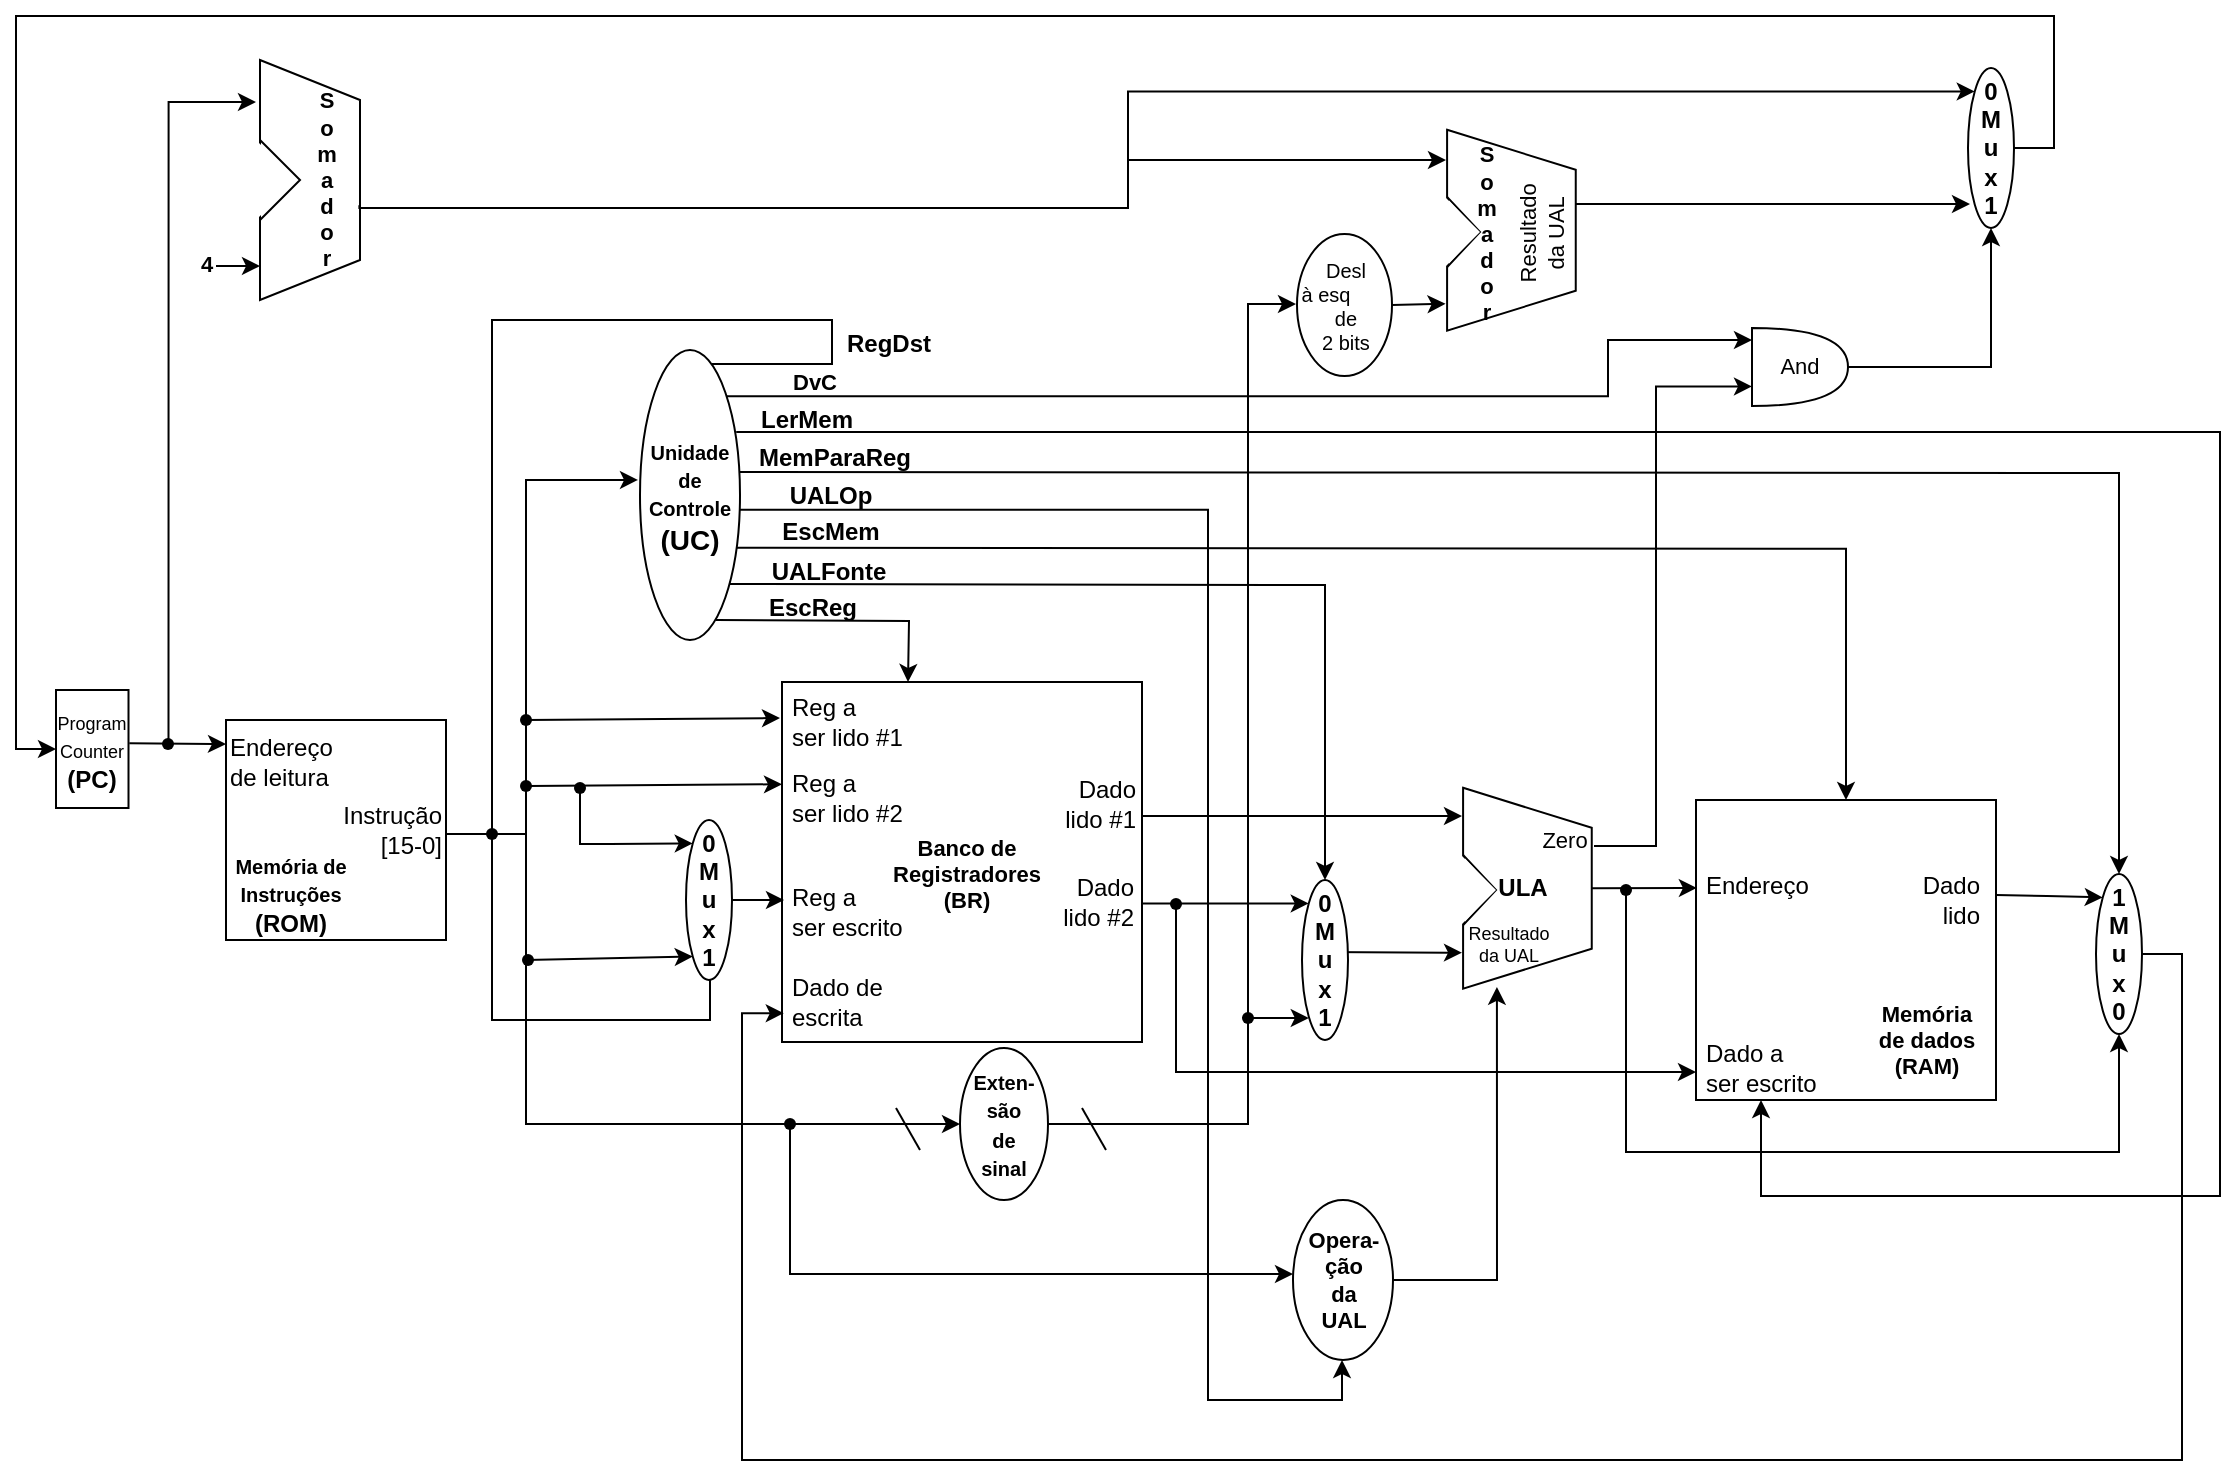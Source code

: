 <mxfile version="22.1.5" type="device" pages="5">
  <diagram name="Datapath_prolag" id="poigHWI9dNJDnj0uBJCi">
    <mxGraphModel dx="1365" dy="689" grid="1" gridSize="12" guides="1" tooltips="1" connect="1" arrows="1" fold="1" page="1" pageScale="1" pageWidth="1169" pageHeight="827" background="none" math="0" shadow="0">
      <root>
        <mxCell id="0" />
        <mxCell id="1" parent="0" />
        <mxCell id="HKdXPr4-H316-LfiuQGF-69" value="" style="endArrow=none;html=1;rounded=0;strokeWidth=1;" edge="1" parent="1" source="HKdXPr4-H316-LfiuQGF-179">
          <mxGeometry width="50" height="50" relative="1" as="geometry">
            <mxPoint x="235" y="457" as="sourcePoint" />
            <mxPoint x="275" y="457" as="targetPoint" />
          </mxGeometry>
        </mxCell>
        <mxCell id="HKdXPr4-H316-LfiuQGF-2" style="edgeStyle=orthogonalEdgeStyle;rounded=0;orthogonalLoop=1;jettySize=auto;html=1;exitX=1;exitY=0;exitDx=0;exitDy=0;entryX=0;entryY=0.154;entryDx=0;entryDy=0;entryPerimeter=0;" edge="1" parent="1" target="HKdXPr4-H316-LfiuQGF-170">
          <mxGeometry relative="1" as="geometry">
            <mxPoint x="864" y="210" as="targetPoint" />
            <mxPoint x="374.678" y="238.109" as="sourcePoint" />
            <Array as="points">
              <mxPoint x="816" y="238" />
              <mxPoint x="816" y="210" />
            </Array>
          </mxGeometry>
        </mxCell>
        <mxCell id="HKdXPr4-H316-LfiuQGF-4" value="DvC" style="edgeLabel;html=1;align=center;verticalAlign=middle;resizable=0;points=[];fontStyle=1;labelBackgroundColor=none;" vertex="1" connectable="0" parent="HKdXPr4-H316-LfiuQGF-2">
          <mxGeometry x="-0.638" relative="1" as="geometry">
            <mxPoint x="-54" y="-7" as="offset" />
          </mxGeometry>
        </mxCell>
        <mxCell id="HKdXPr4-H316-LfiuQGF-3" style="edgeStyle=orthogonalEdgeStyle;rounded=0;orthogonalLoop=1;jettySize=auto;html=1;entryX=0.25;entryY=1;entryDx=0;entryDy=0;exitX=0.962;exitY=0.283;exitDx=0;exitDy=0;exitPerimeter=0;" edge="1" parent="1" source="HKdXPr4-H316-LfiuQGF-1">
          <mxGeometry relative="1" as="geometry">
            <mxPoint x="892.5" y="590" as="targetPoint" />
            <mxPoint x="380" y="252" as="sourcePoint" />
            <Array as="points">
              <mxPoint x="1122" y="256" />
              <mxPoint x="1122" y="638" />
              <mxPoint x="893" y="638" />
            </Array>
          </mxGeometry>
        </mxCell>
        <mxCell id="HKdXPr4-H316-LfiuQGF-23" style="edgeStyle=orthogonalEdgeStyle;rounded=0;orthogonalLoop=1;jettySize=auto;html=1;exitX=1;exitY=0.5;exitDx=0;exitDy=0;entryX=0.5;entryY=0;entryDx=0;entryDy=0;" edge="1" parent="1" target="HKdXPr4-H316-LfiuQGF-102">
          <mxGeometry relative="1" as="geometry">
            <mxPoint x="512" y="276" as="targetPoint" />
            <mxPoint x="382" y="276" as="sourcePoint" />
          </mxGeometry>
        </mxCell>
        <mxCell id="HKdXPr4-H316-LfiuQGF-26" style="edgeStyle=orthogonalEdgeStyle;rounded=0;orthogonalLoop=1;jettySize=auto;html=1;exitX=1;exitY=1;exitDx=0;exitDy=0;entryX=0.5;entryY=1;entryDx=0;entryDy=0;" edge="1" parent="1" target="HKdXPr4-H316-LfiuQGF-83">
          <mxGeometry relative="1" as="geometry">
            <mxPoint x="610" y="740" as="targetPoint" />
            <mxPoint x="378.678" y="294.891" as="sourcePoint" />
            <Array as="points">
              <mxPoint x="616" y="295" />
              <mxPoint x="616" y="740" />
              <mxPoint x="683" y="740" />
              <mxPoint x="683" y="720" />
            </Array>
          </mxGeometry>
        </mxCell>
        <mxCell id="HKdXPr4-H316-LfiuQGF-37" style="edgeStyle=orthogonalEdgeStyle;rounded=0;orthogonalLoop=1;jettySize=auto;html=1;exitX=1;exitY=1;exitDx=0;exitDy=0;entryX=0.5;entryY=0;entryDx=0;entryDy=0;" edge="1" parent="1" target="HKdXPr4-H316-LfiuQGF-44">
          <mxGeometry relative="1" as="geometry">
            <mxPoint x="512" y="314" as="targetPoint" />
            <mxPoint x="374.678" y="313.891" as="sourcePoint" />
          </mxGeometry>
        </mxCell>
        <mxCell id="HKdXPr4-H316-LfiuQGF-40" style="edgeStyle=orthogonalEdgeStyle;rounded=0;orthogonalLoop=1;jettySize=auto;html=1;exitX=1;exitY=1;exitDx=0;exitDy=0;entryX=0.5;entryY=0;entryDx=0;entryDy=0;" edge="1" parent="1" target="HKdXPr4-H316-LfiuQGF-93">
          <mxGeometry relative="1" as="geometry">
            <mxPoint x="509" y="332" as="targetPoint" />
            <mxPoint x="371.678" y="331.962" as="sourcePoint" />
          </mxGeometry>
        </mxCell>
        <mxCell id="HKdXPr4-H316-LfiuQGF-1" value="&lt;b style=&quot;&quot;&gt;&lt;font style=&quot;&quot;&gt;&lt;span style=&quot;font-size: 10px;&quot;&gt;Unidade&lt;/span&gt;&lt;br&gt;&lt;span style=&quot;font-size: 10px;&quot;&gt;de&lt;/span&gt;&lt;br&gt;&lt;span style=&quot;font-size: 10px;&quot;&gt;Controle&lt;/span&gt;&lt;br&gt;&lt;font style=&quot;font-size: 14px;&quot;&gt;(UC)&lt;/font&gt;&lt;br&gt;&lt;/font&gt;&lt;/b&gt;" style="ellipse;whiteSpace=wrap;html=1;" vertex="1" parent="1">
          <mxGeometry x="332" y="215" width="50" height="145" as="geometry" />
        </mxCell>
        <mxCell id="HKdXPr4-H316-LfiuQGF-9" value="&lt;font style=&quot;font-size: 9px;&quot;&gt;Program&lt;br&gt;Counter&lt;br&gt;&lt;/font&gt;&lt;b&gt;(PC)&lt;/b&gt;" style="rounded=0;whiteSpace=wrap;html=1;rotation=0;" vertex="1" parent="1">
          <mxGeometry x="40" y="385" width="36.25" height="59" as="geometry" />
        </mxCell>
        <mxCell id="HKdXPr4-H316-LfiuQGF-11" style="rounded=0;orthogonalLoop=1;jettySize=auto;html=1;entryX=0;entryY=0.275;entryDx=0;entryDy=0;entryPerimeter=0;exitX=1.011;exitY=0.452;exitDx=0;exitDy=0;exitPerimeter=0;" edge="1" parent="1" source="HKdXPr4-H316-LfiuQGF-9" target="HKdXPr4-H316-LfiuQGF-8">
          <mxGeometry relative="1" as="geometry">
            <mxPoint x="96" y="415" as="sourcePoint" />
            <Array as="points" />
          </mxGeometry>
        </mxCell>
        <mxCell id="HKdXPr4-H316-LfiuQGF-12" value="" style="endArrow=classic;html=1;rounded=0;edgeStyle=orthogonalEdgeStyle;" edge="1" parent="1">
          <mxGeometry width="50" height="50" relative="1" as="geometry">
            <mxPoint x="96.25" y="412" as="sourcePoint" />
            <mxPoint x="140" y="91" as="targetPoint" />
            <Array as="points">
              <mxPoint x="96" y="91" />
            </Array>
          </mxGeometry>
        </mxCell>
        <mxCell id="HKdXPr4-H316-LfiuQGF-16" value="LerMem" style="text;html=1;align=center;verticalAlign=middle;resizable=0;points=[];autosize=1;strokeColor=none;fillColor=none;fontStyle=1" vertex="1" parent="1">
          <mxGeometry x="380" y="235" width="70" height="30" as="geometry" />
        </mxCell>
        <mxCell id="HKdXPr4-H316-LfiuQGF-25" value="MemParaReg" style="text;html=1;align=center;verticalAlign=middle;resizable=0;points=[];autosize=1;strokeColor=none;fillColor=none;fontStyle=1" vertex="1" parent="1">
          <mxGeometry x="379" y="254" width="100" height="30" as="geometry" />
        </mxCell>
        <mxCell id="HKdXPr4-H316-LfiuQGF-27" value="UALOp" style="text;html=1;align=center;verticalAlign=middle;resizable=0;points=[];autosize=1;strokeColor=none;fillColor=none;fontStyle=1" vertex="1" parent="1">
          <mxGeometry x="397" y="273" width="60" height="30" as="geometry" />
        </mxCell>
        <mxCell id="HKdXPr4-H316-LfiuQGF-38" value="EscMem" style="text;html=1;align=center;verticalAlign=middle;resizable=0;points=[];autosize=1;strokeColor=none;fillColor=none;fontStyle=1" vertex="1" parent="1">
          <mxGeometry x="392" y="291" width="70" height="30" as="geometry" />
        </mxCell>
        <mxCell id="HKdXPr4-H316-LfiuQGF-41" value="UALFonte" style="text;html=1;align=center;verticalAlign=middle;resizable=0;points=[];autosize=1;strokeColor=none;fillColor=none;fontStyle=1" vertex="1" parent="1">
          <mxGeometry x="386" y="311" width="80" height="30" as="geometry" />
        </mxCell>
        <mxCell id="HKdXPr4-H316-LfiuQGF-42" value="" style="group" vertex="1" connectable="0" parent="1">
          <mxGeometry x="403" y="381" width="180" height="180" as="geometry" />
        </mxCell>
        <mxCell id="HKdXPr4-H316-LfiuQGF-18" value="" style="whiteSpace=wrap;html=1;aspect=fixed;" vertex="1" parent="HKdXPr4-H316-LfiuQGF-42">
          <mxGeometry width="180" height="180" as="geometry" />
        </mxCell>
        <mxCell id="HKdXPr4-H316-LfiuQGF-30" value="Reg a&lt;br&gt;&lt;div style=&quot;&quot;&gt;&lt;span style=&quot;background-color: initial;&quot;&gt;ser lido #1&lt;/span&gt;&lt;/div&gt;" style="text;html=1;align=left;verticalAlign=middle;resizable=0;points=[];autosize=1;strokeColor=none;fillColor=none;" vertex="1" parent="HKdXPr4-H316-LfiuQGF-42">
          <mxGeometry x="3" width="80" height="40" as="geometry" />
        </mxCell>
        <mxCell id="HKdXPr4-H316-LfiuQGF-31" value="Reg a&lt;br&gt;&lt;div style=&quot;&quot;&gt;&lt;span style=&quot;background-color: initial;&quot;&gt;ser lido #2&lt;/span&gt;&lt;/div&gt;" style="text;html=1;align=left;verticalAlign=middle;resizable=0;points=[];autosize=1;strokeColor=none;fillColor=none;" vertex="1" parent="HKdXPr4-H316-LfiuQGF-42">
          <mxGeometry x="3" y="38" width="80" height="40" as="geometry" />
        </mxCell>
        <mxCell id="HKdXPr4-H316-LfiuQGF-32" value="Reg a&lt;br&gt;&lt;div style=&quot;&quot;&gt;&lt;span style=&quot;background-color: initial;&quot;&gt;ser escrito&lt;/span&gt;&lt;/div&gt;" style="text;html=1;align=left;verticalAlign=middle;resizable=0;points=[];autosize=1;strokeColor=none;fillColor=none;" vertex="1" parent="HKdXPr4-H316-LfiuQGF-42">
          <mxGeometry x="3" y="95" width="80" height="40" as="geometry" />
        </mxCell>
        <mxCell id="HKdXPr4-H316-LfiuQGF-33" value="Dado de&lt;br&gt;escrita" style="text;html=1;align=left;verticalAlign=middle;resizable=0;points=[];autosize=1;strokeColor=none;fillColor=none;" vertex="1" parent="HKdXPr4-H316-LfiuQGF-42">
          <mxGeometry x="3" y="140" width="70" height="40" as="geometry" />
        </mxCell>
        <mxCell id="HKdXPr4-H316-LfiuQGF-34" value="Banco de&lt;br style=&quot;font-size: 11px;&quot;&gt;Registradores&lt;br style=&quot;font-size: 11px;&quot;&gt;(BR)" style="text;html=1;align=center;verticalAlign=middle;resizable=0;points=[];autosize=1;strokeColor=none;fillColor=none;fontStyle=1;fontSize=11;" vertex="1" parent="HKdXPr4-H316-LfiuQGF-42">
          <mxGeometry x="42" y="71" width="100" height="50" as="geometry" />
        </mxCell>
        <mxCell id="HKdXPr4-H316-LfiuQGF-35" value="&lt;div style=&quot;&quot;&gt;&lt;span style=&quot;background-color: initial;&quot;&gt;Dado&lt;/span&gt;&lt;/div&gt;&lt;span style=&quot;background-color: initial;&quot;&gt;lido #1&lt;/span&gt;" style="text;html=1;align=right;verticalAlign=middle;resizable=0;points=[];autosize=1;strokeColor=none;fillColor=none;" vertex="1" parent="HKdXPr4-H316-LfiuQGF-42">
          <mxGeometry x="118" y="41" width="60" height="40" as="geometry" />
        </mxCell>
        <mxCell id="HKdXPr4-H316-LfiuQGF-36" value="&lt;div style=&quot;&quot;&gt;&lt;span style=&quot;background-color: initial;&quot;&gt;Dado&lt;/span&gt;&lt;/div&gt;&lt;span style=&quot;background-color: initial;&quot;&gt;lido #2&lt;/span&gt;" style="text;html=1;align=right;verticalAlign=middle;resizable=0;points=[];autosize=1;strokeColor=none;fillColor=none;" vertex="1" parent="HKdXPr4-H316-LfiuQGF-42">
          <mxGeometry x="117" y="90" width="60" height="40" as="geometry" />
        </mxCell>
        <mxCell id="HKdXPr4-H316-LfiuQGF-43" value="" style="group" vertex="1" connectable="0" parent="1">
          <mxGeometry x="860" y="440" width="150" height="180" as="geometry" />
        </mxCell>
        <mxCell id="HKdXPr4-H316-LfiuQGF-106" style="edgeStyle=orthogonalEdgeStyle;shape=connector;rounded=0;orthogonalLoop=1;jettySize=auto;html=1;exitX=1;exitY=0.25;exitDx=0;exitDy=0;labelBackgroundColor=default;strokeColor=default;align=center;verticalAlign=middle;fontFamily=Helvetica;fontSize=11;fontColor=default;endArrow=classic;entryX=0;entryY=0;entryDx=0;entryDy=0;" edge="1" parent="HKdXPr4-H316-LfiuQGF-43" target="HKdXPr4-H316-LfiuQGF-102">
          <mxGeometry relative="1" as="geometry">
            <mxPoint x="190" y="48" as="targetPoint" />
            <mxPoint x="150" y="47.5" as="sourcePoint" />
          </mxGeometry>
        </mxCell>
        <mxCell id="HKdXPr4-H316-LfiuQGF-44" value="" style="whiteSpace=wrap;html=1;aspect=fixed;" vertex="1" parent="HKdXPr4-H316-LfiuQGF-43">
          <mxGeometry width="150" height="150" as="geometry" />
        </mxCell>
        <mxCell id="HKdXPr4-H316-LfiuQGF-45" value="Endereço" style="text;html=1;align=left;verticalAlign=middle;resizable=0;points=[];autosize=1;strokeColor=none;fillColor=none;" vertex="1" parent="HKdXPr4-H316-LfiuQGF-43">
          <mxGeometry x="2.5" y="28" width="80" height="30" as="geometry" />
        </mxCell>
        <mxCell id="HKdXPr4-H316-LfiuQGF-47" value="Dado a&lt;br&gt;&lt;div style=&quot;&quot;&gt;&lt;span style=&quot;background-color: initial;&quot;&gt;ser escrito&lt;/span&gt;&lt;/div&gt;" style="text;html=1;align=left;verticalAlign=middle;resizable=0;points=[];autosize=1;strokeColor=none;fillColor=none;" vertex="1" parent="HKdXPr4-H316-LfiuQGF-43">
          <mxGeometry x="2.5" y="114" width="80" height="40" as="geometry" />
        </mxCell>
        <mxCell id="HKdXPr4-H316-LfiuQGF-49" value="Memória&lt;br&gt;de dados&lt;br&gt;(RAM)" style="text;html=1;align=center;verticalAlign=middle;resizable=0;points=[];autosize=1;strokeColor=none;fillColor=none;fontStyle=1;fontSize=11;" vertex="1" parent="HKdXPr4-H316-LfiuQGF-43">
          <mxGeometry x="80.003" y="95" width="70" height="50" as="geometry" />
        </mxCell>
        <mxCell id="HKdXPr4-H316-LfiuQGF-50" value="&lt;div style=&quot;&quot;&gt;&lt;span style=&quot;background-color: initial;&quot;&gt;Dado&lt;/span&gt;&lt;/div&gt;&lt;span style=&quot;background-color: initial;&quot;&gt;lido&lt;/span&gt;" style="text;html=1;align=right;verticalAlign=middle;resizable=0;points=[];autosize=1;strokeColor=none;fillColor=none;" vertex="1" parent="HKdXPr4-H316-LfiuQGF-43">
          <mxGeometry x="93.333" y="30" width="50" height="40" as="geometry" />
        </mxCell>
        <mxCell id="HKdXPr4-H316-LfiuQGF-134" style="edgeStyle=orthogonalEdgeStyle;shape=connector;rounded=0;orthogonalLoop=1;jettySize=auto;html=1;exitX=1;exitY=0.5;exitDx=0;exitDy=0;labelBackgroundColor=default;strokeColor=default;align=center;verticalAlign=middle;fontFamily=Helvetica;fontSize=11;fontColor=default;endArrow=classic;" edge="1" parent="1" source="HKdXPr4-H316-LfiuQGF-52">
          <mxGeometry relative="1" as="geometry">
            <mxPoint x="660" y="192" as="targetPoint" />
            <Array as="points">
              <mxPoint x="636" y="602" />
              <mxPoint x="636" y="192" />
              <mxPoint x="660" y="192" />
            </Array>
          </mxGeometry>
        </mxCell>
        <mxCell id="HKdXPr4-H316-LfiuQGF-52" value="&lt;b style=&quot;&quot;&gt;&lt;font style=&quot;&quot;&gt;&lt;span style=&quot;font-size: 10px;&quot;&gt;Exten-&lt;br&gt;são&lt;br&gt;de&lt;br&gt;sinal&lt;/span&gt;&lt;br&gt;&lt;/font&gt;&lt;/b&gt;" style="ellipse;whiteSpace=wrap;html=1;align=center;verticalAlign=middle;" vertex="1" parent="1">
          <mxGeometry x="492" y="564" width="44" height="76" as="geometry" />
        </mxCell>
        <mxCell id="HKdXPr4-H316-LfiuQGF-73" value="" style="endArrow=classic;html=1;rounded=0;labelBackgroundColor=default;strokeColor=default;align=center;verticalAlign=middle;fontFamily=Helvetica;fontSize=11;fontColor=default;shape=connector;edgeStyle=orthogonalEdgeStyle;entryX=-0.02;entryY=0.448;entryDx=0;entryDy=0;entryPerimeter=0;strokeWidth=1;" edge="1" parent="1" target="HKdXPr4-H316-LfiuQGF-1">
          <mxGeometry width="50" height="50" relative="1" as="geometry">
            <mxPoint x="275" y="457" as="sourcePoint" />
            <mxPoint x="305" y="280" as="targetPoint" />
            <Array as="points">
              <mxPoint x="275" y="280" />
            </Array>
          </mxGeometry>
        </mxCell>
        <mxCell id="HKdXPr4-H316-LfiuQGF-74" style="edgeStyle=orthogonalEdgeStyle;rounded=0;orthogonalLoop=1;jettySize=auto;html=1;entryX=0.5;entryY=0;entryDx=0;entryDy=0;" edge="1" parent="1">
          <mxGeometry relative="1" as="geometry">
            <mxPoint x="466" y="381" as="targetPoint" />
            <mxPoint x="370" y="350" as="sourcePoint" />
          </mxGeometry>
        </mxCell>
        <mxCell id="HKdXPr4-H316-LfiuQGF-75" value="EscReg" style="text;html=1;align=center;verticalAlign=middle;resizable=0;points=[];autosize=1;strokeColor=none;fillColor=none;fontStyle=1" vertex="1" parent="1">
          <mxGeometry x="383" y="329" width="70" height="30" as="geometry" />
        </mxCell>
        <mxCell id="HKdXPr4-H316-LfiuQGF-80" value="" style="group" vertex="1" connectable="0" parent="1">
          <mxGeometry x="140" y="70" width="87" height="120" as="geometry" />
        </mxCell>
        <mxCell id="HKdXPr4-H316-LfiuQGF-77" value="" style="shape=trapezoid;perimeter=trapezoidPerimeter;whiteSpace=wrap;html=1;fixedSize=1;fontFamily=Helvetica;fontSize=11;fontColor=default;rotation=90;" vertex="1" parent="HKdXPr4-H316-LfiuQGF-80">
          <mxGeometry x="-33" y="35" width="120" height="50" as="geometry" />
        </mxCell>
        <mxCell id="HKdXPr4-H316-LfiuQGF-78" value="" style="triangle;whiteSpace=wrap;html=1;fontFamily=Helvetica;fontSize=11;fillColor=none;perimeterSpacing=0;" vertex="1" parent="HKdXPr4-H316-LfiuQGF-80">
          <mxGeometry x="2" y="40" width="20" height="40" as="geometry" />
        </mxCell>
        <mxCell id="HKdXPr4-H316-LfiuQGF-79" value="" style="triangle;whiteSpace=wrap;html=1;fontFamily=Helvetica;fontSize=11;perimeterSpacing=0;strokeColor=none;" vertex="1" parent="HKdXPr4-H316-LfiuQGF-80">
          <mxGeometry y="40" width="20" height="40" as="geometry" />
        </mxCell>
        <mxCell id="HKdXPr4-H316-LfiuQGF-85" value="S&lt;br&gt;o&lt;br&gt;m&lt;br&gt;a&lt;br&gt;d&lt;br&gt;o&lt;br&gt;r" style="text;html=1;align=center;verticalAlign=middle;resizable=0;points=[];autosize=1;strokeColor=none;fillColor=none;fontSize=11;fontFamily=Helvetica;fontColor=default;fontStyle=1" vertex="1" parent="HKdXPr4-H316-LfiuQGF-80">
          <mxGeometry x="20" y="5" width="30" height="110" as="geometry" />
        </mxCell>
        <mxCell id="HKdXPr4-H316-LfiuQGF-83" value="&lt;span style=&quot;font-size: 11px;&quot;&gt;&lt;font style=&quot;font-size: 11px;&quot;&gt;&lt;b style=&quot;font-size: 11px;&quot;&gt;&lt;span style=&quot;font-size: 11px;&quot;&gt;Opera-&lt;br style=&quot;font-size: 11px;&quot;&gt;&lt;/span&gt;ção&lt;br style=&quot;font-size: 11px;&quot;&gt;da&lt;br style=&quot;font-size: 11px;&quot;&gt;UAL&lt;/b&gt;&lt;br style=&quot;font-size: 11px;&quot;&gt;&lt;/font&gt;&lt;/span&gt;" style="ellipse;whiteSpace=wrap;html=1;align=center;verticalAlign=middle;fontSize=11;" vertex="1" parent="1">
          <mxGeometry x="658.5" y="640" width="50" height="80" as="geometry" />
        </mxCell>
        <mxCell id="HKdXPr4-H316-LfiuQGF-87" value="" style="group" vertex="1" connectable="0" parent="1">
          <mxGeometry x="115" y="400" width="120" height="117" as="geometry" />
        </mxCell>
        <mxCell id="HKdXPr4-H316-LfiuQGF-5" value="" style="whiteSpace=wrap;html=1;aspect=fixed;labelPosition=left;verticalLabelPosition=middle;align=right;verticalAlign=top;labelBorderColor=none;" vertex="1" parent="HKdXPr4-H316-LfiuQGF-87">
          <mxGeometry x="10" width="110" height="110" as="geometry" />
        </mxCell>
        <mxCell id="HKdXPr4-H316-LfiuQGF-8" value="Endereço&lt;br style=&quot;border-color: var(--border-color); text-align: right;&quot;&gt;&lt;span style=&quot;text-align: right;&quot;&gt;de leitura&lt;/span&gt;" style="text;html=1;align=left;verticalAlign=middle;resizable=0;points=[];autosize=1;strokeColor=none;fillColor=none;" vertex="1" parent="HKdXPr4-H316-LfiuQGF-87">
          <mxGeometry x="10" y="1" width="80" height="40" as="geometry" />
        </mxCell>
        <mxCell id="HKdXPr4-H316-LfiuQGF-28" value="Instrução&lt;br&gt;[15-0]" style="text;html=1;align=right;verticalAlign=middle;resizable=0;points=[];autosize=1;strokeColor=none;fillColor=none;" vertex="1" parent="HKdXPr4-H316-LfiuQGF-87">
          <mxGeometry x="49" y="35" width="70" height="40" as="geometry" />
        </mxCell>
        <mxCell id="HKdXPr4-H316-LfiuQGF-29" value="&lt;span style=&quot;font-size: 10px;&quot;&gt;Memória de&lt;br&gt;Instruções &lt;br&gt;&lt;div style=&quot;&quot;&gt;&lt;span style=&quot;background-color: initial; font-size: 12px;&quot;&gt;(ROM)&lt;/span&gt;&lt;/div&gt;&lt;/span&gt;" style="text;html=1;align=center;verticalAlign=middle;resizable=0;points=[];autosize=1;strokeColor=none;fillColor=none;fontStyle=1" vertex="1" parent="HKdXPr4-H316-LfiuQGF-87">
          <mxGeometry x="2" y="57" width="80" height="60" as="geometry" />
        </mxCell>
        <mxCell id="HKdXPr4-H316-LfiuQGF-89" value="&lt;b style=&quot;&quot;&gt;&lt;font style=&quot;&quot;&gt;0&lt;br&gt;M&lt;br&gt;u&lt;br&gt;x&lt;br&gt;1&lt;br&gt;&lt;/font&gt;&lt;/b&gt;" style="ellipse;whiteSpace=wrap;html=1;align=center;verticalAlign=middle;" vertex="1" parent="1">
          <mxGeometry x="355" y="450" width="23" height="80" as="geometry" />
        </mxCell>
        <mxCell id="HKdXPr4-H316-LfiuQGF-91" style="edgeStyle=orthogonalEdgeStyle;shape=connector;curved=1;rounded=0;orthogonalLoop=1;jettySize=auto;html=1;exitX=1;exitY=0.5;exitDx=0;exitDy=0;entryX=-0.025;entryY=0.35;entryDx=0;entryDy=0;entryPerimeter=0;labelBackgroundColor=default;strokeColor=default;align=center;verticalAlign=middle;fontFamily=Helvetica;fontSize=11;fontColor=default;endArrow=classic;" edge="1" parent="1" source="HKdXPr4-H316-LfiuQGF-89" target="HKdXPr4-H316-LfiuQGF-32">
          <mxGeometry relative="1" as="geometry" />
        </mxCell>
        <mxCell id="HKdXPr4-H316-LfiuQGF-92" value="" style="endArrow=classic;html=1;rounded=0;entryX=0;entryY=0.5;entryDx=0;entryDy=0;edgeStyle=orthogonalEdgeStyle;strokeWidth=1;" edge="1" parent="1" target="HKdXPr4-H316-LfiuQGF-52">
          <mxGeometry width="50" height="50" relative="1" as="geometry">
            <mxPoint x="275" y="450" as="sourcePoint" />
            <mxPoint x="376" y="590" as="targetPoint" />
            <Array as="points">
              <mxPoint x="275" y="500" />
              <mxPoint x="275" y="605" />
            </Array>
          </mxGeometry>
        </mxCell>
        <mxCell id="HKdXPr4-H316-LfiuQGF-146" style="shape=connector;rounded=0;orthogonalLoop=1;jettySize=auto;html=1;exitX=1;exitY=0.5;exitDx=0;exitDy=0;labelBackgroundColor=default;strokeColor=default;align=center;verticalAlign=middle;fontFamily=Helvetica;fontSize=11;fontColor=default;endArrow=classic;entryX=0.247;entryY=0.703;entryDx=0;entryDy=0;entryPerimeter=0;" edge="1" parent="1">
          <mxGeometry relative="1" as="geometry">
            <mxPoint x="743" y="516.36" as="targetPoint" />
            <mxPoint x="672.0" y="516" as="sourcePoint" />
          </mxGeometry>
        </mxCell>
        <mxCell id="HKdXPr4-H316-LfiuQGF-93" value="&lt;b style=&quot;&quot;&gt;&lt;font style=&quot;&quot;&gt;0&lt;br&gt;M&lt;br&gt;u&lt;br&gt;x&lt;br&gt;1&lt;br&gt;&lt;/font&gt;&lt;/b&gt;" style="ellipse;whiteSpace=wrap;html=1;align=center;verticalAlign=middle;" vertex="1" parent="1">
          <mxGeometry x="663" y="480" width="23" height="80" as="geometry" />
        </mxCell>
        <mxCell id="HKdXPr4-H316-LfiuQGF-95" value="" style="endArrow=classic;html=1;rounded=0;labelBackgroundColor=default;strokeColor=default;align=center;verticalAlign=middle;fontFamily=Helvetica;fontSize=11;fontColor=default;shape=connector;edgeStyle=orthogonalEdgeStyle;strokeWidth=1;entryX=0;entryY=0;entryDx=0;entryDy=0;" edge="1" parent="1" target="HKdXPr4-H316-LfiuQGF-89">
          <mxGeometry width="50" height="50" relative="1" as="geometry">
            <mxPoint x="302" y="433" as="sourcePoint" />
            <mxPoint x="317" y="453" as="targetPoint" />
            <Array as="points">
              <mxPoint x="302" y="462" />
              <mxPoint x="317" y="462" />
              <mxPoint x="317" y="461" />
            </Array>
          </mxGeometry>
        </mxCell>
        <mxCell id="HKdXPr4-H316-LfiuQGF-96" style="rounded=0;orthogonalLoop=1;jettySize=auto;html=1;entryX=0;entryY=1;entryDx=0;entryDy=0;" edge="1" parent="1" target="HKdXPr4-H316-LfiuQGF-89">
          <mxGeometry relative="1" as="geometry">
            <mxPoint x="332.408" y="519.421" as="targetPoint" />
            <mxPoint x="275" y="520" as="sourcePoint" />
          </mxGeometry>
        </mxCell>
        <mxCell id="HKdXPr4-H316-LfiuQGF-99" value="" style="endArrow=none;html=1;rounded=0;labelBackgroundColor=default;strokeColor=default;align=center;verticalAlign=middle;fontFamily=Helvetica;fontSize=11;fontColor=default;shape=connector;edgeStyle=orthogonalEdgeStyle;entryX=0.5;entryY=1;entryDx=0;entryDy=0;" edge="1" parent="1" target="HKdXPr4-H316-LfiuQGF-89">
          <mxGeometry width="50" height="50" relative="1" as="geometry">
            <mxPoint x="368" y="222" as="sourcePoint" />
            <mxPoint x="320" y="520" as="targetPoint" />
            <Array as="points">
              <mxPoint x="428" y="222" />
              <mxPoint x="428" y="200" />
              <mxPoint x="258" y="200" />
              <mxPoint x="258" y="550" />
              <mxPoint x="367" y="550" />
              <mxPoint x="367" y="530" />
            </Array>
          </mxGeometry>
        </mxCell>
        <mxCell id="HKdXPr4-H316-LfiuQGF-100" value="RegDst" style="text;html=1;align=center;verticalAlign=middle;resizable=0;points=[];autosize=1;strokeColor=none;fillColor=none;fontStyle=1" vertex="1" parent="1">
          <mxGeometry x="420" y="200" width="72" height="24" as="geometry" />
        </mxCell>
        <mxCell id="HKdXPr4-H316-LfiuQGF-102" value="&lt;b style=&quot;&quot;&gt;&lt;font style=&quot;&quot;&gt;1&lt;br&gt;M&lt;br&gt;u&lt;br&gt;x&lt;br&gt;0&lt;br&gt;&lt;/font&gt;&lt;/b&gt;" style="ellipse;whiteSpace=wrap;html=1;align=center;verticalAlign=middle;" vertex="1" parent="1">
          <mxGeometry x="1060" y="477" width="23" height="80" as="geometry" />
        </mxCell>
        <mxCell id="HKdXPr4-H316-LfiuQGF-116" value="" style="group" vertex="1" connectable="0" parent="1">
          <mxGeometry x="740" y="437" width="79" height="94.24" as="geometry" />
        </mxCell>
        <mxCell id="HKdXPr4-H316-LfiuQGF-108" value="" style="shape=trapezoid;perimeter=trapezoidPerimeter;whiteSpace=wrap;html=1;fixedSize=1;fontFamily=Helvetica;fontSize=11;fontColor=default;rotation=90;container=0;" vertex="1" parent="HKdXPr4-H316-LfiuQGF-116">
          <mxGeometry x="-14.519" y="14.956" width="100.462" height="64.328" as="geometry" />
        </mxCell>
        <mxCell id="HKdXPr4-H316-LfiuQGF-109" value="" style="triangle;whiteSpace=wrap;html=1;fontFamily=Helvetica;fontSize=11;fillColor=none;perimeterSpacing=0;container=0;" vertex="1" parent="HKdXPr4-H316-LfiuQGF-116">
          <mxGeometry x="4" y="30.92" width="16" height="34.14" as="geometry" />
        </mxCell>
        <mxCell id="HKdXPr4-H316-LfiuQGF-110" value="" style="triangle;whiteSpace=wrap;html=1;fontFamily=Helvetica;fontSize=11;perimeterSpacing=0;strokeColor=none;container=0;" vertex="1" parent="HKdXPr4-H316-LfiuQGF-116">
          <mxGeometry y="27.99" width="20" height="40" as="geometry" />
        </mxCell>
        <mxCell id="HKdXPr4-H316-LfiuQGF-125" value="Zero" style="text;html=1;align=center;verticalAlign=middle;resizable=0;points=[];autosize=1;strokeColor=none;fillColor=none;fontSize=11;fontFamily=Helvetica;fontColor=default;" vertex="1" parent="HKdXPr4-H316-LfiuQGF-116">
          <mxGeometry x="29" y="8" width="50" height="30" as="geometry" />
        </mxCell>
        <mxCell id="HKdXPr4-H316-LfiuQGF-126" value="ULA" style="text;html=1;align=center;verticalAlign=middle;resizable=0;points=[];autosize=1;strokeColor=none;fillColor=none;fontSize=12;fontFamily=Helvetica;fontColor=default;fontStyle=1" vertex="1" parent="HKdXPr4-H316-LfiuQGF-116">
          <mxGeometry x="7.71" y="31.99" width="50" height="30" as="geometry" />
        </mxCell>
        <mxCell id="HKdXPr4-H316-LfiuQGF-127" value="Resultado&lt;br style=&quot;font-size: 9px;&quot;&gt;da UAL" style="text;html=1;align=center;verticalAlign=middle;resizable=0;points=[];autosize=1;strokeColor=none;fillColor=none;fontSize=9;fontFamily=Helvetica;fontColor=default;" vertex="1" parent="HKdXPr4-H316-LfiuQGF-116">
          <mxGeometry x="-9.29" y="55.24" width="70" height="40" as="geometry" />
        </mxCell>
        <mxCell id="HKdXPr4-H316-LfiuQGF-120" style="edgeStyle=orthogonalEdgeStyle;shape=connector;curved=1;rounded=0;orthogonalLoop=1;jettySize=auto;html=1;exitX=0.5;exitY=0;exitDx=0;exitDy=0;entryX=0.003;entryY=0.293;entryDx=0;entryDy=0;entryPerimeter=0;labelBackgroundColor=default;strokeColor=default;align=center;verticalAlign=middle;fontFamily=Helvetica;fontSize=11;fontColor=default;endArrow=classic;" edge="1" parent="1" source="HKdXPr4-H316-LfiuQGF-108" target="HKdXPr4-H316-LfiuQGF-44">
          <mxGeometry relative="1" as="geometry" />
        </mxCell>
        <mxCell id="HKdXPr4-H316-LfiuQGF-122" style="shape=connector;rounded=0;orthogonalLoop=1;jettySize=auto;html=1;entryX=0;entryY=0;entryDx=0;entryDy=0;labelBackgroundColor=default;strokeColor=default;align=center;verticalAlign=middle;fontFamily=Helvetica;fontSize=11;fontColor=default;endArrow=classic;exitX=0.998;exitY=0.615;exitDx=0;exitDy=0;exitPerimeter=0;" edge="1" parent="1" source="HKdXPr4-H316-LfiuQGF-18" target="HKdXPr4-H316-LfiuQGF-93">
          <mxGeometry relative="1" as="geometry">
            <mxPoint x="560" y="492" as="sourcePoint" />
          </mxGeometry>
        </mxCell>
        <mxCell id="HKdXPr4-H316-LfiuQGF-128" style="shape=connector;rounded=0;orthogonalLoop=1;jettySize=auto;html=1;entryX=-0.05;entryY=0.45;entryDx=0;entryDy=0;labelBackgroundColor=default;strokeColor=default;align=center;verticalAlign=middle;fontFamily=Helvetica;fontSize=11;fontColor=default;endArrow=classic;exitX=0.998;exitY=0.615;exitDx=0;exitDy=0;exitPerimeter=0;entryPerimeter=0;" edge="1" parent="1" target="HKdXPr4-H316-LfiuQGF-30">
          <mxGeometry relative="1" as="geometry">
            <mxPoint x="275" y="400" as="sourcePoint" />
            <mxPoint x="363" y="399" as="targetPoint" />
          </mxGeometry>
        </mxCell>
        <mxCell id="HKdXPr4-H316-LfiuQGF-129" style="shape=connector;rounded=0;orthogonalLoop=1;jettySize=auto;html=1;labelBackgroundColor=default;strokeColor=default;align=center;verticalAlign=middle;fontFamily=Helvetica;fontSize=11;fontColor=default;endArrow=classic;exitX=0.998;exitY=0.615;exitDx=0;exitDy=0;exitPerimeter=0;entryX=0;entryY=0.284;entryDx=0;entryDy=0;entryPerimeter=0;" edge="1" parent="1" target="HKdXPr4-H316-LfiuQGF-18">
          <mxGeometry relative="1" as="geometry">
            <mxPoint x="276" y="433" as="sourcePoint" />
            <mxPoint x="390" y="433" as="targetPoint" />
          </mxGeometry>
        </mxCell>
        <mxCell id="HKdXPr4-H316-LfiuQGF-132" style="edgeStyle=orthogonalEdgeStyle;shape=connector;curved=1;rounded=0;orthogonalLoop=1;jettySize=auto;html=1;entryX=-0.025;entryY=0.35;entryDx=0;entryDy=0;entryPerimeter=0;labelBackgroundColor=default;strokeColor=default;align=center;verticalAlign=middle;fontFamily=Helvetica;fontSize=11;fontColor=default;endArrow=classic;" edge="1" parent="1">
          <mxGeometry relative="1" as="geometry">
            <mxPoint x="120" y="173" as="sourcePoint" />
            <mxPoint x="142" y="173" as="targetPoint" />
          </mxGeometry>
        </mxCell>
        <mxCell id="HKdXPr4-H316-LfiuQGF-133" value="4" style="text;html=1;align=center;verticalAlign=middle;resizable=0;points=[];autosize=1;strokeColor=none;fillColor=none;fontSize=11;fontFamily=Helvetica;fontColor=default;fontStyle=1" vertex="1" parent="1">
          <mxGeometry x="100" y="157" width="30" height="30" as="geometry" />
        </mxCell>
        <mxCell id="HKdXPr4-H316-LfiuQGF-139" style="edgeStyle=orthogonalEdgeStyle;shape=connector;rounded=0;orthogonalLoop=1;jettySize=auto;html=1;exitX=1;exitY=0.5;exitDx=0;exitDy=0;entryX=0.005;entryY=0.92;entryDx=0;entryDy=0;entryPerimeter=0;labelBackgroundColor=default;strokeColor=default;align=center;verticalAlign=middle;fontFamily=Helvetica;fontSize=11;fontColor=default;endArrow=classic;" edge="1" parent="1" source="HKdXPr4-H316-LfiuQGF-102" target="HKdXPr4-H316-LfiuQGF-18">
          <mxGeometry relative="1" as="geometry">
            <Array as="points">
              <mxPoint x="1103" y="517" />
              <mxPoint x="1103" y="770" />
              <mxPoint x="383" y="770" />
              <mxPoint x="383" y="547" />
            </Array>
          </mxGeometry>
        </mxCell>
        <mxCell id="HKdXPr4-H316-LfiuQGF-141" style="edgeStyle=orthogonalEdgeStyle;shape=connector;rounded=0;orthogonalLoop=1;jettySize=auto;html=1;exitX=1;exitY=0.5;exitDx=0;exitDy=0;entryX=0.425;entryY=1.03;entryDx=0;entryDy=0;entryPerimeter=0;labelBackgroundColor=default;strokeColor=default;align=center;verticalAlign=middle;fontFamily=Helvetica;fontSize=11;fontColor=default;endArrow=classic;" edge="1" parent="1" source="HKdXPr4-H316-LfiuQGF-83" target="HKdXPr4-H316-LfiuQGF-127">
          <mxGeometry relative="1" as="geometry" />
        </mxCell>
        <mxCell id="HKdXPr4-H316-LfiuQGF-142" value="" style="endArrow=classic;html=1;rounded=0;labelBackgroundColor=default;strokeColor=default;align=center;verticalAlign=middle;fontFamily=Helvetica;fontSize=11;fontColor=default;shape=connector;edgeStyle=orthogonalEdgeStyle;" edge="1" parent="1">
          <mxGeometry width="50" height="50" relative="1" as="geometry">
            <mxPoint x="407" y="609" as="sourcePoint" />
            <mxPoint x="658.5" y="677" as="targetPoint" />
            <Array as="points">
              <mxPoint x="407" y="602" />
              <mxPoint x="407" y="677" />
            </Array>
          </mxGeometry>
        </mxCell>
        <mxCell id="HKdXPr4-H316-LfiuQGF-143" style="edgeStyle=orthogonalEdgeStyle;shape=connector;rounded=0;orthogonalLoop=1;jettySize=auto;html=1;entryX=0.5;entryY=1;entryDx=0;entryDy=0;labelBackgroundColor=default;strokeColor=default;align=center;verticalAlign=middle;fontFamily=Helvetica;fontSize=11;fontColor=default;endArrow=classic;" edge="1" parent="1" target="HKdXPr4-H316-LfiuQGF-102">
          <mxGeometry relative="1" as="geometry">
            <mxPoint x="825" y="484" as="sourcePoint" />
            <mxPoint x="871" y="495" as="targetPoint" />
            <Array as="points">
              <mxPoint x="825" y="616" />
              <mxPoint x="1071" y="616" />
            </Array>
          </mxGeometry>
        </mxCell>
        <mxCell id="HKdXPr4-H316-LfiuQGF-144" value="" style="endArrow=none;html=1;rounded=0;labelBackgroundColor=default;strokeColor=default;align=center;verticalAlign=middle;fontFamily=Helvetica;fontSize=11;fontColor=default;shape=connector;curved=1;" edge="1" parent="1">
          <mxGeometry width="50" height="50" relative="1" as="geometry">
            <mxPoint x="472" y="615" as="sourcePoint" />
            <mxPoint x="460" y="594" as="targetPoint" />
          </mxGeometry>
        </mxCell>
        <mxCell id="HKdXPr4-H316-LfiuQGF-145" value="" style="endArrow=none;html=1;rounded=0;labelBackgroundColor=default;strokeColor=default;align=center;verticalAlign=middle;fontFamily=Helvetica;fontSize=11;fontColor=default;shape=connector;curved=1;" edge="1" parent="1">
          <mxGeometry width="50" height="50" relative="1" as="geometry">
            <mxPoint x="565" y="615" as="sourcePoint" />
            <mxPoint x="553" y="594" as="targetPoint" />
          </mxGeometry>
        </mxCell>
        <mxCell id="HKdXPr4-H316-LfiuQGF-147" style="shape=connector;rounded=0;orthogonalLoop=1;jettySize=auto;html=1;labelBackgroundColor=default;strokeColor=default;align=center;verticalAlign=middle;fontFamily=Helvetica;fontSize=11;fontColor=default;endArrow=classic;" edge="1" parent="1">
          <mxGeometry relative="1" as="geometry">
            <mxPoint x="583" y="448" as="sourcePoint" />
            <mxPoint x="743" y="448" as="targetPoint" />
          </mxGeometry>
        </mxCell>
        <mxCell id="HKdXPr4-H316-LfiuQGF-148" style="shape=connector;rounded=0;orthogonalLoop=1;jettySize=auto;html=1;labelBackgroundColor=default;strokeColor=default;align=center;verticalAlign=middle;fontFamily=Helvetica;fontSize=11;fontColor=default;endArrow=classic;entryX=0;entryY=1;entryDx=0;entryDy=0;edgeStyle=orthogonalEdgeStyle;" edge="1" parent="1" target="HKdXPr4-H316-LfiuQGF-93">
          <mxGeometry relative="1" as="geometry">
            <mxPoint x="636" y="549" as="sourcePoint" />
            <mxPoint x="660" y="550" as="targetPoint" />
          </mxGeometry>
        </mxCell>
        <mxCell id="HKdXPr4-H316-LfiuQGF-149" style="shape=connector;rounded=0;orthogonalLoop=1;jettySize=auto;html=1;labelBackgroundColor=default;strokeColor=default;align=center;verticalAlign=middle;fontFamily=Helvetica;fontSize=11;fontColor=default;endArrow=classic;edgeStyle=orthogonalEdgeStyle;" edge="1" parent="1">
          <mxGeometry relative="1" as="geometry">
            <mxPoint x="600" y="492" as="sourcePoint" />
            <mxPoint x="860" y="576" as="targetPoint" />
            <Array as="points">
              <mxPoint x="600" y="492" />
              <mxPoint x="600" y="576" />
            </Array>
          </mxGeometry>
        </mxCell>
        <mxCell id="HKdXPr4-H316-LfiuQGF-152" value="" style="shape=waypoint;sketch=0;fillStyle=solid;size=6;pointerEvents=1;points=[];fillColor=none;resizable=0;rotatable=0;perimeter=centerPerimeter;snapToPoint=1;fontFamily=Helvetica;fontSize=11;fontColor=default;" vertex="1" parent="1">
          <mxGeometry x="590" y="482" width="20" height="20" as="geometry" />
        </mxCell>
        <mxCell id="HKdXPr4-H316-LfiuQGF-154" value="" style="shape=waypoint;sketch=0;fillStyle=solid;size=6;pointerEvents=1;points=[];fillColor=none;resizable=0;rotatable=0;perimeter=centerPerimeter;snapToPoint=1;fontFamily=Helvetica;fontSize=11;fontColor=default;strokeWidth=1;" vertex="1" parent="1">
          <mxGeometry x="397" y="592" width="20" height="20" as="geometry" />
        </mxCell>
        <mxCell id="HKdXPr4-H316-LfiuQGF-155" value="" style="shape=waypoint;sketch=0;fillStyle=solid;size=6;pointerEvents=1;points=[];fillColor=none;resizable=0;rotatable=0;perimeter=centerPerimeter;snapToPoint=1;fontFamily=Helvetica;fontSize=11;fontColor=default;" vertex="1" parent="1">
          <mxGeometry x="815" y="475" width="20" height="20" as="geometry" />
        </mxCell>
        <mxCell id="HKdXPr4-H316-LfiuQGF-166" style="shape=connector;rounded=0;orthogonalLoop=1;jettySize=auto;html=1;exitX=1;exitY=0.5;exitDx=0;exitDy=0;labelBackgroundColor=default;strokeColor=default;align=center;verticalAlign=middle;fontFamily=Helvetica;fontSize=11;fontColor=default;endArrow=classic;entryX=0.866;entryY=1.012;entryDx=0;entryDy=0;entryPerimeter=0;" edge="1" parent="1" source="HKdXPr4-H316-LfiuQGF-156" target="HKdXPr4-H316-LfiuQGF-158">
          <mxGeometry relative="1" as="geometry" />
        </mxCell>
        <mxCell id="HKdXPr4-H316-LfiuQGF-156" value="&lt;span style=&quot;font-size: 10px;&quot;&gt;&lt;font style=&quot;font-size: 10px;&quot;&gt;&lt;span style=&quot;font-size: 10px;&quot;&gt;Desl&lt;br style=&quot;font-size: 10px;&quot;&gt;&lt;/span&gt;à esq&lt;span style=&quot;white-space: pre; font-size: 10px;&quot;&gt;&#x9;&lt;/span&gt;&lt;br style=&quot;font-size: 10px;&quot;&gt;de&lt;br style=&quot;font-size: 10px;&quot;&gt;2 bits&lt;br style=&quot;font-size: 10px;&quot;&gt;&lt;/font&gt;&lt;/span&gt;" style="ellipse;whiteSpace=wrap;html=1;align=center;verticalAlign=middle;fontSize=10;fontStyle=0" vertex="1" parent="1">
          <mxGeometry x="660.5" y="157" width="47.5" height="71" as="geometry" />
        </mxCell>
        <mxCell id="HKdXPr4-H316-LfiuQGF-157" value="" style="group" vertex="1" connectable="0" parent="1">
          <mxGeometry x="732" y="108" width="86.94" height="101.99" as="geometry" />
        </mxCell>
        <mxCell id="HKdXPr4-H316-LfiuQGF-158" value="" style="shape=trapezoid;perimeter=trapezoidPerimeter;whiteSpace=wrap;html=1;fixedSize=1;fontFamily=Helvetica;fontSize=11;fontColor=default;rotation=90;container=0;" vertex="1" parent="HKdXPr4-H316-LfiuQGF-157">
          <mxGeometry x="-14.519" y="14.956" width="100.462" height="64.328" as="geometry" />
        </mxCell>
        <mxCell id="HKdXPr4-H316-LfiuQGF-159" value="" style="triangle;whiteSpace=wrap;html=1;fontFamily=Helvetica;fontSize=11;fillColor=none;perimeterSpacing=0;container=0;" vertex="1" parent="HKdXPr4-H316-LfiuQGF-157">
          <mxGeometry x="4" y="30.92" width="16" height="34.14" as="geometry" />
        </mxCell>
        <mxCell id="HKdXPr4-H316-LfiuQGF-160" value="" style="triangle;whiteSpace=wrap;html=1;fontFamily=Helvetica;fontSize=11;perimeterSpacing=0;strokeColor=none;container=0;" vertex="1" parent="HKdXPr4-H316-LfiuQGF-157">
          <mxGeometry y="27.99" width="20" height="40" as="geometry" />
        </mxCell>
        <mxCell id="HKdXPr4-H316-LfiuQGF-167" value="S&lt;br style=&quot;font-size: 11px;&quot;&gt;o&lt;br style=&quot;font-size: 11px;&quot;&gt;m&lt;br style=&quot;font-size: 11px;&quot;&gt;a&lt;br style=&quot;font-size: 11px;&quot;&gt;d&lt;br style=&quot;font-size: 11px;&quot;&gt;o&lt;br style=&quot;font-size: 11px;&quot;&gt;r" style="text;html=1;align=center;verticalAlign=middle;resizable=0;points=[];autosize=1;strokeColor=none;fillColor=none;fontSize=11;fontFamily=Helvetica;fontColor=default;fontStyle=1" vertex="1" parent="HKdXPr4-H316-LfiuQGF-157">
          <mxGeometry x="4.71" y="-5.01" width="36" height="108" as="geometry" />
        </mxCell>
        <mxCell id="HKdXPr4-H316-LfiuQGF-163" value="Resultado&lt;br style=&quot;font-size: 11px;&quot;&gt;da UAL" style="text;html=1;align=center;verticalAlign=middle;resizable=0;points=[];autosize=1;strokeColor=none;fillColor=none;fontSize=11;fontFamily=Helvetica;fontColor=default;rotation=-90;" vertex="1" parent="HKdXPr4-H316-LfiuQGF-157">
          <mxGeometry x="14.94" y="30.99" width="72" height="36" as="geometry" />
        </mxCell>
        <mxCell id="HKdXPr4-H316-LfiuQGF-177" style="edgeStyle=orthogonalEdgeStyle;shape=connector;rounded=0;orthogonalLoop=1;jettySize=auto;html=1;exitX=1;exitY=0.5;exitDx=0;exitDy=0;labelBackgroundColor=default;strokeColor=default;align=center;verticalAlign=middle;fontFamily=Helvetica;fontSize=11;fontColor=default;endArrow=classic;entryX=0;entryY=0.5;entryDx=0;entryDy=0;" edge="1" parent="1" source="HKdXPr4-H316-LfiuQGF-168" target="HKdXPr4-H316-LfiuQGF-9">
          <mxGeometry relative="1" as="geometry">
            <mxPoint x="12" y="408" as="targetPoint" />
            <Array as="points">
              <mxPoint x="1039" y="114" />
              <mxPoint x="1039" y="48" />
              <mxPoint x="20" y="48" />
              <mxPoint x="20" y="415" />
            </Array>
          </mxGeometry>
        </mxCell>
        <mxCell id="HKdXPr4-H316-LfiuQGF-168" value="&lt;b style=&quot;&quot;&gt;&lt;font style=&quot;&quot;&gt;0&lt;br&gt;M&lt;br&gt;u&lt;br&gt;x&lt;br&gt;1&lt;br&gt;&lt;/font&gt;&lt;/b&gt;" style="ellipse;whiteSpace=wrap;html=1;align=center;verticalAlign=middle;" vertex="1" parent="1">
          <mxGeometry x="996" y="74" width="23" height="80" as="geometry" />
        </mxCell>
        <mxCell id="HKdXPr4-H316-LfiuQGF-169" style="shape=connector;rounded=0;orthogonalLoop=1;jettySize=auto;html=1;labelBackgroundColor=default;strokeColor=default;align=center;verticalAlign=middle;fontFamily=Helvetica;fontSize=11;fontColor=default;endArrow=classic;" edge="1" parent="1">
          <mxGeometry relative="1" as="geometry">
            <mxPoint x="800" y="142" as="sourcePoint" />
            <mxPoint x="997" y="142" as="targetPoint" />
          </mxGeometry>
        </mxCell>
        <mxCell id="HKdXPr4-H316-LfiuQGF-174" style="edgeStyle=orthogonalEdgeStyle;shape=connector;rounded=0;orthogonalLoop=1;jettySize=auto;html=1;exitX=1;exitY=0.5;exitDx=0;exitDy=0;exitPerimeter=0;entryX=0.5;entryY=1;entryDx=0;entryDy=0;labelBackgroundColor=default;strokeColor=default;align=center;verticalAlign=middle;fontFamily=Helvetica;fontSize=11;fontColor=default;endArrow=classic;" edge="1" parent="1" source="HKdXPr4-H316-LfiuQGF-170" target="HKdXPr4-H316-LfiuQGF-168">
          <mxGeometry relative="1" as="geometry" />
        </mxCell>
        <mxCell id="HKdXPr4-H316-LfiuQGF-170" value="And" style="shape=or;whiteSpace=wrap;html=1;fontFamily=Helvetica;fontSize=11;fontColor=default;" vertex="1" parent="1">
          <mxGeometry x="888" y="204" width="48" height="38.99" as="geometry" />
        </mxCell>
        <mxCell id="HKdXPr4-H316-LfiuQGF-171" style="shape=connector;rounded=0;orthogonalLoop=1;jettySize=auto;html=1;labelBackgroundColor=default;strokeColor=default;align=center;verticalAlign=middle;fontFamily=Helvetica;fontSize=11;fontColor=default;endArrow=classic;edgeStyle=orthogonalEdgeStyle;entryX=0;entryY=0.75;entryDx=0;entryDy=0;entryPerimeter=0;" edge="1" parent="1" target="HKdXPr4-H316-LfiuQGF-170">
          <mxGeometry relative="1" as="geometry">
            <mxPoint x="809" y="463" as="sourcePoint" />
            <mxPoint x="876" y="234" as="targetPoint" />
            <Array as="points">
              <mxPoint x="840" y="463" />
              <mxPoint x="840" y="233" />
            </Array>
          </mxGeometry>
        </mxCell>
        <mxCell id="HKdXPr4-H316-LfiuQGF-175" style="shape=connector;rounded=0;orthogonalLoop=1;jettySize=auto;html=1;labelBackgroundColor=default;strokeColor=default;align=center;verticalAlign=middle;fontFamily=Helvetica;fontSize=11;fontColor=default;endArrow=classic;edgeStyle=orthogonalEdgeStyle;entryX=0;entryY=0;entryDx=0;entryDy=0;exitX=1.056;exitY=0.615;exitDx=0;exitDy=0;exitPerimeter=0;" edge="1" parent="1" source="HKdXPr4-H316-LfiuQGF-85" target="HKdXPr4-H316-LfiuQGF-168">
          <mxGeometry relative="1" as="geometry">
            <mxPoint x="264" y="132" as="sourcePoint" />
            <mxPoint x="660" y="72" as="targetPoint" />
            <Array as="points">
              <mxPoint x="192" y="144" />
              <mxPoint x="576" y="144" />
              <mxPoint x="576" y="85" />
            </Array>
          </mxGeometry>
        </mxCell>
        <mxCell id="HKdXPr4-H316-LfiuQGF-176" style="shape=connector;rounded=0;orthogonalLoop=1;jettySize=auto;html=1;labelBackgroundColor=default;strokeColor=default;align=center;verticalAlign=middle;fontFamily=Helvetica;fontSize=11;fontColor=default;endArrow=classic;" edge="1" parent="1">
          <mxGeometry relative="1" as="geometry">
            <mxPoint x="576" y="120" as="sourcePoint" />
            <mxPoint x="735" y="120" as="targetPoint" />
          </mxGeometry>
        </mxCell>
        <mxCell id="HKdXPr4-H316-LfiuQGF-180" value="" style="endArrow=none;html=1;rounded=0;strokeWidth=1;" edge="1" parent="1" target="HKdXPr4-H316-LfiuQGF-179">
          <mxGeometry width="50" height="50" relative="1" as="geometry">
            <mxPoint x="235" y="457" as="sourcePoint" />
            <mxPoint x="275" y="457" as="targetPoint" />
          </mxGeometry>
        </mxCell>
        <mxCell id="HKdXPr4-H316-LfiuQGF-179" value="" style="shape=waypoint;sketch=0;fillStyle=solid;size=6;pointerEvents=1;points=[];fillColor=none;resizable=0;rotatable=0;perimeter=centerPerimeter;snapToPoint=1;fontFamily=Helvetica;fontSize=11;fontColor=default;" vertex="1" parent="1">
          <mxGeometry x="248" y="446.99" width="20" height="20" as="geometry" />
        </mxCell>
        <mxCell id="HKdXPr4-H316-LfiuQGF-182" value="" style="shape=waypoint;sketch=0;fillStyle=solid;size=6;pointerEvents=1;points=[];fillColor=none;resizable=0;rotatable=0;perimeter=centerPerimeter;snapToPoint=1;fontFamily=Helvetica;fontSize=11;fontColor=default;" vertex="1" parent="1">
          <mxGeometry x="626" y="539" width="20" height="20" as="geometry" />
        </mxCell>
        <mxCell id="HKdXPr4-H316-LfiuQGF-183" value="" style="shape=waypoint;sketch=0;fillStyle=solid;size=6;pointerEvents=1;points=[];fillColor=none;resizable=0;rotatable=0;perimeter=centerPerimeter;snapToPoint=1;fontFamily=Helvetica;fontSize=11;fontColor=default;" vertex="1" parent="1">
          <mxGeometry x="292" y="424" width="20" height="20" as="geometry" />
        </mxCell>
        <mxCell id="HKdXPr4-H316-LfiuQGF-184" value="" style="shape=waypoint;sketch=0;fillStyle=solid;size=6;pointerEvents=1;points=[];fillColor=none;resizable=0;rotatable=0;perimeter=centerPerimeter;snapToPoint=1;fontFamily=Helvetica;fontSize=11;fontColor=default;" vertex="1" parent="1">
          <mxGeometry x="265" y="423" width="20" height="20" as="geometry" />
        </mxCell>
        <mxCell id="HKdXPr4-H316-LfiuQGF-185" value="" style="shape=waypoint;sketch=0;fillStyle=solid;size=6;pointerEvents=1;points=[];fillColor=none;resizable=0;rotatable=0;perimeter=centerPerimeter;snapToPoint=1;fontFamily=Helvetica;fontSize=11;fontColor=default;" vertex="1" parent="1">
          <mxGeometry x="265" y="390" width="20" height="20" as="geometry" />
        </mxCell>
        <mxCell id="HKdXPr4-H316-LfiuQGF-186" value="" style="shape=waypoint;sketch=0;fillStyle=solid;size=6;pointerEvents=1;points=[];fillColor=none;resizable=0;rotatable=0;perimeter=centerPerimeter;snapToPoint=1;fontFamily=Helvetica;fontSize=11;fontColor=default;" vertex="1" parent="1">
          <mxGeometry x="266" y="510" width="20" height="20" as="geometry" />
        </mxCell>
        <mxCell id="HKdXPr4-H316-LfiuQGF-187" value="" style="shape=waypoint;sketch=0;fillStyle=solid;size=6;pointerEvents=1;points=[];fillColor=none;resizable=0;rotatable=0;perimeter=centerPerimeter;snapToPoint=1;fontFamily=Helvetica;fontSize=11;fontColor=default;" vertex="1" parent="1">
          <mxGeometry x="86" y="402" width="20" height="20" as="geometry" />
        </mxCell>
      </root>
    </mxGraphModel>
  </diagram>
  <diagram name="Instrução R" id="A1wViXtDOWia14glR42c">
    <mxGraphModel dx="1426" dy="827" grid="1" gridSize="12" guides="1" tooltips="1" connect="1" arrows="1" fold="1" page="1" pageScale="1" pageWidth="1169" pageHeight="827" background="none" math="0" shadow="0">
      <root>
        <mxCell id="kGB-e4xjc2NwqEIviD3j-0" />
        <mxCell id="kGB-e4xjc2NwqEIviD3j-1" parent="kGB-e4xjc2NwqEIviD3j-0" />
        <mxCell id="kGB-e4xjc2NwqEIviD3j-2" value="Instrução [5-3]" style="text;html=1;align=center;verticalAlign=middle;resizable=0;points=[];autosize=1;strokeColor=none;fillColor=none;fontSize=11;fontFamily=Helvetica;fontColor=default;" vertex="1" parent="kGB-e4xjc2NwqEIviD3j-1">
          <mxGeometry x="268" y="496" width="90" height="30" as="geometry" />
        </mxCell>
        <mxCell id="kGB-e4xjc2NwqEIviD3j-3" value="" style="endArrow=none;html=1;rounded=0;strokeWidth=1;" edge="1" parent="kGB-e4xjc2NwqEIviD3j-1" source="kGB-e4xjc2NwqEIviD3j-106">
          <mxGeometry width="50" height="50" relative="1" as="geometry">
            <mxPoint x="235" y="457" as="sourcePoint" />
            <mxPoint x="275" y="457" as="targetPoint" />
          </mxGeometry>
        </mxCell>
        <mxCell id="kGB-e4xjc2NwqEIviD3j-4" style="edgeStyle=orthogonalEdgeStyle;rounded=0;orthogonalLoop=1;jettySize=auto;html=1;exitX=1;exitY=0;exitDx=0;exitDy=0;entryX=0;entryY=0.154;entryDx=0;entryDy=0;entryPerimeter=0;" edge="1" parent="kGB-e4xjc2NwqEIviD3j-1" target="kGB-e4xjc2NwqEIviD3j-101">
          <mxGeometry relative="1" as="geometry">
            <mxPoint x="864" y="210" as="targetPoint" />
            <mxPoint x="374.678" y="238.109" as="sourcePoint" />
            <Array as="points">
              <mxPoint x="816" y="238" />
              <mxPoint x="816" y="210" />
            </Array>
          </mxGeometry>
        </mxCell>
        <mxCell id="kGB-e4xjc2NwqEIviD3j-5" value="DvC" style="edgeLabel;html=1;align=center;verticalAlign=middle;resizable=0;points=[];fontStyle=1;labelBackgroundColor=none;" vertex="1" connectable="0" parent="kGB-e4xjc2NwqEIviD3j-4">
          <mxGeometry x="-0.638" relative="1" as="geometry">
            <mxPoint x="-54" y="-7" as="offset" />
          </mxGeometry>
        </mxCell>
        <mxCell id="kGB-e4xjc2NwqEIviD3j-6" style="edgeStyle=orthogonalEdgeStyle;rounded=0;orthogonalLoop=1;jettySize=auto;html=1;entryX=0.25;entryY=1;entryDx=0;entryDy=0;exitX=0.962;exitY=0.283;exitDx=0;exitDy=0;exitPerimeter=0;" edge="1" parent="kGB-e4xjc2NwqEIviD3j-1" source="kGB-e4xjc2NwqEIviD3j-11">
          <mxGeometry relative="1" as="geometry">
            <mxPoint x="892.5" y="590" as="targetPoint" />
            <mxPoint x="380" y="252" as="sourcePoint" />
            <Array as="points">
              <mxPoint x="1122" y="256" />
              <mxPoint x="1122" y="638" />
              <mxPoint x="893" y="638" />
            </Array>
          </mxGeometry>
        </mxCell>
        <mxCell id="kGB-e4xjc2NwqEIviD3j-7" style="edgeStyle=orthogonalEdgeStyle;rounded=0;orthogonalLoop=1;jettySize=auto;html=1;exitX=1;exitY=0.5;exitDx=0;exitDy=0;entryX=0.5;entryY=0;entryDx=0;entryDy=0;" edge="1" parent="kGB-e4xjc2NwqEIviD3j-1" target="kGB-e4xjc2NwqEIviD3j-61">
          <mxGeometry relative="1" as="geometry">
            <mxPoint x="512" y="276" as="targetPoint" />
            <mxPoint x="382" y="276" as="sourcePoint" />
          </mxGeometry>
        </mxCell>
        <mxCell id="kGB-e4xjc2NwqEIviD3j-8" style="edgeStyle=orthogonalEdgeStyle;rounded=0;orthogonalLoop=1;jettySize=auto;html=1;exitX=1;exitY=1;exitDx=0;exitDy=0;entryX=0.5;entryY=1;entryDx=0;entryDy=0;" edge="1" parent="kGB-e4xjc2NwqEIviD3j-1" target="kGB-e4xjc2NwqEIviD3j-46">
          <mxGeometry relative="1" as="geometry">
            <mxPoint x="610" y="740" as="targetPoint" />
            <mxPoint x="378.678" y="294.891" as="sourcePoint" />
            <Array as="points">
              <mxPoint x="616" y="295" />
              <mxPoint x="616" y="740" />
              <mxPoint x="683" y="740" />
              <mxPoint x="683" y="720" />
            </Array>
          </mxGeometry>
        </mxCell>
        <mxCell id="kGB-e4xjc2NwqEIviD3j-9" style="edgeStyle=orthogonalEdgeStyle;rounded=0;orthogonalLoop=1;jettySize=auto;html=1;exitX=1;exitY=1;exitDx=0;exitDy=0;entryX=0.5;entryY=0;entryDx=0;entryDy=0;" edge="1" parent="kGB-e4xjc2NwqEIviD3j-1" target="kGB-e4xjc2NwqEIviD3j-31">
          <mxGeometry relative="1" as="geometry">
            <mxPoint x="512" y="314" as="targetPoint" />
            <mxPoint x="374.678" y="313.891" as="sourcePoint" />
          </mxGeometry>
        </mxCell>
        <mxCell id="kGB-e4xjc2NwqEIviD3j-10" style="edgeStyle=orthogonalEdgeStyle;rounded=0;orthogonalLoop=1;jettySize=auto;html=1;exitX=1;exitY=1;exitDx=0;exitDy=0;entryX=0.5;entryY=0;entryDx=0;entryDy=0;" edge="1" parent="kGB-e4xjc2NwqEIviD3j-1" target="kGB-e4xjc2NwqEIviD3j-56">
          <mxGeometry relative="1" as="geometry">
            <mxPoint x="509" y="332" as="targetPoint" />
            <mxPoint x="371.678" y="331.962" as="sourcePoint" />
          </mxGeometry>
        </mxCell>
        <mxCell id="kGB-e4xjc2NwqEIviD3j-11" value="&lt;b style=&quot;&quot;&gt;&lt;font style=&quot;&quot;&gt;&lt;span style=&quot;font-size: 10px;&quot;&gt;Unidade&lt;/span&gt;&lt;br&gt;&lt;span style=&quot;font-size: 10px;&quot;&gt;de&lt;/span&gt;&lt;br&gt;&lt;span style=&quot;font-size: 10px;&quot;&gt;Controle&lt;/span&gt;&lt;br&gt;&lt;font style=&quot;font-size: 14px;&quot;&gt;(UC)&lt;/font&gt;&lt;br&gt;&lt;/font&gt;&lt;/b&gt;" style="ellipse;whiteSpace=wrap;html=1;" vertex="1" parent="kGB-e4xjc2NwqEIviD3j-1">
          <mxGeometry x="332" y="215" width="50" height="145" as="geometry" />
        </mxCell>
        <mxCell id="kGB-e4xjc2NwqEIviD3j-12" value="&lt;font style=&quot;font-size: 9px;&quot;&gt;Program&lt;br&gt;Counter&lt;br&gt;&lt;/font&gt;&lt;b&gt;(PC)&lt;/b&gt;" style="rounded=0;whiteSpace=wrap;html=1;rotation=0;" vertex="1" parent="kGB-e4xjc2NwqEIviD3j-1">
          <mxGeometry x="40" y="385" width="36.25" height="59" as="geometry" />
        </mxCell>
        <mxCell id="kGB-e4xjc2NwqEIviD3j-13" style="rounded=0;orthogonalLoop=1;jettySize=auto;html=1;entryX=0;entryY=0.275;entryDx=0;entryDy=0;entryPerimeter=0;exitX=1.011;exitY=0.452;exitDx=0;exitDy=0;exitPerimeter=0;" edge="1" parent="kGB-e4xjc2NwqEIviD3j-1" source="kGB-e4xjc2NwqEIviD3j-12" target="kGB-e4xjc2NwqEIviD3j-49">
          <mxGeometry relative="1" as="geometry">
            <mxPoint x="96" y="415" as="sourcePoint" />
            <Array as="points" />
          </mxGeometry>
        </mxCell>
        <mxCell id="kGB-e4xjc2NwqEIviD3j-14" value="" style="endArrow=classic;html=1;rounded=0;edgeStyle=orthogonalEdgeStyle;" edge="1" parent="kGB-e4xjc2NwqEIviD3j-1">
          <mxGeometry width="50" height="50" relative="1" as="geometry">
            <mxPoint x="96.25" y="412" as="sourcePoint" />
            <mxPoint x="140" y="91" as="targetPoint" />
            <Array as="points">
              <mxPoint x="96" y="91" />
            </Array>
          </mxGeometry>
        </mxCell>
        <mxCell id="kGB-e4xjc2NwqEIviD3j-15" value="LerMem" style="text;html=1;align=center;verticalAlign=middle;resizable=0;points=[];autosize=1;strokeColor=none;fillColor=none;fontStyle=1" vertex="1" parent="kGB-e4xjc2NwqEIviD3j-1">
          <mxGeometry x="380" y="235" width="70" height="30" as="geometry" />
        </mxCell>
        <mxCell id="kGB-e4xjc2NwqEIviD3j-16" value="MemParaReg" style="text;html=1;align=center;verticalAlign=middle;resizable=0;points=[];autosize=1;strokeColor=none;fillColor=none;fontStyle=1" vertex="1" parent="kGB-e4xjc2NwqEIviD3j-1">
          <mxGeometry x="379" y="254" width="100" height="30" as="geometry" />
        </mxCell>
        <mxCell id="kGB-e4xjc2NwqEIviD3j-17" value="UALOp" style="text;html=1;align=center;verticalAlign=middle;resizable=0;points=[];autosize=1;strokeColor=none;fillColor=none;fontStyle=1" vertex="1" parent="kGB-e4xjc2NwqEIviD3j-1">
          <mxGeometry x="397" y="273" width="60" height="30" as="geometry" />
        </mxCell>
        <mxCell id="kGB-e4xjc2NwqEIviD3j-18" value="EscMem" style="text;html=1;align=center;verticalAlign=middle;resizable=0;points=[];autosize=1;strokeColor=none;fillColor=none;fontStyle=1" vertex="1" parent="kGB-e4xjc2NwqEIviD3j-1">
          <mxGeometry x="392" y="291" width="70" height="30" as="geometry" />
        </mxCell>
        <mxCell id="kGB-e4xjc2NwqEIviD3j-19" value="UALFonte" style="text;html=1;align=center;verticalAlign=middle;resizable=0;points=[];autosize=1;strokeColor=none;fillColor=none;fontStyle=1" vertex="1" parent="kGB-e4xjc2NwqEIviD3j-1">
          <mxGeometry x="386" y="311" width="80" height="30" as="geometry" />
        </mxCell>
        <mxCell id="kGB-e4xjc2NwqEIviD3j-20" value="" style="group" vertex="1" connectable="0" parent="kGB-e4xjc2NwqEIviD3j-1">
          <mxGeometry x="403" y="381" width="180" height="180" as="geometry" />
        </mxCell>
        <mxCell id="kGB-e4xjc2NwqEIviD3j-21" value="" style="whiteSpace=wrap;html=1;aspect=fixed;" vertex="1" parent="kGB-e4xjc2NwqEIviD3j-20">
          <mxGeometry width="180" height="180" as="geometry" />
        </mxCell>
        <mxCell id="kGB-e4xjc2NwqEIviD3j-22" value="Reg a&lt;br&gt;&lt;div style=&quot;&quot;&gt;&lt;span style=&quot;background-color: initial;&quot;&gt;ser lido #1&lt;/span&gt;&lt;/div&gt;" style="text;html=1;align=left;verticalAlign=middle;resizable=0;points=[];autosize=1;strokeColor=none;fillColor=none;" vertex="1" parent="kGB-e4xjc2NwqEIviD3j-20">
          <mxGeometry x="3" width="80" height="40" as="geometry" />
        </mxCell>
        <mxCell id="kGB-e4xjc2NwqEIviD3j-23" value="Reg a&lt;br&gt;&lt;div style=&quot;&quot;&gt;&lt;span style=&quot;background-color: initial;&quot;&gt;ser lido #2&lt;/span&gt;&lt;/div&gt;" style="text;html=1;align=left;verticalAlign=middle;resizable=0;points=[];autosize=1;strokeColor=none;fillColor=none;" vertex="1" parent="kGB-e4xjc2NwqEIviD3j-20">
          <mxGeometry x="3" y="38" width="80" height="40" as="geometry" />
        </mxCell>
        <mxCell id="kGB-e4xjc2NwqEIviD3j-24" value="Reg a&lt;br&gt;&lt;div style=&quot;&quot;&gt;&lt;span style=&quot;background-color: initial;&quot;&gt;ser escrito&lt;/span&gt;&lt;/div&gt;" style="text;html=1;align=left;verticalAlign=middle;resizable=0;points=[];autosize=1;strokeColor=none;fillColor=none;" vertex="1" parent="kGB-e4xjc2NwqEIviD3j-20">
          <mxGeometry x="3" y="95" width="80" height="40" as="geometry" />
        </mxCell>
        <mxCell id="kGB-e4xjc2NwqEIviD3j-25" value="Dado de&lt;br&gt;escrita" style="text;html=1;align=left;verticalAlign=middle;resizable=0;points=[];autosize=1;strokeColor=none;fillColor=none;" vertex="1" parent="kGB-e4xjc2NwqEIviD3j-20">
          <mxGeometry x="3" y="140" width="70" height="40" as="geometry" />
        </mxCell>
        <mxCell id="kGB-e4xjc2NwqEIviD3j-26" value="Banco de&lt;br style=&quot;font-size: 11px;&quot;&gt;Registradores&lt;br style=&quot;font-size: 11px;&quot;&gt;(BR)" style="text;html=1;align=center;verticalAlign=middle;resizable=0;points=[];autosize=1;strokeColor=none;fillColor=none;fontStyle=1;fontSize=11;" vertex="1" parent="kGB-e4xjc2NwqEIviD3j-20">
          <mxGeometry x="42" y="71" width="100" height="50" as="geometry" />
        </mxCell>
        <mxCell id="kGB-e4xjc2NwqEIviD3j-27" value="&lt;div style=&quot;&quot;&gt;&lt;span style=&quot;background-color: initial;&quot;&gt;Dado&lt;/span&gt;&lt;/div&gt;&lt;span style=&quot;background-color: initial;&quot;&gt;lido #1&lt;/span&gt;" style="text;html=1;align=right;verticalAlign=middle;resizable=0;points=[];autosize=1;strokeColor=none;fillColor=none;" vertex="1" parent="kGB-e4xjc2NwqEIviD3j-20">
          <mxGeometry x="118" y="41" width="60" height="40" as="geometry" />
        </mxCell>
        <mxCell id="kGB-e4xjc2NwqEIviD3j-28" value="&lt;div style=&quot;&quot;&gt;&lt;span style=&quot;background-color: initial;&quot;&gt;Dado&lt;/span&gt;&lt;/div&gt;&lt;span style=&quot;background-color: initial;&quot;&gt;lido #2&lt;/span&gt;" style="text;html=1;align=right;verticalAlign=middle;resizable=0;points=[];autosize=1;strokeColor=none;fillColor=none;" vertex="1" parent="kGB-e4xjc2NwqEIviD3j-20">
          <mxGeometry x="117" y="90" width="60" height="40" as="geometry" />
        </mxCell>
        <mxCell id="kGB-e4xjc2NwqEIviD3j-29" value="" style="group" vertex="1" connectable="0" parent="kGB-e4xjc2NwqEIviD3j-1">
          <mxGeometry x="860" y="440" width="150" height="180" as="geometry" />
        </mxCell>
        <mxCell id="kGB-e4xjc2NwqEIviD3j-30" style="edgeStyle=orthogonalEdgeStyle;shape=connector;rounded=0;orthogonalLoop=1;jettySize=auto;html=1;exitX=1;exitY=0.25;exitDx=0;exitDy=0;labelBackgroundColor=default;strokeColor=default;align=center;verticalAlign=middle;fontFamily=Helvetica;fontSize=11;fontColor=default;endArrow=classic;entryX=0;entryY=0;entryDx=0;entryDy=0;" edge="1" parent="kGB-e4xjc2NwqEIviD3j-29" target="kGB-e4xjc2NwqEIviD3j-61">
          <mxGeometry relative="1" as="geometry">
            <mxPoint x="190" y="48" as="targetPoint" />
            <mxPoint x="150" y="47.5" as="sourcePoint" />
          </mxGeometry>
        </mxCell>
        <mxCell id="kGB-e4xjc2NwqEIviD3j-31" value="" style="whiteSpace=wrap;html=1;aspect=fixed;" vertex="1" parent="kGB-e4xjc2NwqEIviD3j-29">
          <mxGeometry width="150" height="150" as="geometry" />
        </mxCell>
        <mxCell id="kGB-e4xjc2NwqEIviD3j-32" value="Endereço" style="text;html=1;align=left;verticalAlign=middle;resizable=0;points=[];autosize=1;strokeColor=none;fillColor=none;" vertex="1" parent="kGB-e4xjc2NwqEIviD3j-29">
          <mxGeometry x="2.5" y="28" width="80" height="30" as="geometry" />
        </mxCell>
        <mxCell id="kGB-e4xjc2NwqEIviD3j-33" value="Dado a&lt;br&gt;&lt;div style=&quot;&quot;&gt;&lt;span style=&quot;background-color: initial;&quot;&gt;ser escrito&lt;/span&gt;&lt;/div&gt;" style="text;html=1;align=left;verticalAlign=middle;resizable=0;points=[];autosize=1;strokeColor=none;fillColor=none;" vertex="1" parent="kGB-e4xjc2NwqEIviD3j-29">
          <mxGeometry x="2.5" y="114" width="80" height="40" as="geometry" />
        </mxCell>
        <mxCell id="kGB-e4xjc2NwqEIviD3j-34" value="Memória&lt;br&gt;de dados&lt;br&gt;(RAM)" style="text;html=1;align=center;verticalAlign=middle;resizable=0;points=[];autosize=1;strokeColor=none;fillColor=none;fontStyle=1;fontSize=11;" vertex="1" parent="kGB-e4xjc2NwqEIviD3j-29">
          <mxGeometry x="80.003" y="95" width="70" height="50" as="geometry" />
        </mxCell>
        <mxCell id="kGB-e4xjc2NwqEIviD3j-35" value="&lt;div style=&quot;&quot;&gt;&lt;span style=&quot;background-color: initial;&quot;&gt;Dado&lt;/span&gt;&lt;/div&gt;&lt;span style=&quot;background-color: initial;&quot;&gt;lido&lt;/span&gt;" style="text;html=1;align=right;verticalAlign=middle;resizable=0;points=[];autosize=1;strokeColor=none;fillColor=none;" vertex="1" parent="kGB-e4xjc2NwqEIviD3j-29">
          <mxGeometry x="93.333" y="30" width="50" height="40" as="geometry" />
        </mxCell>
        <mxCell id="kGB-e4xjc2NwqEIviD3j-36" style="edgeStyle=orthogonalEdgeStyle;shape=connector;rounded=0;orthogonalLoop=1;jettySize=auto;html=1;exitX=1;exitY=0.5;exitDx=0;exitDy=0;labelBackgroundColor=default;strokeColor=default;align=center;verticalAlign=middle;fontFamily=Helvetica;fontSize=11;fontColor=default;endArrow=classic;" edge="1" parent="kGB-e4xjc2NwqEIviD3j-1" source="kGB-e4xjc2NwqEIviD3j-37">
          <mxGeometry relative="1" as="geometry">
            <mxPoint x="660" y="192" as="targetPoint" />
            <Array as="points">
              <mxPoint x="636" y="602" />
              <mxPoint x="636" y="192" />
              <mxPoint x="660" y="192" />
            </Array>
          </mxGeometry>
        </mxCell>
        <mxCell id="kGB-e4xjc2NwqEIviD3j-37" value="&lt;b style=&quot;&quot;&gt;&lt;font style=&quot;&quot;&gt;&lt;span style=&quot;font-size: 10px;&quot;&gt;Exten-&lt;br&gt;são&lt;br&gt;de&lt;br&gt;sinal&lt;/span&gt;&lt;br&gt;&lt;/font&gt;&lt;/b&gt;" style="ellipse;whiteSpace=wrap;html=1;align=center;verticalAlign=middle;" vertex="1" parent="kGB-e4xjc2NwqEIviD3j-1">
          <mxGeometry x="492" y="564" width="44" height="76" as="geometry" />
        </mxCell>
        <mxCell id="kGB-e4xjc2NwqEIviD3j-38" value="" style="endArrow=classic;html=1;rounded=0;labelBackgroundColor=default;strokeColor=default;align=center;verticalAlign=middle;fontFamily=Helvetica;fontSize=11;fontColor=default;shape=connector;edgeStyle=orthogonalEdgeStyle;entryX=-0.02;entryY=0.448;entryDx=0;entryDy=0;entryPerimeter=0;strokeWidth=1;" edge="1" parent="kGB-e4xjc2NwqEIviD3j-1" target="kGB-e4xjc2NwqEIviD3j-11">
          <mxGeometry width="50" height="50" relative="1" as="geometry">
            <mxPoint x="275" y="457" as="sourcePoint" />
            <mxPoint x="305" y="280" as="targetPoint" />
            <Array as="points">
              <mxPoint x="275" y="280" />
            </Array>
          </mxGeometry>
        </mxCell>
        <mxCell id="kGB-e4xjc2NwqEIviD3j-39" style="edgeStyle=orthogonalEdgeStyle;rounded=0;orthogonalLoop=1;jettySize=auto;html=1;entryX=0.5;entryY=0;entryDx=0;entryDy=0;" edge="1" parent="kGB-e4xjc2NwqEIviD3j-1">
          <mxGeometry relative="1" as="geometry">
            <mxPoint x="466" y="381" as="targetPoint" />
            <mxPoint x="370" y="350" as="sourcePoint" />
          </mxGeometry>
        </mxCell>
        <mxCell id="kGB-e4xjc2NwqEIviD3j-40" value="EscReg" style="text;html=1;align=center;verticalAlign=middle;resizable=0;points=[];autosize=1;strokeColor=none;fillColor=none;fontStyle=1" vertex="1" parent="kGB-e4xjc2NwqEIviD3j-1">
          <mxGeometry x="383" y="329" width="70" height="30" as="geometry" />
        </mxCell>
        <mxCell id="kGB-e4xjc2NwqEIviD3j-41" value="" style="group" vertex="1" connectable="0" parent="kGB-e4xjc2NwqEIviD3j-1">
          <mxGeometry x="140" y="70" width="87" height="120" as="geometry" />
        </mxCell>
        <mxCell id="kGB-e4xjc2NwqEIviD3j-42" value="" style="shape=trapezoid;perimeter=trapezoidPerimeter;whiteSpace=wrap;html=1;fixedSize=1;fontFamily=Helvetica;fontSize=11;fontColor=default;rotation=90;" vertex="1" parent="kGB-e4xjc2NwqEIviD3j-41">
          <mxGeometry x="-33" y="35" width="120" height="50" as="geometry" />
        </mxCell>
        <mxCell id="kGB-e4xjc2NwqEIviD3j-43" value="" style="triangle;whiteSpace=wrap;html=1;fontFamily=Helvetica;fontSize=11;fillColor=none;perimeterSpacing=0;" vertex="1" parent="kGB-e4xjc2NwqEIviD3j-41">
          <mxGeometry x="2" y="40" width="20" height="40" as="geometry" />
        </mxCell>
        <mxCell id="kGB-e4xjc2NwqEIviD3j-44" value="" style="triangle;whiteSpace=wrap;html=1;fontFamily=Helvetica;fontSize=11;perimeterSpacing=0;strokeColor=none;" vertex="1" parent="kGB-e4xjc2NwqEIviD3j-41">
          <mxGeometry y="40" width="20" height="40" as="geometry" />
        </mxCell>
        <mxCell id="kGB-e4xjc2NwqEIviD3j-45" value="S&lt;br&gt;o&lt;br&gt;m&lt;br&gt;a&lt;br&gt;d&lt;br&gt;o&lt;br&gt;r" style="text;html=1;align=center;verticalAlign=middle;resizable=0;points=[];autosize=1;strokeColor=none;fillColor=none;fontSize=11;fontFamily=Helvetica;fontColor=default;fontStyle=1" vertex="1" parent="kGB-e4xjc2NwqEIviD3j-41">
          <mxGeometry x="20" y="5" width="30" height="110" as="geometry" />
        </mxCell>
        <mxCell id="kGB-e4xjc2NwqEIviD3j-46" value="&lt;span style=&quot;font-size: 11px;&quot;&gt;&lt;font style=&quot;font-size: 11px;&quot;&gt;&lt;b style=&quot;font-size: 11px;&quot;&gt;&lt;span style=&quot;font-size: 11px;&quot;&gt;Opera-&lt;br style=&quot;font-size: 11px;&quot;&gt;&lt;/span&gt;ção&lt;br style=&quot;font-size: 11px;&quot;&gt;da&lt;br style=&quot;font-size: 11px;&quot;&gt;UAL&lt;/b&gt;&lt;br style=&quot;font-size: 11px;&quot;&gt;&lt;/font&gt;&lt;/span&gt;" style="ellipse;whiteSpace=wrap;html=1;align=center;verticalAlign=middle;fontSize=11;" vertex="1" parent="kGB-e4xjc2NwqEIviD3j-1">
          <mxGeometry x="658.5" y="640" width="50" height="80" as="geometry" />
        </mxCell>
        <mxCell id="kGB-e4xjc2NwqEIviD3j-47" value="" style="group" vertex="1" connectable="0" parent="kGB-e4xjc2NwqEIviD3j-1">
          <mxGeometry x="115" y="400" width="120" height="117" as="geometry" />
        </mxCell>
        <mxCell id="kGB-e4xjc2NwqEIviD3j-48" value="" style="whiteSpace=wrap;html=1;aspect=fixed;labelPosition=left;verticalLabelPosition=middle;align=right;verticalAlign=top;labelBorderColor=none;" vertex="1" parent="kGB-e4xjc2NwqEIviD3j-47">
          <mxGeometry x="10" width="110" height="110" as="geometry" />
        </mxCell>
        <mxCell id="kGB-e4xjc2NwqEIviD3j-49" value="Endereço&lt;br style=&quot;border-color: var(--border-color); text-align: right;&quot;&gt;&lt;span style=&quot;text-align: right;&quot;&gt;de leitura&lt;/span&gt;" style="text;html=1;align=left;verticalAlign=middle;resizable=0;points=[];autosize=1;strokeColor=none;fillColor=none;" vertex="1" parent="kGB-e4xjc2NwqEIviD3j-47">
          <mxGeometry x="10" y="1" width="80" height="40" as="geometry" />
        </mxCell>
        <mxCell id="kGB-e4xjc2NwqEIviD3j-50" value="Instrução&lt;br&gt;[15-0]" style="text;html=1;align=right;verticalAlign=middle;resizable=0;points=[];autosize=1;strokeColor=none;fillColor=none;" vertex="1" parent="kGB-e4xjc2NwqEIviD3j-47">
          <mxGeometry x="49" y="35" width="70" height="40" as="geometry" />
        </mxCell>
        <mxCell id="kGB-e4xjc2NwqEIviD3j-51" value="&lt;span style=&quot;font-size: 10px;&quot;&gt;Memória de&lt;br&gt;Instruções &lt;br&gt;&lt;div style=&quot;&quot;&gt;&lt;span style=&quot;background-color: initial; font-size: 12px;&quot;&gt;(ROM)&lt;/span&gt;&lt;/div&gt;&lt;/span&gt;" style="text;html=1;align=center;verticalAlign=middle;resizable=0;points=[];autosize=1;strokeColor=none;fillColor=none;fontStyle=1" vertex="1" parent="kGB-e4xjc2NwqEIviD3j-47">
          <mxGeometry x="2" y="57" width="80" height="60" as="geometry" />
        </mxCell>
        <mxCell id="kGB-e4xjc2NwqEIviD3j-52" value="&lt;b style=&quot;&quot;&gt;&lt;font style=&quot;&quot;&gt;0&lt;br&gt;M&lt;br&gt;u&lt;br&gt;x&lt;br&gt;1&lt;br&gt;&lt;/font&gt;&lt;/b&gt;" style="ellipse;whiteSpace=wrap;html=1;align=center;verticalAlign=middle;" vertex="1" parent="kGB-e4xjc2NwqEIviD3j-1">
          <mxGeometry x="355" y="450" width="23" height="80" as="geometry" />
        </mxCell>
        <mxCell id="kGB-e4xjc2NwqEIviD3j-53" style="edgeStyle=orthogonalEdgeStyle;shape=connector;curved=1;rounded=0;orthogonalLoop=1;jettySize=auto;html=1;exitX=1;exitY=0.5;exitDx=0;exitDy=0;entryX=-0.025;entryY=0.35;entryDx=0;entryDy=0;entryPerimeter=0;labelBackgroundColor=default;strokeColor=default;align=center;verticalAlign=middle;fontFamily=Helvetica;fontSize=11;fontColor=default;endArrow=classic;" edge="1" parent="kGB-e4xjc2NwqEIviD3j-1" source="kGB-e4xjc2NwqEIviD3j-52" target="kGB-e4xjc2NwqEIviD3j-24">
          <mxGeometry relative="1" as="geometry" />
        </mxCell>
        <mxCell id="kGB-e4xjc2NwqEIviD3j-54" value="" style="endArrow=classic;html=1;rounded=0;entryX=0;entryY=0.5;entryDx=0;entryDy=0;edgeStyle=orthogonalEdgeStyle;strokeWidth=1;" edge="1" parent="kGB-e4xjc2NwqEIviD3j-1" target="kGB-e4xjc2NwqEIviD3j-37">
          <mxGeometry width="50" height="50" relative="1" as="geometry">
            <mxPoint x="275" y="450" as="sourcePoint" />
            <mxPoint x="376" y="590" as="targetPoint" />
            <Array as="points">
              <mxPoint x="275" y="500" />
              <mxPoint x="275" y="605" />
            </Array>
          </mxGeometry>
        </mxCell>
        <mxCell id="kGB-e4xjc2NwqEIviD3j-55" style="shape=connector;rounded=0;orthogonalLoop=1;jettySize=auto;html=1;exitX=1;exitY=0.5;exitDx=0;exitDy=0;labelBackgroundColor=default;strokeColor=default;align=center;verticalAlign=middle;fontFamily=Helvetica;fontSize=11;fontColor=default;endArrow=classic;entryX=0.247;entryY=0.703;entryDx=0;entryDy=0;entryPerimeter=0;" edge="1" parent="kGB-e4xjc2NwqEIviD3j-1">
          <mxGeometry relative="1" as="geometry">
            <mxPoint x="743" y="516.36" as="targetPoint" />
            <mxPoint x="672.0" y="516" as="sourcePoint" />
          </mxGeometry>
        </mxCell>
        <mxCell id="kGB-e4xjc2NwqEIviD3j-56" value="&lt;b style=&quot;&quot;&gt;&lt;font style=&quot;&quot;&gt;0&lt;br&gt;M&lt;br&gt;u&lt;br&gt;x&lt;br&gt;1&lt;br&gt;&lt;/font&gt;&lt;/b&gt;" style="ellipse;whiteSpace=wrap;html=1;align=center;verticalAlign=middle;" vertex="1" parent="kGB-e4xjc2NwqEIviD3j-1">
          <mxGeometry x="663" y="480" width="23" height="80" as="geometry" />
        </mxCell>
        <mxCell id="kGB-e4xjc2NwqEIviD3j-57" value="" style="endArrow=classic;html=1;rounded=0;labelBackgroundColor=default;strokeColor=default;align=center;verticalAlign=middle;fontFamily=Helvetica;fontSize=11;fontColor=default;shape=connector;edgeStyle=orthogonalEdgeStyle;strokeWidth=1;entryX=0;entryY=0;entryDx=0;entryDy=0;" edge="1" parent="kGB-e4xjc2NwqEIviD3j-1" target="kGB-e4xjc2NwqEIviD3j-52">
          <mxGeometry width="50" height="50" relative="1" as="geometry">
            <mxPoint x="302" y="433" as="sourcePoint" />
            <mxPoint x="317" y="453" as="targetPoint" />
            <Array as="points">
              <mxPoint x="302" y="462" />
              <mxPoint x="317" y="462" />
              <mxPoint x="317" y="461" />
            </Array>
          </mxGeometry>
        </mxCell>
        <mxCell id="kGB-e4xjc2NwqEIviD3j-58" style="rounded=0;orthogonalLoop=1;jettySize=auto;html=1;entryX=0;entryY=1;entryDx=0;entryDy=0;" edge="1" parent="kGB-e4xjc2NwqEIviD3j-1" target="kGB-e4xjc2NwqEIviD3j-52">
          <mxGeometry relative="1" as="geometry">
            <mxPoint x="332.408" y="519.421" as="targetPoint" />
            <mxPoint x="275" y="520" as="sourcePoint" />
          </mxGeometry>
        </mxCell>
        <mxCell id="kGB-e4xjc2NwqEIviD3j-59" value="" style="endArrow=none;html=1;rounded=0;labelBackgroundColor=default;strokeColor=default;align=center;verticalAlign=middle;fontFamily=Helvetica;fontSize=11;fontColor=default;shape=connector;edgeStyle=orthogonalEdgeStyle;entryX=0.5;entryY=1;entryDx=0;entryDy=0;" edge="1" parent="kGB-e4xjc2NwqEIviD3j-1" target="kGB-e4xjc2NwqEIviD3j-52">
          <mxGeometry width="50" height="50" relative="1" as="geometry">
            <mxPoint x="368" y="222" as="sourcePoint" />
            <mxPoint x="320" y="520" as="targetPoint" />
            <Array as="points">
              <mxPoint x="428" y="222" />
              <mxPoint x="428" y="200" />
              <mxPoint x="258" y="200" />
              <mxPoint x="258" y="550" />
              <mxPoint x="367" y="550" />
              <mxPoint x="367" y="530" />
            </Array>
          </mxGeometry>
        </mxCell>
        <mxCell id="kGB-e4xjc2NwqEIviD3j-60" value="RegDst" style="text;html=1;align=center;verticalAlign=middle;resizable=0;points=[];autosize=1;strokeColor=none;fillColor=none;fontStyle=1" vertex="1" parent="kGB-e4xjc2NwqEIviD3j-1">
          <mxGeometry x="420" y="200" width="72" height="24" as="geometry" />
        </mxCell>
        <mxCell id="kGB-e4xjc2NwqEIviD3j-61" value="&lt;b style=&quot;&quot;&gt;&lt;font style=&quot;&quot;&gt;1&lt;br&gt;M&lt;br&gt;u&lt;br&gt;x&lt;br&gt;0&lt;br&gt;&lt;/font&gt;&lt;/b&gt;" style="ellipse;whiteSpace=wrap;html=1;align=center;verticalAlign=middle;" vertex="1" parent="kGB-e4xjc2NwqEIviD3j-1">
          <mxGeometry x="1060" y="477" width="23" height="80" as="geometry" />
        </mxCell>
        <mxCell id="kGB-e4xjc2NwqEIviD3j-62" value="" style="group" vertex="1" connectable="0" parent="kGB-e4xjc2NwqEIviD3j-1">
          <mxGeometry x="740" y="437" width="79" height="94.24" as="geometry" />
        </mxCell>
        <mxCell id="kGB-e4xjc2NwqEIviD3j-63" value="" style="shape=trapezoid;perimeter=trapezoidPerimeter;whiteSpace=wrap;html=1;fixedSize=1;fontFamily=Helvetica;fontSize=11;fontColor=default;rotation=90;container=0;" vertex="1" parent="kGB-e4xjc2NwqEIviD3j-62">
          <mxGeometry x="-14.519" y="14.956" width="100.462" height="64.328" as="geometry" />
        </mxCell>
        <mxCell id="kGB-e4xjc2NwqEIviD3j-64" value="" style="triangle;whiteSpace=wrap;html=1;fontFamily=Helvetica;fontSize=11;fillColor=none;perimeterSpacing=0;container=0;" vertex="1" parent="kGB-e4xjc2NwqEIviD3j-62">
          <mxGeometry x="4" y="30.92" width="16" height="34.14" as="geometry" />
        </mxCell>
        <mxCell id="kGB-e4xjc2NwqEIviD3j-65" value="" style="triangle;whiteSpace=wrap;html=1;fontFamily=Helvetica;fontSize=11;perimeterSpacing=0;strokeColor=none;container=0;" vertex="1" parent="kGB-e4xjc2NwqEIviD3j-62">
          <mxGeometry y="27.99" width="20" height="40" as="geometry" />
        </mxCell>
        <mxCell id="kGB-e4xjc2NwqEIviD3j-66" value="Zero" style="text;html=1;align=center;verticalAlign=middle;resizable=0;points=[];autosize=1;strokeColor=none;fillColor=none;fontSize=11;fontFamily=Helvetica;fontColor=default;" vertex="1" parent="kGB-e4xjc2NwqEIviD3j-62">
          <mxGeometry x="29" y="8" width="50" height="30" as="geometry" />
        </mxCell>
        <mxCell id="kGB-e4xjc2NwqEIviD3j-67" value="ULA" style="text;html=1;align=center;verticalAlign=middle;resizable=0;points=[];autosize=1;strokeColor=none;fillColor=none;fontSize=12;fontFamily=Helvetica;fontColor=default;fontStyle=1" vertex="1" parent="kGB-e4xjc2NwqEIviD3j-62">
          <mxGeometry x="7.71" y="31.99" width="50" height="30" as="geometry" />
        </mxCell>
        <mxCell id="kGB-e4xjc2NwqEIviD3j-68" value="Resultado&lt;br style=&quot;font-size: 9px;&quot;&gt;da UAL" style="text;html=1;align=center;verticalAlign=middle;resizable=0;points=[];autosize=1;strokeColor=none;fillColor=none;fontSize=9;fontFamily=Helvetica;fontColor=default;" vertex="1" parent="kGB-e4xjc2NwqEIviD3j-62">
          <mxGeometry x="-9.29" y="55.24" width="70" height="40" as="geometry" />
        </mxCell>
        <mxCell id="kGB-e4xjc2NwqEIviD3j-69" style="edgeStyle=orthogonalEdgeStyle;shape=connector;curved=1;rounded=0;orthogonalLoop=1;jettySize=auto;html=1;exitX=0.5;exitY=0;exitDx=0;exitDy=0;entryX=0.003;entryY=0.293;entryDx=0;entryDy=0;entryPerimeter=0;labelBackgroundColor=default;strokeColor=default;align=center;verticalAlign=middle;fontFamily=Helvetica;fontSize=11;fontColor=default;endArrow=classic;" edge="1" parent="kGB-e4xjc2NwqEIviD3j-1" source="kGB-e4xjc2NwqEIviD3j-63" target="kGB-e4xjc2NwqEIviD3j-31">
          <mxGeometry relative="1" as="geometry" />
        </mxCell>
        <mxCell id="kGB-e4xjc2NwqEIviD3j-70" style="shape=connector;rounded=0;orthogonalLoop=1;jettySize=auto;html=1;entryX=0;entryY=0;entryDx=0;entryDy=0;labelBackgroundColor=default;strokeColor=default;align=center;verticalAlign=middle;fontFamily=Helvetica;fontSize=11;fontColor=default;endArrow=classic;exitX=0.998;exitY=0.615;exitDx=0;exitDy=0;exitPerimeter=0;" edge="1" parent="kGB-e4xjc2NwqEIviD3j-1" source="kGB-e4xjc2NwqEIviD3j-21" target="kGB-e4xjc2NwqEIviD3j-56">
          <mxGeometry relative="1" as="geometry">
            <mxPoint x="560" y="492" as="sourcePoint" />
          </mxGeometry>
        </mxCell>
        <mxCell id="kGB-e4xjc2NwqEIviD3j-71" style="shape=connector;rounded=0;orthogonalLoop=1;jettySize=auto;html=1;entryX=-0.05;entryY=0.45;entryDx=0;entryDy=0;labelBackgroundColor=default;strokeColor=default;align=center;verticalAlign=middle;fontFamily=Helvetica;fontSize=11;fontColor=default;endArrow=classic;exitX=0.998;exitY=0.615;exitDx=0;exitDy=0;exitPerimeter=0;entryPerimeter=0;" edge="1" parent="kGB-e4xjc2NwqEIviD3j-1" target="kGB-e4xjc2NwqEIviD3j-22">
          <mxGeometry relative="1" as="geometry">
            <mxPoint x="275" y="400" as="sourcePoint" />
            <mxPoint x="363" y="399" as="targetPoint" />
          </mxGeometry>
        </mxCell>
        <mxCell id="kGB-e4xjc2NwqEIviD3j-72" style="shape=connector;rounded=0;orthogonalLoop=1;jettySize=auto;html=1;labelBackgroundColor=default;strokeColor=default;align=center;verticalAlign=middle;fontFamily=Helvetica;fontSize=11;fontColor=default;endArrow=classic;exitX=0.998;exitY=0.615;exitDx=0;exitDy=0;exitPerimeter=0;entryX=0;entryY=0.284;entryDx=0;entryDy=0;entryPerimeter=0;" edge="1" parent="kGB-e4xjc2NwqEIviD3j-1" target="kGB-e4xjc2NwqEIviD3j-21">
          <mxGeometry relative="1" as="geometry">
            <mxPoint x="276" y="433" as="sourcePoint" />
            <mxPoint x="390" y="433" as="targetPoint" />
          </mxGeometry>
        </mxCell>
        <mxCell id="kGB-e4xjc2NwqEIviD3j-73" style="edgeStyle=orthogonalEdgeStyle;shape=connector;curved=1;rounded=0;orthogonalLoop=1;jettySize=auto;html=1;entryX=-0.025;entryY=0.35;entryDx=0;entryDy=0;entryPerimeter=0;labelBackgroundColor=default;strokeColor=default;align=center;verticalAlign=middle;fontFamily=Helvetica;fontSize=11;fontColor=default;endArrow=classic;" edge="1" parent="kGB-e4xjc2NwqEIviD3j-1">
          <mxGeometry relative="1" as="geometry">
            <mxPoint x="120" y="173" as="sourcePoint" />
            <mxPoint x="142" y="173" as="targetPoint" />
          </mxGeometry>
        </mxCell>
        <mxCell id="kGB-e4xjc2NwqEIviD3j-74" value="4" style="text;html=1;align=center;verticalAlign=middle;resizable=0;points=[];autosize=1;strokeColor=none;fillColor=none;fontSize=11;fontFamily=Helvetica;fontColor=default;fontStyle=1" vertex="1" parent="kGB-e4xjc2NwqEIviD3j-1">
          <mxGeometry x="100" y="157" width="30" height="30" as="geometry" />
        </mxCell>
        <mxCell id="kGB-e4xjc2NwqEIviD3j-75" value="Instrução [11-9]" style="text;html=1;align=center;verticalAlign=middle;resizable=0;points=[];autosize=1;strokeColor=none;fillColor=none;fontSize=11;fontFamily=Helvetica;fontColor=default;" vertex="1" parent="kGB-e4xjc2NwqEIviD3j-1">
          <mxGeometry x="268" y="376" width="100" height="30" as="geometry" />
        </mxCell>
        <mxCell id="kGB-e4xjc2NwqEIviD3j-76" value="Instrução [8-6]" style="text;html=1;align=center;verticalAlign=middle;resizable=0;points=[];autosize=1;strokeColor=none;fillColor=none;fontSize=11;fontFamily=Helvetica;fontColor=default;" vertex="1" parent="kGB-e4xjc2NwqEIviD3j-1">
          <mxGeometry x="272" y="409" width="90" height="30" as="geometry" />
        </mxCell>
        <mxCell id="kGB-e4xjc2NwqEIviD3j-77" style="edgeStyle=orthogonalEdgeStyle;shape=connector;rounded=0;orthogonalLoop=1;jettySize=auto;html=1;exitX=1;exitY=0.5;exitDx=0;exitDy=0;entryX=0.005;entryY=0.92;entryDx=0;entryDy=0;entryPerimeter=0;labelBackgroundColor=default;strokeColor=default;align=center;verticalAlign=middle;fontFamily=Helvetica;fontSize=11;fontColor=default;endArrow=classic;" edge="1" parent="kGB-e4xjc2NwqEIviD3j-1" source="kGB-e4xjc2NwqEIviD3j-61" target="kGB-e4xjc2NwqEIviD3j-21">
          <mxGeometry relative="1" as="geometry">
            <Array as="points">
              <mxPoint x="1103" y="517" />
              <mxPoint x="1103" y="770" />
              <mxPoint x="383" y="770" />
              <mxPoint x="383" y="547" />
            </Array>
          </mxGeometry>
        </mxCell>
        <mxCell id="kGB-e4xjc2NwqEIviD3j-78" style="edgeStyle=orthogonalEdgeStyle;shape=connector;rounded=0;orthogonalLoop=1;jettySize=auto;html=1;exitX=1;exitY=0.5;exitDx=0;exitDy=0;entryX=0.425;entryY=1.03;entryDx=0;entryDy=0;entryPerimeter=0;labelBackgroundColor=default;strokeColor=default;align=center;verticalAlign=middle;fontFamily=Helvetica;fontSize=11;fontColor=default;endArrow=classic;" edge="1" parent="kGB-e4xjc2NwqEIviD3j-1" source="kGB-e4xjc2NwqEIviD3j-46" target="kGB-e4xjc2NwqEIviD3j-68">
          <mxGeometry relative="1" as="geometry" />
        </mxCell>
        <mxCell id="kGB-e4xjc2NwqEIviD3j-79" value="" style="endArrow=classic;html=1;rounded=0;labelBackgroundColor=default;strokeColor=default;align=center;verticalAlign=middle;fontFamily=Helvetica;fontSize=11;fontColor=default;shape=connector;edgeStyle=orthogonalEdgeStyle;" edge="1" parent="kGB-e4xjc2NwqEIviD3j-1">
          <mxGeometry width="50" height="50" relative="1" as="geometry">
            <mxPoint x="407" y="609" as="sourcePoint" />
            <mxPoint x="658.5" y="677" as="targetPoint" />
            <Array as="points">
              <mxPoint x="407" y="602" />
              <mxPoint x="407" y="677" />
            </Array>
          </mxGeometry>
        </mxCell>
        <mxCell id="kGB-e4xjc2NwqEIviD3j-80" style="edgeStyle=orthogonalEdgeStyle;shape=connector;rounded=0;orthogonalLoop=1;jettySize=auto;html=1;entryX=0.5;entryY=1;entryDx=0;entryDy=0;labelBackgroundColor=default;strokeColor=default;align=center;verticalAlign=middle;fontFamily=Helvetica;fontSize=11;fontColor=default;endArrow=classic;" edge="1" parent="kGB-e4xjc2NwqEIviD3j-1" target="kGB-e4xjc2NwqEIviD3j-61">
          <mxGeometry relative="1" as="geometry">
            <mxPoint x="825" y="484" as="sourcePoint" />
            <mxPoint x="871" y="495" as="targetPoint" />
            <Array as="points">
              <mxPoint x="825" y="616" />
              <mxPoint x="1071" y="616" />
            </Array>
          </mxGeometry>
        </mxCell>
        <mxCell id="kGB-e4xjc2NwqEIviD3j-81" value="" style="endArrow=none;html=1;rounded=0;labelBackgroundColor=default;strokeColor=default;align=center;verticalAlign=middle;fontFamily=Helvetica;fontSize=11;fontColor=default;shape=connector;curved=1;" edge="1" parent="kGB-e4xjc2NwqEIviD3j-1">
          <mxGeometry width="50" height="50" relative="1" as="geometry">
            <mxPoint x="472" y="615" as="sourcePoint" />
            <mxPoint x="460" y="594" as="targetPoint" />
          </mxGeometry>
        </mxCell>
        <mxCell id="kGB-e4xjc2NwqEIviD3j-82" value="" style="endArrow=none;html=1;rounded=0;labelBackgroundColor=default;strokeColor=default;align=center;verticalAlign=middle;fontFamily=Helvetica;fontSize=11;fontColor=default;shape=connector;curved=1;" edge="1" parent="kGB-e4xjc2NwqEIviD3j-1">
          <mxGeometry width="50" height="50" relative="1" as="geometry">
            <mxPoint x="565" y="615" as="sourcePoint" />
            <mxPoint x="553" y="594" as="targetPoint" />
          </mxGeometry>
        </mxCell>
        <mxCell id="kGB-e4xjc2NwqEIviD3j-83" style="shape=connector;rounded=0;orthogonalLoop=1;jettySize=auto;html=1;labelBackgroundColor=default;strokeColor=default;align=center;verticalAlign=middle;fontFamily=Helvetica;fontSize=11;fontColor=default;endArrow=classic;" edge="1" parent="kGB-e4xjc2NwqEIviD3j-1">
          <mxGeometry relative="1" as="geometry">
            <mxPoint x="583" y="448" as="sourcePoint" />
            <mxPoint x="743" y="448" as="targetPoint" />
          </mxGeometry>
        </mxCell>
        <mxCell id="kGB-e4xjc2NwqEIviD3j-84" style="shape=connector;rounded=0;orthogonalLoop=1;jettySize=auto;html=1;labelBackgroundColor=default;strokeColor=default;align=center;verticalAlign=middle;fontFamily=Helvetica;fontSize=11;fontColor=default;endArrow=classic;entryX=0;entryY=1;entryDx=0;entryDy=0;edgeStyle=orthogonalEdgeStyle;" edge="1" parent="kGB-e4xjc2NwqEIviD3j-1" target="kGB-e4xjc2NwqEIviD3j-56">
          <mxGeometry relative="1" as="geometry">
            <mxPoint x="636" y="549" as="sourcePoint" />
            <mxPoint x="660" y="550" as="targetPoint" />
          </mxGeometry>
        </mxCell>
        <mxCell id="kGB-e4xjc2NwqEIviD3j-85" style="shape=connector;rounded=0;orthogonalLoop=1;jettySize=auto;html=1;labelBackgroundColor=default;strokeColor=default;align=center;verticalAlign=middle;fontFamily=Helvetica;fontSize=11;fontColor=default;endArrow=classic;edgeStyle=orthogonalEdgeStyle;" edge="1" parent="kGB-e4xjc2NwqEIviD3j-1">
          <mxGeometry relative="1" as="geometry">
            <mxPoint x="600" y="492" as="sourcePoint" />
            <mxPoint x="860" y="576" as="targetPoint" />
            <Array as="points">
              <mxPoint x="600" y="492" />
              <mxPoint x="600" y="576" />
            </Array>
          </mxGeometry>
        </mxCell>
        <mxCell id="kGB-e4xjc2NwqEIviD3j-86" value="" style="shape=waypoint;sketch=0;fillStyle=solid;size=6;pointerEvents=1;points=[];fillColor=none;resizable=0;rotatable=0;perimeter=centerPerimeter;snapToPoint=1;fontFamily=Helvetica;fontSize=11;fontColor=default;" vertex="1" parent="kGB-e4xjc2NwqEIviD3j-1">
          <mxGeometry x="590" y="482" width="20" height="20" as="geometry" />
        </mxCell>
        <mxCell id="kGB-e4xjc2NwqEIviD3j-87" value="" style="shape=waypoint;sketch=0;fillStyle=solid;size=6;pointerEvents=1;points=[];fillColor=none;resizable=0;rotatable=0;perimeter=centerPerimeter;snapToPoint=1;fontFamily=Helvetica;fontSize=11;fontColor=default;strokeWidth=1;" vertex="1" parent="kGB-e4xjc2NwqEIviD3j-1">
          <mxGeometry x="397" y="592" width="20" height="20" as="geometry" />
        </mxCell>
        <mxCell id="kGB-e4xjc2NwqEIviD3j-88" value="" style="shape=waypoint;sketch=0;fillStyle=solid;size=6;pointerEvents=1;points=[];fillColor=none;resizable=0;rotatable=0;perimeter=centerPerimeter;snapToPoint=1;fontFamily=Helvetica;fontSize=11;fontColor=default;" vertex="1" parent="kGB-e4xjc2NwqEIviD3j-1">
          <mxGeometry x="815" y="475" width="20" height="20" as="geometry" />
        </mxCell>
        <mxCell id="kGB-e4xjc2NwqEIviD3j-89" style="shape=connector;rounded=0;orthogonalLoop=1;jettySize=auto;html=1;exitX=1;exitY=0.5;exitDx=0;exitDy=0;labelBackgroundColor=default;strokeColor=default;align=center;verticalAlign=middle;fontFamily=Helvetica;fontSize=11;fontColor=default;endArrow=classic;entryX=0.866;entryY=1.012;entryDx=0;entryDy=0;entryPerimeter=0;" edge="1" parent="kGB-e4xjc2NwqEIviD3j-1" source="kGB-e4xjc2NwqEIviD3j-90" target="kGB-e4xjc2NwqEIviD3j-92">
          <mxGeometry relative="1" as="geometry" />
        </mxCell>
        <mxCell id="kGB-e4xjc2NwqEIviD3j-90" value="&lt;span style=&quot;font-size: 10px;&quot;&gt;&lt;font style=&quot;font-size: 10px;&quot;&gt;&lt;span style=&quot;font-size: 10px;&quot;&gt;Desl&lt;br style=&quot;font-size: 10px;&quot;&gt;&lt;/span&gt;à esq&lt;span style=&quot;white-space: pre; font-size: 10px;&quot;&gt;&#x9;&lt;/span&gt;&lt;br style=&quot;font-size: 10px;&quot;&gt;de&lt;br style=&quot;font-size: 10px;&quot;&gt;2 bits&lt;br style=&quot;font-size: 10px;&quot;&gt;&lt;/font&gt;&lt;/span&gt;" style="ellipse;whiteSpace=wrap;html=1;align=center;verticalAlign=middle;fontSize=10;fontStyle=0" vertex="1" parent="kGB-e4xjc2NwqEIviD3j-1">
          <mxGeometry x="660.5" y="157" width="47.5" height="71" as="geometry" />
        </mxCell>
        <mxCell id="kGB-e4xjc2NwqEIviD3j-91" value="" style="group" vertex="1" connectable="0" parent="kGB-e4xjc2NwqEIviD3j-1">
          <mxGeometry x="732" y="108" width="86.94" height="101.99" as="geometry" />
        </mxCell>
        <mxCell id="kGB-e4xjc2NwqEIviD3j-92" value="" style="shape=trapezoid;perimeter=trapezoidPerimeter;whiteSpace=wrap;html=1;fixedSize=1;fontFamily=Helvetica;fontSize=11;fontColor=default;rotation=90;container=0;" vertex="1" parent="kGB-e4xjc2NwqEIviD3j-91">
          <mxGeometry x="-14.519" y="14.956" width="100.462" height="64.328" as="geometry" />
        </mxCell>
        <mxCell id="kGB-e4xjc2NwqEIviD3j-93" value="" style="triangle;whiteSpace=wrap;html=1;fontFamily=Helvetica;fontSize=11;fillColor=none;perimeterSpacing=0;container=0;" vertex="1" parent="kGB-e4xjc2NwqEIviD3j-91">
          <mxGeometry x="4" y="30.92" width="16" height="34.14" as="geometry" />
        </mxCell>
        <mxCell id="kGB-e4xjc2NwqEIviD3j-94" value="" style="triangle;whiteSpace=wrap;html=1;fontFamily=Helvetica;fontSize=11;perimeterSpacing=0;strokeColor=none;container=0;" vertex="1" parent="kGB-e4xjc2NwqEIviD3j-91">
          <mxGeometry y="27.99" width="20" height="40" as="geometry" />
        </mxCell>
        <mxCell id="kGB-e4xjc2NwqEIviD3j-95" value="S&lt;br style=&quot;font-size: 11px;&quot;&gt;o&lt;br style=&quot;font-size: 11px;&quot;&gt;m&lt;br style=&quot;font-size: 11px;&quot;&gt;a&lt;br style=&quot;font-size: 11px;&quot;&gt;d&lt;br style=&quot;font-size: 11px;&quot;&gt;o&lt;br style=&quot;font-size: 11px;&quot;&gt;r" style="text;html=1;align=center;verticalAlign=middle;resizable=0;points=[];autosize=1;strokeColor=none;fillColor=none;fontSize=11;fontFamily=Helvetica;fontColor=default;fontStyle=1" vertex="1" parent="kGB-e4xjc2NwqEIviD3j-91">
          <mxGeometry x="4.71" y="-5.01" width="36" height="108" as="geometry" />
        </mxCell>
        <mxCell id="kGB-e4xjc2NwqEIviD3j-96" value="Resultado&lt;br style=&quot;font-size: 11px;&quot;&gt;da UAL" style="text;html=1;align=center;verticalAlign=middle;resizable=0;points=[];autosize=1;strokeColor=none;fillColor=none;fontSize=11;fontFamily=Helvetica;fontColor=default;rotation=-90;" vertex="1" parent="kGB-e4xjc2NwqEIviD3j-91">
          <mxGeometry x="14.94" y="30.99" width="72" height="36" as="geometry" />
        </mxCell>
        <mxCell id="kGB-e4xjc2NwqEIviD3j-97" style="edgeStyle=orthogonalEdgeStyle;shape=connector;rounded=0;orthogonalLoop=1;jettySize=auto;html=1;exitX=1;exitY=0.5;exitDx=0;exitDy=0;labelBackgroundColor=default;strokeColor=default;align=center;verticalAlign=middle;fontFamily=Helvetica;fontSize=11;fontColor=default;endArrow=classic;entryX=0;entryY=0.5;entryDx=0;entryDy=0;" edge="1" parent="kGB-e4xjc2NwqEIviD3j-1" source="kGB-e4xjc2NwqEIviD3j-98" target="kGB-e4xjc2NwqEIviD3j-12">
          <mxGeometry relative="1" as="geometry">
            <mxPoint x="12" y="408" as="targetPoint" />
            <Array as="points">
              <mxPoint x="1039" y="114" />
              <mxPoint x="1039" y="48" />
              <mxPoint x="20" y="48" />
              <mxPoint x="20" y="415" />
            </Array>
          </mxGeometry>
        </mxCell>
        <mxCell id="kGB-e4xjc2NwqEIviD3j-98" value="&lt;b style=&quot;&quot;&gt;&lt;font style=&quot;&quot;&gt;0&lt;br&gt;M&lt;br&gt;u&lt;br&gt;x&lt;br&gt;1&lt;br&gt;&lt;/font&gt;&lt;/b&gt;" style="ellipse;whiteSpace=wrap;html=1;align=center;verticalAlign=middle;" vertex="1" parent="kGB-e4xjc2NwqEIviD3j-1">
          <mxGeometry x="996" y="74" width="23" height="80" as="geometry" />
        </mxCell>
        <mxCell id="kGB-e4xjc2NwqEIviD3j-99" style="shape=connector;rounded=0;orthogonalLoop=1;jettySize=auto;html=1;labelBackgroundColor=default;strokeColor=default;align=center;verticalAlign=middle;fontFamily=Helvetica;fontSize=11;fontColor=default;endArrow=classic;" edge="1" parent="kGB-e4xjc2NwqEIviD3j-1">
          <mxGeometry relative="1" as="geometry">
            <mxPoint x="800" y="142" as="sourcePoint" />
            <mxPoint x="997" y="142" as="targetPoint" />
          </mxGeometry>
        </mxCell>
        <mxCell id="kGB-e4xjc2NwqEIviD3j-100" style="edgeStyle=orthogonalEdgeStyle;shape=connector;rounded=0;orthogonalLoop=1;jettySize=auto;html=1;exitX=1;exitY=0.5;exitDx=0;exitDy=0;exitPerimeter=0;entryX=0.5;entryY=1;entryDx=0;entryDy=0;labelBackgroundColor=default;strokeColor=default;align=center;verticalAlign=middle;fontFamily=Helvetica;fontSize=11;fontColor=default;endArrow=classic;" edge="1" parent="kGB-e4xjc2NwqEIviD3j-1" source="kGB-e4xjc2NwqEIviD3j-101" target="kGB-e4xjc2NwqEIviD3j-98">
          <mxGeometry relative="1" as="geometry" />
        </mxCell>
        <mxCell id="kGB-e4xjc2NwqEIviD3j-101" value="And" style="shape=or;whiteSpace=wrap;html=1;fontFamily=Helvetica;fontSize=11;fontColor=default;" vertex="1" parent="kGB-e4xjc2NwqEIviD3j-1">
          <mxGeometry x="888" y="204" width="48" height="38.99" as="geometry" />
        </mxCell>
        <mxCell id="kGB-e4xjc2NwqEIviD3j-102" style="shape=connector;rounded=0;orthogonalLoop=1;jettySize=auto;html=1;labelBackgroundColor=default;strokeColor=default;align=center;verticalAlign=middle;fontFamily=Helvetica;fontSize=11;fontColor=default;endArrow=classic;edgeStyle=orthogonalEdgeStyle;entryX=0;entryY=0.75;entryDx=0;entryDy=0;entryPerimeter=0;" edge="1" parent="kGB-e4xjc2NwqEIviD3j-1" target="kGB-e4xjc2NwqEIviD3j-101">
          <mxGeometry relative="1" as="geometry">
            <mxPoint x="809" y="463" as="sourcePoint" />
            <mxPoint x="876" y="234" as="targetPoint" />
            <Array as="points">
              <mxPoint x="840" y="463" />
              <mxPoint x="840" y="233" />
            </Array>
          </mxGeometry>
        </mxCell>
        <mxCell id="kGB-e4xjc2NwqEIviD3j-103" style="shape=connector;rounded=0;orthogonalLoop=1;jettySize=auto;html=1;labelBackgroundColor=default;strokeColor=default;align=center;verticalAlign=middle;fontFamily=Helvetica;fontSize=11;fontColor=default;endArrow=classic;edgeStyle=orthogonalEdgeStyle;entryX=0;entryY=0;entryDx=0;entryDy=0;exitX=1.056;exitY=0.615;exitDx=0;exitDy=0;exitPerimeter=0;" edge="1" parent="kGB-e4xjc2NwqEIviD3j-1" source="kGB-e4xjc2NwqEIviD3j-45" target="kGB-e4xjc2NwqEIviD3j-98">
          <mxGeometry relative="1" as="geometry">
            <mxPoint x="264" y="132" as="sourcePoint" />
            <mxPoint x="660" y="72" as="targetPoint" />
            <Array as="points">
              <mxPoint x="192" y="144" />
              <mxPoint x="576" y="144" />
              <mxPoint x="576" y="85" />
            </Array>
          </mxGeometry>
        </mxCell>
        <mxCell id="kGB-e4xjc2NwqEIviD3j-104" style="shape=connector;rounded=0;orthogonalLoop=1;jettySize=auto;html=1;labelBackgroundColor=default;strokeColor=default;align=center;verticalAlign=middle;fontFamily=Helvetica;fontSize=11;fontColor=default;endArrow=classic;" edge="1" parent="kGB-e4xjc2NwqEIviD3j-1">
          <mxGeometry relative="1" as="geometry">
            <mxPoint x="576" y="120" as="sourcePoint" />
            <mxPoint x="735" y="120" as="targetPoint" />
          </mxGeometry>
        </mxCell>
        <mxCell id="kGB-e4xjc2NwqEIviD3j-105" value="" style="endArrow=none;html=1;rounded=0;strokeWidth=1;" edge="1" parent="kGB-e4xjc2NwqEIviD3j-1" target="kGB-e4xjc2NwqEIviD3j-106">
          <mxGeometry width="50" height="50" relative="1" as="geometry">
            <mxPoint x="235" y="457" as="sourcePoint" />
            <mxPoint x="275" y="457" as="targetPoint" />
          </mxGeometry>
        </mxCell>
        <mxCell id="kGB-e4xjc2NwqEIviD3j-106" value="" style="shape=waypoint;sketch=0;fillStyle=solid;size=6;pointerEvents=1;points=[];fillColor=none;resizable=0;rotatable=0;perimeter=centerPerimeter;snapToPoint=1;fontFamily=Helvetica;fontSize=11;fontColor=default;" vertex="1" parent="kGB-e4xjc2NwqEIviD3j-1">
          <mxGeometry x="248" y="446.99" width="20" height="20" as="geometry" />
        </mxCell>
        <mxCell id="kGB-e4xjc2NwqEIviD3j-107" value="" style="shape=waypoint;sketch=0;fillStyle=solid;size=6;pointerEvents=1;points=[];fillColor=none;resizable=0;rotatable=0;perimeter=centerPerimeter;snapToPoint=1;fontFamily=Helvetica;fontSize=11;fontColor=default;" vertex="1" parent="kGB-e4xjc2NwqEIviD3j-1">
          <mxGeometry x="626" y="539" width="20" height="20" as="geometry" />
        </mxCell>
        <mxCell id="kGB-e4xjc2NwqEIviD3j-108" value="" style="shape=waypoint;sketch=0;fillStyle=solid;size=6;pointerEvents=1;points=[];fillColor=none;resizable=0;rotatable=0;perimeter=centerPerimeter;snapToPoint=1;fontFamily=Helvetica;fontSize=11;fontColor=default;" vertex="1" parent="kGB-e4xjc2NwqEIviD3j-1">
          <mxGeometry x="292" y="424" width="20" height="20" as="geometry" />
        </mxCell>
        <mxCell id="kGB-e4xjc2NwqEIviD3j-109" value="" style="shape=waypoint;sketch=0;fillStyle=solid;size=6;pointerEvents=1;points=[];fillColor=none;resizable=0;rotatable=0;perimeter=centerPerimeter;snapToPoint=1;fontFamily=Helvetica;fontSize=11;fontColor=default;" vertex="1" parent="kGB-e4xjc2NwqEIviD3j-1">
          <mxGeometry x="265" y="423" width="20" height="20" as="geometry" />
        </mxCell>
        <mxCell id="kGB-e4xjc2NwqEIviD3j-110" value="" style="shape=waypoint;sketch=0;fillStyle=solid;size=6;pointerEvents=1;points=[];fillColor=none;resizable=0;rotatable=0;perimeter=centerPerimeter;snapToPoint=1;fontFamily=Helvetica;fontSize=11;fontColor=default;" vertex="1" parent="kGB-e4xjc2NwqEIviD3j-1">
          <mxGeometry x="265" y="390" width="20" height="20" as="geometry" />
        </mxCell>
        <mxCell id="kGB-e4xjc2NwqEIviD3j-111" value="" style="shape=waypoint;sketch=0;fillStyle=solid;size=6;pointerEvents=1;points=[];fillColor=none;resizable=0;rotatable=0;perimeter=centerPerimeter;snapToPoint=1;fontFamily=Helvetica;fontSize=11;fontColor=default;" vertex="1" parent="kGB-e4xjc2NwqEIviD3j-1">
          <mxGeometry x="266" y="510" width="20" height="20" as="geometry" />
        </mxCell>
        <mxCell id="kGB-e4xjc2NwqEIviD3j-112" value="" style="shape=waypoint;sketch=0;fillStyle=solid;size=6;pointerEvents=1;points=[];fillColor=none;resizable=0;rotatable=0;perimeter=centerPerimeter;snapToPoint=1;fontFamily=Helvetica;fontSize=11;fontColor=default;" vertex="1" parent="kGB-e4xjc2NwqEIviD3j-1">
          <mxGeometry x="86" y="402" width="20" height="20" as="geometry" />
        </mxCell>
      </root>
    </mxGraphModel>
  </diagram>
  <diagram name="Instrução I (Sw)" id="XxuNaqn2Z-xPLT3_ufvw">
    <mxGraphModel dx="1426" dy="827" grid="1" gridSize="12" guides="1" tooltips="1" connect="1" arrows="1" fold="1" page="1" pageScale="1" pageWidth="1169" pageHeight="827" background="none" math="0" shadow="0">
      <root>
        <mxCell id="hIfJgYkFdexGSeezeM9e-0" />
        <mxCell id="hIfJgYkFdexGSeezeM9e-1" parent="hIfJgYkFdexGSeezeM9e-0" />
        <mxCell id="hIfJgYkFdexGSeezeM9e-2" value="Instrução [5-3]" style="text;html=1;align=center;verticalAlign=middle;resizable=0;points=[];autosize=1;strokeColor=none;fillColor=none;fontSize=11;fontFamily=Helvetica;fontColor=default;" vertex="1" parent="hIfJgYkFdexGSeezeM9e-1">
          <mxGeometry x="268" y="496" width="90" height="30" as="geometry" />
        </mxCell>
        <mxCell id="hIfJgYkFdexGSeezeM9e-3" value="" style="endArrow=none;html=1;rounded=0;strokeWidth=1;" edge="1" parent="hIfJgYkFdexGSeezeM9e-1" source="hIfJgYkFdexGSeezeM9e-106">
          <mxGeometry width="50" height="50" relative="1" as="geometry">
            <mxPoint x="235" y="457" as="sourcePoint" />
            <mxPoint x="275" y="457" as="targetPoint" />
          </mxGeometry>
        </mxCell>
        <mxCell id="hIfJgYkFdexGSeezeM9e-4" style="edgeStyle=orthogonalEdgeStyle;rounded=0;orthogonalLoop=1;jettySize=auto;html=1;exitX=1;exitY=0;exitDx=0;exitDy=0;entryX=0;entryY=0.154;entryDx=0;entryDy=0;entryPerimeter=0;" edge="1" parent="hIfJgYkFdexGSeezeM9e-1" target="hIfJgYkFdexGSeezeM9e-101">
          <mxGeometry relative="1" as="geometry">
            <mxPoint x="864" y="210" as="targetPoint" />
            <mxPoint x="374.678" y="238.109" as="sourcePoint" />
            <Array as="points">
              <mxPoint x="816" y="238" />
              <mxPoint x="816" y="210" />
            </Array>
          </mxGeometry>
        </mxCell>
        <mxCell id="hIfJgYkFdexGSeezeM9e-5" value="DvC" style="edgeLabel;html=1;align=center;verticalAlign=middle;resizable=0;points=[];fontStyle=1;labelBackgroundColor=none;" vertex="1" connectable="0" parent="hIfJgYkFdexGSeezeM9e-4">
          <mxGeometry x="-0.638" relative="1" as="geometry">
            <mxPoint x="-54" y="-7" as="offset" />
          </mxGeometry>
        </mxCell>
        <mxCell id="hIfJgYkFdexGSeezeM9e-6" style="edgeStyle=orthogonalEdgeStyle;rounded=0;orthogonalLoop=1;jettySize=auto;html=1;entryX=0.25;entryY=1;entryDx=0;entryDy=0;exitX=0.962;exitY=0.283;exitDx=0;exitDy=0;exitPerimeter=0;" edge="1" parent="hIfJgYkFdexGSeezeM9e-1" source="hIfJgYkFdexGSeezeM9e-11">
          <mxGeometry relative="1" as="geometry">
            <mxPoint x="892.5" y="590" as="targetPoint" />
            <mxPoint x="380" y="252" as="sourcePoint" />
            <Array as="points">
              <mxPoint x="1122" y="256" />
              <mxPoint x="1122" y="638" />
              <mxPoint x="893" y="638" />
            </Array>
          </mxGeometry>
        </mxCell>
        <mxCell id="hIfJgYkFdexGSeezeM9e-7" style="edgeStyle=orthogonalEdgeStyle;rounded=0;orthogonalLoop=1;jettySize=auto;html=1;exitX=1;exitY=0.5;exitDx=0;exitDy=0;entryX=0.5;entryY=0;entryDx=0;entryDy=0;" edge="1" parent="hIfJgYkFdexGSeezeM9e-1" target="hIfJgYkFdexGSeezeM9e-61">
          <mxGeometry relative="1" as="geometry">
            <mxPoint x="512" y="276" as="targetPoint" />
            <mxPoint x="382" y="276" as="sourcePoint" />
          </mxGeometry>
        </mxCell>
        <mxCell id="hIfJgYkFdexGSeezeM9e-8" style="edgeStyle=orthogonalEdgeStyle;rounded=0;orthogonalLoop=1;jettySize=auto;html=1;exitX=1;exitY=1;exitDx=0;exitDy=0;entryX=0.5;entryY=1;entryDx=0;entryDy=0;" edge="1" parent="hIfJgYkFdexGSeezeM9e-1" target="hIfJgYkFdexGSeezeM9e-46">
          <mxGeometry relative="1" as="geometry">
            <mxPoint x="610" y="740" as="targetPoint" />
            <mxPoint x="378.678" y="294.891" as="sourcePoint" />
            <Array as="points">
              <mxPoint x="616" y="295" />
              <mxPoint x="616" y="740" />
              <mxPoint x="683" y="740" />
              <mxPoint x="683" y="720" />
            </Array>
          </mxGeometry>
        </mxCell>
        <mxCell id="hIfJgYkFdexGSeezeM9e-9" style="edgeStyle=orthogonalEdgeStyle;rounded=0;orthogonalLoop=1;jettySize=auto;html=1;exitX=1;exitY=1;exitDx=0;exitDy=0;entryX=0.5;entryY=0;entryDx=0;entryDy=0;" edge="1" parent="hIfJgYkFdexGSeezeM9e-1" target="hIfJgYkFdexGSeezeM9e-31">
          <mxGeometry relative="1" as="geometry">
            <mxPoint x="512" y="314" as="targetPoint" />
            <mxPoint x="374.678" y="313.891" as="sourcePoint" />
          </mxGeometry>
        </mxCell>
        <mxCell id="hIfJgYkFdexGSeezeM9e-10" style="edgeStyle=orthogonalEdgeStyle;rounded=0;orthogonalLoop=1;jettySize=auto;html=1;exitX=1;exitY=1;exitDx=0;exitDy=0;entryX=0.5;entryY=0;entryDx=0;entryDy=0;" edge="1" parent="hIfJgYkFdexGSeezeM9e-1" target="hIfJgYkFdexGSeezeM9e-56">
          <mxGeometry relative="1" as="geometry">
            <mxPoint x="509" y="332" as="targetPoint" />
            <mxPoint x="371.678" y="331.962" as="sourcePoint" />
          </mxGeometry>
        </mxCell>
        <mxCell id="hIfJgYkFdexGSeezeM9e-11" value="&lt;b style=&quot;&quot;&gt;&lt;font style=&quot;&quot;&gt;&lt;span style=&quot;font-size: 10px;&quot;&gt;Unidade&lt;/span&gt;&lt;br&gt;&lt;span style=&quot;font-size: 10px;&quot;&gt;de&lt;/span&gt;&lt;br&gt;&lt;span style=&quot;font-size: 10px;&quot;&gt;Controle&lt;/span&gt;&lt;br&gt;&lt;font style=&quot;font-size: 14px;&quot;&gt;(UC)&lt;/font&gt;&lt;br&gt;&lt;/font&gt;&lt;/b&gt;" style="ellipse;whiteSpace=wrap;html=1;" vertex="1" parent="hIfJgYkFdexGSeezeM9e-1">
          <mxGeometry x="332" y="215" width="50" height="145" as="geometry" />
        </mxCell>
        <mxCell id="hIfJgYkFdexGSeezeM9e-12" value="&lt;font style=&quot;font-size: 9px;&quot;&gt;Program&lt;br&gt;Counter&lt;br&gt;&lt;/font&gt;&lt;b&gt;(PC)&lt;/b&gt;" style="rounded=0;whiteSpace=wrap;html=1;rotation=0;" vertex="1" parent="hIfJgYkFdexGSeezeM9e-1">
          <mxGeometry x="40" y="385" width="36.25" height="59" as="geometry" />
        </mxCell>
        <mxCell id="hIfJgYkFdexGSeezeM9e-13" style="rounded=0;orthogonalLoop=1;jettySize=auto;html=1;entryX=0;entryY=0.275;entryDx=0;entryDy=0;entryPerimeter=0;exitX=1.011;exitY=0.452;exitDx=0;exitDy=0;exitPerimeter=0;" edge="1" parent="hIfJgYkFdexGSeezeM9e-1" source="hIfJgYkFdexGSeezeM9e-12" target="hIfJgYkFdexGSeezeM9e-49">
          <mxGeometry relative="1" as="geometry">
            <mxPoint x="96" y="415" as="sourcePoint" />
            <Array as="points" />
          </mxGeometry>
        </mxCell>
        <mxCell id="hIfJgYkFdexGSeezeM9e-14" value="" style="endArrow=classic;html=1;rounded=0;edgeStyle=orthogonalEdgeStyle;" edge="1" parent="hIfJgYkFdexGSeezeM9e-1">
          <mxGeometry width="50" height="50" relative="1" as="geometry">
            <mxPoint x="96.25" y="412" as="sourcePoint" />
            <mxPoint x="140" y="91" as="targetPoint" />
            <Array as="points">
              <mxPoint x="96" y="91" />
            </Array>
          </mxGeometry>
        </mxCell>
        <mxCell id="hIfJgYkFdexGSeezeM9e-15" value="LerMem" style="text;html=1;align=center;verticalAlign=middle;resizable=0;points=[];autosize=1;strokeColor=none;fillColor=none;fontStyle=1" vertex="1" parent="hIfJgYkFdexGSeezeM9e-1">
          <mxGeometry x="380" y="235" width="70" height="30" as="geometry" />
        </mxCell>
        <mxCell id="hIfJgYkFdexGSeezeM9e-16" value="MemParaReg" style="text;html=1;align=center;verticalAlign=middle;resizable=0;points=[];autosize=1;strokeColor=none;fillColor=none;fontStyle=1" vertex="1" parent="hIfJgYkFdexGSeezeM9e-1">
          <mxGeometry x="379" y="254" width="100" height="30" as="geometry" />
        </mxCell>
        <mxCell id="hIfJgYkFdexGSeezeM9e-17" value="UALOp" style="text;html=1;align=center;verticalAlign=middle;resizable=0;points=[];autosize=1;strokeColor=none;fillColor=none;fontStyle=1" vertex="1" parent="hIfJgYkFdexGSeezeM9e-1">
          <mxGeometry x="397" y="273" width="60" height="30" as="geometry" />
        </mxCell>
        <mxCell id="hIfJgYkFdexGSeezeM9e-18" value="EscMem" style="text;html=1;align=center;verticalAlign=middle;resizable=0;points=[];autosize=1;strokeColor=none;fillColor=none;fontStyle=1" vertex="1" parent="hIfJgYkFdexGSeezeM9e-1">
          <mxGeometry x="392" y="291" width="70" height="30" as="geometry" />
        </mxCell>
        <mxCell id="hIfJgYkFdexGSeezeM9e-19" value="UALFonte" style="text;html=1;align=center;verticalAlign=middle;resizable=0;points=[];autosize=1;strokeColor=none;fillColor=none;fontStyle=1" vertex="1" parent="hIfJgYkFdexGSeezeM9e-1">
          <mxGeometry x="386" y="311" width="80" height="30" as="geometry" />
        </mxCell>
        <mxCell id="hIfJgYkFdexGSeezeM9e-20" value="" style="group" vertex="1" connectable="0" parent="hIfJgYkFdexGSeezeM9e-1">
          <mxGeometry x="403" y="381" width="180" height="180" as="geometry" />
        </mxCell>
        <mxCell id="hIfJgYkFdexGSeezeM9e-21" value="" style="whiteSpace=wrap;html=1;aspect=fixed;" vertex="1" parent="hIfJgYkFdexGSeezeM9e-20">
          <mxGeometry width="180" height="180" as="geometry" />
        </mxCell>
        <mxCell id="hIfJgYkFdexGSeezeM9e-22" value="Reg a&lt;br&gt;&lt;div style=&quot;&quot;&gt;&lt;span style=&quot;background-color: initial;&quot;&gt;ser lido #1&lt;/span&gt;&lt;/div&gt;" style="text;html=1;align=left;verticalAlign=middle;resizable=0;points=[];autosize=1;strokeColor=none;fillColor=none;" vertex="1" parent="hIfJgYkFdexGSeezeM9e-20">
          <mxGeometry x="3" width="80" height="40" as="geometry" />
        </mxCell>
        <mxCell id="hIfJgYkFdexGSeezeM9e-23" value="Reg a&lt;br&gt;&lt;div style=&quot;&quot;&gt;&lt;span style=&quot;background-color: initial;&quot;&gt;ser lido #2&lt;/span&gt;&lt;/div&gt;" style="text;html=1;align=left;verticalAlign=middle;resizable=0;points=[];autosize=1;strokeColor=none;fillColor=none;" vertex="1" parent="hIfJgYkFdexGSeezeM9e-20">
          <mxGeometry x="3" y="38" width="80" height="40" as="geometry" />
        </mxCell>
        <mxCell id="hIfJgYkFdexGSeezeM9e-24" value="Reg a&lt;br&gt;&lt;div style=&quot;&quot;&gt;&lt;span style=&quot;background-color: initial;&quot;&gt;ser escrito&lt;/span&gt;&lt;/div&gt;" style="text;html=1;align=left;verticalAlign=middle;resizable=0;points=[];autosize=1;strokeColor=none;fillColor=none;" vertex="1" parent="hIfJgYkFdexGSeezeM9e-20">
          <mxGeometry x="3" y="95" width="80" height="40" as="geometry" />
        </mxCell>
        <mxCell id="hIfJgYkFdexGSeezeM9e-25" value="Dado de&lt;br&gt;escrita" style="text;html=1;align=left;verticalAlign=middle;resizable=0;points=[];autosize=1;strokeColor=none;fillColor=none;" vertex="1" parent="hIfJgYkFdexGSeezeM9e-20">
          <mxGeometry x="3" y="140" width="70" height="40" as="geometry" />
        </mxCell>
        <mxCell id="hIfJgYkFdexGSeezeM9e-26" value="Banco de&lt;br style=&quot;font-size: 11px;&quot;&gt;Registradores&lt;br style=&quot;font-size: 11px;&quot;&gt;(BR)" style="text;html=1;align=center;verticalAlign=middle;resizable=0;points=[];autosize=1;strokeColor=none;fillColor=none;fontStyle=1;fontSize=11;" vertex="1" parent="hIfJgYkFdexGSeezeM9e-20">
          <mxGeometry x="42" y="71" width="100" height="50" as="geometry" />
        </mxCell>
        <mxCell id="hIfJgYkFdexGSeezeM9e-27" value="&lt;div style=&quot;&quot;&gt;&lt;span style=&quot;background-color: initial;&quot;&gt;Dado&lt;/span&gt;&lt;/div&gt;&lt;span style=&quot;background-color: initial;&quot;&gt;lido #1&lt;/span&gt;" style="text;html=1;align=right;verticalAlign=middle;resizable=0;points=[];autosize=1;strokeColor=none;fillColor=none;" vertex="1" parent="hIfJgYkFdexGSeezeM9e-20">
          <mxGeometry x="118" y="41" width="60" height="40" as="geometry" />
        </mxCell>
        <mxCell id="hIfJgYkFdexGSeezeM9e-28" value="&lt;div style=&quot;&quot;&gt;&lt;span style=&quot;background-color: initial;&quot;&gt;Dado&lt;/span&gt;&lt;/div&gt;&lt;span style=&quot;background-color: initial;&quot;&gt;lido #2&lt;/span&gt;" style="text;html=1;align=right;verticalAlign=middle;resizable=0;points=[];autosize=1;strokeColor=none;fillColor=none;" vertex="1" parent="hIfJgYkFdexGSeezeM9e-20">
          <mxGeometry x="117" y="90" width="60" height="40" as="geometry" />
        </mxCell>
        <mxCell id="hIfJgYkFdexGSeezeM9e-29" value="" style="group" vertex="1" connectable="0" parent="hIfJgYkFdexGSeezeM9e-1">
          <mxGeometry x="860" y="440" width="150" height="180" as="geometry" />
        </mxCell>
        <mxCell id="hIfJgYkFdexGSeezeM9e-30" style="edgeStyle=orthogonalEdgeStyle;shape=connector;rounded=0;orthogonalLoop=1;jettySize=auto;html=1;exitX=1;exitY=0.25;exitDx=0;exitDy=0;labelBackgroundColor=default;strokeColor=default;align=center;verticalAlign=middle;fontFamily=Helvetica;fontSize=11;fontColor=default;endArrow=classic;entryX=0;entryY=0;entryDx=0;entryDy=0;" edge="1" parent="hIfJgYkFdexGSeezeM9e-29" target="hIfJgYkFdexGSeezeM9e-61">
          <mxGeometry relative="1" as="geometry">
            <mxPoint x="190" y="48" as="targetPoint" />
            <mxPoint x="150" y="47.5" as="sourcePoint" />
          </mxGeometry>
        </mxCell>
        <mxCell id="hIfJgYkFdexGSeezeM9e-31" value="" style="whiteSpace=wrap;html=1;aspect=fixed;" vertex="1" parent="hIfJgYkFdexGSeezeM9e-29">
          <mxGeometry width="150" height="150" as="geometry" />
        </mxCell>
        <mxCell id="hIfJgYkFdexGSeezeM9e-32" value="Endereço" style="text;html=1;align=left;verticalAlign=middle;resizable=0;points=[];autosize=1;strokeColor=none;fillColor=none;" vertex="1" parent="hIfJgYkFdexGSeezeM9e-29">
          <mxGeometry x="2.5" y="28" width="80" height="30" as="geometry" />
        </mxCell>
        <mxCell id="hIfJgYkFdexGSeezeM9e-33" value="Dado a&lt;br&gt;&lt;div style=&quot;&quot;&gt;&lt;span style=&quot;background-color: initial;&quot;&gt;ser escrito&lt;/span&gt;&lt;/div&gt;" style="text;html=1;align=left;verticalAlign=middle;resizable=0;points=[];autosize=1;strokeColor=none;fillColor=none;" vertex="1" parent="hIfJgYkFdexGSeezeM9e-29">
          <mxGeometry x="2.5" y="114" width="80" height="40" as="geometry" />
        </mxCell>
        <mxCell id="hIfJgYkFdexGSeezeM9e-34" value="Memória&lt;br&gt;de dados&lt;br&gt;(RAM)" style="text;html=1;align=center;verticalAlign=middle;resizable=0;points=[];autosize=1;strokeColor=none;fillColor=none;fontStyle=1;fontSize=11;" vertex="1" parent="hIfJgYkFdexGSeezeM9e-29">
          <mxGeometry x="80.003" y="95" width="70" height="50" as="geometry" />
        </mxCell>
        <mxCell id="hIfJgYkFdexGSeezeM9e-35" value="&lt;div style=&quot;&quot;&gt;&lt;span style=&quot;background-color: initial;&quot;&gt;Dado&lt;/span&gt;&lt;/div&gt;&lt;span style=&quot;background-color: initial;&quot;&gt;lido&lt;/span&gt;" style="text;html=1;align=right;verticalAlign=middle;resizable=0;points=[];autosize=1;strokeColor=none;fillColor=none;" vertex="1" parent="hIfJgYkFdexGSeezeM9e-29">
          <mxGeometry x="93.333" y="30" width="50" height="40" as="geometry" />
        </mxCell>
        <mxCell id="hIfJgYkFdexGSeezeM9e-36" style="edgeStyle=orthogonalEdgeStyle;shape=connector;rounded=0;orthogonalLoop=1;jettySize=auto;html=1;exitX=1;exitY=0.5;exitDx=0;exitDy=0;labelBackgroundColor=default;strokeColor=default;align=center;verticalAlign=middle;fontFamily=Helvetica;fontSize=11;fontColor=default;endArrow=classic;" edge="1" parent="hIfJgYkFdexGSeezeM9e-1" source="hIfJgYkFdexGSeezeM9e-37">
          <mxGeometry relative="1" as="geometry">
            <mxPoint x="660" y="192" as="targetPoint" />
            <Array as="points">
              <mxPoint x="636" y="602" />
              <mxPoint x="636" y="192" />
              <mxPoint x="660" y="192" />
            </Array>
          </mxGeometry>
        </mxCell>
        <mxCell id="hIfJgYkFdexGSeezeM9e-37" value="&lt;b style=&quot;&quot;&gt;&lt;font style=&quot;&quot;&gt;&lt;span style=&quot;font-size: 10px;&quot;&gt;Exten-&lt;br&gt;são&lt;br&gt;de&lt;br&gt;sinal&lt;/span&gt;&lt;br&gt;&lt;/font&gt;&lt;/b&gt;" style="ellipse;whiteSpace=wrap;html=1;align=center;verticalAlign=middle;" vertex="1" parent="hIfJgYkFdexGSeezeM9e-1">
          <mxGeometry x="492" y="564" width="44" height="76" as="geometry" />
        </mxCell>
        <mxCell id="hIfJgYkFdexGSeezeM9e-38" value="" style="endArrow=classic;html=1;rounded=0;labelBackgroundColor=default;strokeColor=default;align=center;verticalAlign=middle;fontFamily=Helvetica;fontSize=11;fontColor=default;shape=connector;edgeStyle=orthogonalEdgeStyle;entryX=-0.02;entryY=0.448;entryDx=0;entryDy=0;entryPerimeter=0;strokeWidth=1;" edge="1" parent="hIfJgYkFdexGSeezeM9e-1" target="hIfJgYkFdexGSeezeM9e-11">
          <mxGeometry width="50" height="50" relative="1" as="geometry">
            <mxPoint x="275" y="457" as="sourcePoint" />
            <mxPoint x="305" y="280" as="targetPoint" />
            <Array as="points">
              <mxPoint x="275" y="280" />
            </Array>
          </mxGeometry>
        </mxCell>
        <mxCell id="hIfJgYkFdexGSeezeM9e-39" style="edgeStyle=orthogonalEdgeStyle;rounded=0;orthogonalLoop=1;jettySize=auto;html=1;entryX=0.5;entryY=0;entryDx=0;entryDy=0;" edge="1" parent="hIfJgYkFdexGSeezeM9e-1">
          <mxGeometry relative="1" as="geometry">
            <mxPoint x="466" y="381" as="targetPoint" />
            <mxPoint x="370" y="350" as="sourcePoint" />
          </mxGeometry>
        </mxCell>
        <mxCell id="hIfJgYkFdexGSeezeM9e-40" value="EscReg" style="text;html=1;align=center;verticalAlign=middle;resizable=0;points=[];autosize=1;strokeColor=none;fillColor=none;fontStyle=1" vertex="1" parent="hIfJgYkFdexGSeezeM9e-1">
          <mxGeometry x="383" y="329" width="70" height="30" as="geometry" />
        </mxCell>
        <mxCell id="hIfJgYkFdexGSeezeM9e-41" value="" style="group" vertex="1" connectable="0" parent="hIfJgYkFdexGSeezeM9e-1">
          <mxGeometry x="140" y="70" width="87" height="120" as="geometry" />
        </mxCell>
        <mxCell id="hIfJgYkFdexGSeezeM9e-42" value="" style="shape=trapezoid;perimeter=trapezoidPerimeter;whiteSpace=wrap;html=1;fixedSize=1;fontFamily=Helvetica;fontSize=11;fontColor=default;rotation=90;" vertex="1" parent="hIfJgYkFdexGSeezeM9e-41">
          <mxGeometry x="-33" y="35" width="120" height="50" as="geometry" />
        </mxCell>
        <mxCell id="hIfJgYkFdexGSeezeM9e-43" value="" style="triangle;whiteSpace=wrap;html=1;fontFamily=Helvetica;fontSize=11;fillColor=none;perimeterSpacing=0;" vertex="1" parent="hIfJgYkFdexGSeezeM9e-41">
          <mxGeometry x="2" y="40" width="20" height="40" as="geometry" />
        </mxCell>
        <mxCell id="hIfJgYkFdexGSeezeM9e-44" value="" style="triangle;whiteSpace=wrap;html=1;fontFamily=Helvetica;fontSize=11;perimeterSpacing=0;strokeColor=none;" vertex="1" parent="hIfJgYkFdexGSeezeM9e-41">
          <mxGeometry y="40" width="20" height="40" as="geometry" />
        </mxCell>
        <mxCell id="hIfJgYkFdexGSeezeM9e-45" value="S&lt;br&gt;o&lt;br&gt;m&lt;br&gt;a&lt;br&gt;d&lt;br&gt;o&lt;br&gt;r" style="text;html=1;align=center;verticalAlign=middle;resizable=0;points=[];autosize=1;strokeColor=none;fillColor=none;fontSize=11;fontFamily=Helvetica;fontColor=default;fontStyle=1" vertex="1" parent="hIfJgYkFdexGSeezeM9e-41">
          <mxGeometry x="20" y="5" width="30" height="110" as="geometry" />
        </mxCell>
        <mxCell id="hIfJgYkFdexGSeezeM9e-46" value="&lt;span style=&quot;font-size: 11px;&quot;&gt;&lt;font style=&quot;font-size: 11px;&quot;&gt;&lt;b style=&quot;font-size: 11px;&quot;&gt;&lt;span style=&quot;font-size: 11px;&quot;&gt;Opera-&lt;br style=&quot;font-size: 11px;&quot;&gt;&lt;/span&gt;ção&lt;br style=&quot;font-size: 11px;&quot;&gt;da&lt;br style=&quot;font-size: 11px;&quot;&gt;UAL&lt;/b&gt;&lt;br style=&quot;font-size: 11px;&quot;&gt;&lt;/font&gt;&lt;/span&gt;" style="ellipse;whiteSpace=wrap;html=1;align=center;verticalAlign=middle;fontSize=11;" vertex="1" parent="hIfJgYkFdexGSeezeM9e-1">
          <mxGeometry x="658.5" y="640" width="50" height="80" as="geometry" />
        </mxCell>
        <mxCell id="hIfJgYkFdexGSeezeM9e-47" value="" style="group" vertex="1" connectable="0" parent="hIfJgYkFdexGSeezeM9e-1">
          <mxGeometry x="115" y="400" width="120" height="117" as="geometry" />
        </mxCell>
        <mxCell id="hIfJgYkFdexGSeezeM9e-48" value="" style="whiteSpace=wrap;html=1;aspect=fixed;labelPosition=left;verticalLabelPosition=middle;align=right;verticalAlign=top;labelBorderColor=none;" vertex="1" parent="hIfJgYkFdexGSeezeM9e-47">
          <mxGeometry x="10" width="110" height="110" as="geometry" />
        </mxCell>
        <mxCell id="hIfJgYkFdexGSeezeM9e-49" value="Endereço&lt;br style=&quot;border-color: var(--border-color); text-align: right;&quot;&gt;&lt;span style=&quot;text-align: right;&quot;&gt;de leitura&lt;/span&gt;" style="text;html=1;align=left;verticalAlign=middle;resizable=0;points=[];autosize=1;strokeColor=none;fillColor=none;" vertex="1" parent="hIfJgYkFdexGSeezeM9e-47">
          <mxGeometry x="10" y="1" width="80" height="40" as="geometry" />
        </mxCell>
        <mxCell id="hIfJgYkFdexGSeezeM9e-50" value="Instrução&lt;br&gt;[15-0]" style="text;html=1;align=right;verticalAlign=middle;resizable=0;points=[];autosize=1;strokeColor=none;fillColor=none;" vertex="1" parent="hIfJgYkFdexGSeezeM9e-47">
          <mxGeometry x="49" y="35" width="70" height="40" as="geometry" />
        </mxCell>
        <mxCell id="hIfJgYkFdexGSeezeM9e-51" value="&lt;span style=&quot;font-size: 10px;&quot;&gt;Memória de&lt;br&gt;Instruções &lt;br&gt;&lt;div style=&quot;&quot;&gt;&lt;span style=&quot;background-color: initial; font-size: 12px;&quot;&gt;(ROM)&lt;/span&gt;&lt;/div&gt;&lt;/span&gt;" style="text;html=1;align=center;verticalAlign=middle;resizable=0;points=[];autosize=1;strokeColor=none;fillColor=none;fontStyle=1" vertex="1" parent="hIfJgYkFdexGSeezeM9e-47">
          <mxGeometry x="2" y="57" width="80" height="60" as="geometry" />
        </mxCell>
        <mxCell id="hIfJgYkFdexGSeezeM9e-52" value="&lt;b style=&quot;&quot;&gt;&lt;font style=&quot;&quot;&gt;0&lt;br&gt;M&lt;br&gt;u&lt;br&gt;x&lt;br&gt;1&lt;br&gt;&lt;/font&gt;&lt;/b&gt;" style="ellipse;whiteSpace=wrap;html=1;align=center;verticalAlign=middle;" vertex="1" parent="hIfJgYkFdexGSeezeM9e-1">
          <mxGeometry x="355" y="450" width="23" height="80" as="geometry" />
        </mxCell>
        <mxCell id="hIfJgYkFdexGSeezeM9e-53" style="edgeStyle=orthogonalEdgeStyle;shape=connector;curved=1;rounded=0;orthogonalLoop=1;jettySize=auto;html=1;exitX=1;exitY=0.5;exitDx=0;exitDy=0;entryX=-0.025;entryY=0.35;entryDx=0;entryDy=0;entryPerimeter=0;labelBackgroundColor=default;strokeColor=default;align=center;verticalAlign=middle;fontFamily=Helvetica;fontSize=11;fontColor=default;endArrow=classic;" edge="1" parent="hIfJgYkFdexGSeezeM9e-1" source="hIfJgYkFdexGSeezeM9e-52" target="hIfJgYkFdexGSeezeM9e-24">
          <mxGeometry relative="1" as="geometry" />
        </mxCell>
        <mxCell id="hIfJgYkFdexGSeezeM9e-54" value="" style="endArrow=classic;html=1;rounded=0;entryX=0;entryY=0.5;entryDx=0;entryDy=0;edgeStyle=orthogonalEdgeStyle;strokeWidth=1;" edge="1" parent="hIfJgYkFdexGSeezeM9e-1" target="hIfJgYkFdexGSeezeM9e-37">
          <mxGeometry width="50" height="50" relative="1" as="geometry">
            <mxPoint x="275" y="450" as="sourcePoint" />
            <mxPoint x="376" y="590" as="targetPoint" />
            <Array as="points">
              <mxPoint x="275" y="500" />
              <mxPoint x="275" y="605" />
            </Array>
          </mxGeometry>
        </mxCell>
        <mxCell id="hIfJgYkFdexGSeezeM9e-55" style="shape=connector;rounded=0;orthogonalLoop=1;jettySize=auto;html=1;exitX=1;exitY=0.5;exitDx=0;exitDy=0;labelBackgroundColor=default;strokeColor=default;align=center;verticalAlign=middle;fontFamily=Helvetica;fontSize=11;fontColor=default;endArrow=classic;entryX=0.247;entryY=0.703;entryDx=0;entryDy=0;entryPerimeter=0;" edge="1" parent="hIfJgYkFdexGSeezeM9e-1">
          <mxGeometry relative="1" as="geometry">
            <mxPoint x="743" y="516.36" as="targetPoint" />
            <mxPoint x="672.0" y="516" as="sourcePoint" />
          </mxGeometry>
        </mxCell>
        <mxCell id="hIfJgYkFdexGSeezeM9e-56" value="&lt;b style=&quot;&quot;&gt;&lt;font style=&quot;&quot;&gt;0&lt;br&gt;M&lt;br&gt;u&lt;br&gt;x&lt;br&gt;1&lt;br&gt;&lt;/font&gt;&lt;/b&gt;" style="ellipse;whiteSpace=wrap;html=1;align=center;verticalAlign=middle;" vertex="1" parent="hIfJgYkFdexGSeezeM9e-1">
          <mxGeometry x="663" y="480" width="23" height="80" as="geometry" />
        </mxCell>
        <mxCell id="hIfJgYkFdexGSeezeM9e-57" value="" style="endArrow=classic;html=1;rounded=0;labelBackgroundColor=default;strokeColor=default;align=center;verticalAlign=middle;fontFamily=Helvetica;fontSize=11;fontColor=default;shape=connector;edgeStyle=orthogonalEdgeStyle;strokeWidth=1;entryX=0;entryY=0;entryDx=0;entryDy=0;" edge="1" parent="hIfJgYkFdexGSeezeM9e-1" target="hIfJgYkFdexGSeezeM9e-52">
          <mxGeometry width="50" height="50" relative="1" as="geometry">
            <mxPoint x="302" y="433" as="sourcePoint" />
            <mxPoint x="317" y="453" as="targetPoint" />
            <Array as="points">
              <mxPoint x="302" y="462" />
              <mxPoint x="317" y="462" />
              <mxPoint x="317" y="461" />
            </Array>
          </mxGeometry>
        </mxCell>
        <mxCell id="hIfJgYkFdexGSeezeM9e-58" style="rounded=0;orthogonalLoop=1;jettySize=auto;html=1;entryX=0;entryY=1;entryDx=0;entryDy=0;" edge="1" parent="hIfJgYkFdexGSeezeM9e-1" target="hIfJgYkFdexGSeezeM9e-52">
          <mxGeometry relative="1" as="geometry">
            <mxPoint x="332.408" y="519.421" as="targetPoint" />
            <mxPoint x="275" y="520" as="sourcePoint" />
          </mxGeometry>
        </mxCell>
        <mxCell id="hIfJgYkFdexGSeezeM9e-59" value="" style="endArrow=none;html=1;rounded=0;labelBackgroundColor=default;strokeColor=default;align=center;verticalAlign=middle;fontFamily=Helvetica;fontSize=11;fontColor=default;shape=connector;edgeStyle=orthogonalEdgeStyle;entryX=0.5;entryY=1;entryDx=0;entryDy=0;" edge="1" parent="hIfJgYkFdexGSeezeM9e-1" target="hIfJgYkFdexGSeezeM9e-52">
          <mxGeometry width="50" height="50" relative="1" as="geometry">
            <mxPoint x="368" y="222" as="sourcePoint" />
            <mxPoint x="320" y="520" as="targetPoint" />
            <Array as="points">
              <mxPoint x="428" y="222" />
              <mxPoint x="428" y="200" />
              <mxPoint x="258" y="200" />
              <mxPoint x="258" y="550" />
              <mxPoint x="367" y="550" />
              <mxPoint x="367" y="530" />
            </Array>
          </mxGeometry>
        </mxCell>
        <mxCell id="hIfJgYkFdexGSeezeM9e-60" value="RegDst" style="text;html=1;align=center;verticalAlign=middle;resizable=0;points=[];autosize=1;strokeColor=none;fillColor=none;fontStyle=1" vertex="1" parent="hIfJgYkFdexGSeezeM9e-1">
          <mxGeometry x="420" y="200" width="72" height="24" as="geometry" />
        </mxCell>
        <mxCell id="hIfJgYkFdexGSeezeM9e-61" value="&lt;b style=&quot;&quot;&gt;&lt;font style=&quot;&quot;&gt;1&lt;br&gt;M&lt;br&gt;u&lt;br&gt;x&lt;br&gt;0&lt;br&gt;&lt;/font&gt;&lt;/b&gt;" style="ellipse;whiteSpace=wrap;html=1;align=center;verticalAlign=middle;" vertex="1" parent="hIfJgYkFdexGSeezeM9e-1">
          <mxGeometry x="1060" y="477" width="23" height="80" as="geometry" />
        </mxCell>
        <mxCell id="hIfJgYkFdexGSeezeM9e-62" value="" style="group" vertex="1" connectable="0" parent="hIfJgYkFdexGSeezeM9e-1">
          <mxGeometry x="740" y="437" width="79" height="94.24" as="geometry" />
        </mxCell>
        <mxCell id="hIfJgYkFdexGSeezeM9e-63" value="" style="shape=trapezoid;perimeter=trapezoidPerimeter;whiteSpace=wrap;html=1;fixedSize=1;fontFamily=Helvetica;fontSize=11;fontColor=default;rotation=90;container=0;" vertex="1" parent="hIfJgYkFdexGSeezeM9e-62">
          <mxGeometry x="-14.519" y="14.956" width="100.462" height="64.328" as="geometry" />
        </mxCell>
        <mxCell id="hIfJgYkFdexGSeezeM9e-64" value="" style="triangle;whiteSpace=wrap;html=1;fontFamily=Helvetica;fontSize=11;fillColor=none;perimeterSpacing=0;container=0;" vertex="1" parent="hIfJgYkFdexGSeezeM9e-62">
          <mxGeometry x="4" y="30.92" width="16" height="34.14" as="geometry" />
        </mxCell>
        <mxCell id="hIfJgYkFdexGSeezeM9e-65" value="" style="triangle;whiteSpace=wrap;html=1;fontFamily=Helvetica;fontSize=11;perimeterSpacing=0;strokeColor=none;container=0;" vertex="1" parent="hIfJgYkFdexGSeezeM9e-62">
          <mxGeometry y="27.99" width="20" height="40" as="geometry" />
        </mxCell>
        <mxCell id="hIfJgYkFdexGSeezeM9e-66" value="Zero" style="text;html=1;align=center;verticalAlign=middle;resizable=0;points=[];autosize=1;strokeColor=none;fillColor=none;fontSize=11;fontFamily=Helvetica;fontColor=default;" vertex="1" parent="hIfJgYkFdexGSeezeM9e-62">
          <mxGeometry x="29" y="8" width="50" height="30" as="geometry" />
        </mxCell>
        <mxCell id="hIfJgYkFdexGSeezeM9e-67" value="ULA" style="text;html=1;align=center;verticalAlign=middle;resizable=0;points=[];autosize=1;strokeColor=none;fillColor=none;fontSize=12;fontFamily=Helvetica;fontColor=default;fontStyle=1" vertex="1" parent="hIfJgYkFdexGSeezeM9e-62">
          <mxGeometry x="7.71" y="31.99" width="50" height="30" as="geometry" />
        </mxCell>
        <mxCell id="hIfJgYkFdexGSeezeM9e-68" value="Resultado&lt;br style=&quot;font-size: 9px;&quot;&gt;da UAL" style="text;html=1;align=center;verticalAlign=middle;resizable=0;points=[];autosize=1;strokeColor=none;fillColor=none;fontSize=9;fontFamily=Helvetica;fontColor=default;" vertex="1" parent="hIfJgYkFdexGSeezeM9e-62">
          <mxGeometry x="-9.29" y="55.24" width="70" height="40" as="geometry" />
        </mxCell>
        <mxCell id="hIfJgYkFdexGSeezeM9e-69" style="edgeStyle=orthogonalEdgeStyle;shape=connector;curved=1;rounded=0;orthogonalLoop=1;jettySize=auto;html=1;exitX=0.5;exitY=0;exitDx=0;exitDy=0;entryX=0.003;entryY=0.293;entryDx=0;entryDy=0;entryPerimeter=0;labelBackgroundColor=default;strokeColor=default;align=center;verticalAlign=middle;fontFamily=Helvetica;fontSize=11;fontColor=default;endArrow=classic;" edge="1" parent="hIfJgYkFdexGSeezeM9e-1" source="hIfJgYkFdexGSeezeM9e-63" target="hIfJgYkFdexGSeezeM9e-31">
          <mxGeometry relative="1" as="geometry" />
        </mxCell>
        <mxCell id="hIfJgYkFdexGSeezeM9e-70" style="shape=connector;rounded=0;orthogonalLoop=1;jettySize=auto;html=1;entryX=0;entryY=0;entryDx=0;entryDy=0;labelBackgroundColor=default;strokeColor=default;align=center;verticalAlign=middle;fontFamily=Helvetica;fontSize=11;fontColor=default;endArrow=classic;exitX=0.998;exitY=0.615;exitDx=0;exitDy=0;exitPerimeter=0;" edge="1" parent="hIfJgYkFdexGSeezeM9e-1" source="hIfJgYkFdexGSeezeM9e-21" target="hIfJgYkFdexGSeezeM9e-56">
          <mxGeometry relative="1" as="geometry">
            <mxPoint x="560" y="492" as="sourcePoint" />
          </mxGeometry>
        </mxCell>
        <mxCell id="hIfJgYkFdexGSeezeM9e-71" style="shape=connector;rounded=0;orthogonalLoop=1;jettySize=auto;html=1;entryX=-0.05;entryY=0.45;entryDx=0;entryDy=0;labelBackgroundColor=default;strokeColor=default;align=center;verticalAlign=middle;fontFamily=Helvetica;fontSize=11;fontColor=default;endArrow=classic;exitX=0.998;exitY=0.615;exitDx=0;exitDy=0;exitPerimeter=0;entryPerimeter=0;" edge="1" parent="hIfJgYkFdexGSeezeM9e-1" target="hIfJgYkFdexGSeezeM9e-22">
          <mxGeometry relative="1" as="geometry">
            <mxPoint x="275" y="400" as="sourcePoint" />
            <mxPoint x="363" y="399" as="targetPoint" />
          </mxGeometry>
        </mxCell>
        <mxCell id="hIfJgYkFdexGSeezeM9e-72" style="shape=connector;rounded=0;orthogonalLoop=1;jettySize=auto;html=1;labelBackgroundColor=default;strokeColor=default;align=center;verticalAlign=middle;fontFamily=Helvetica;fontSize=11;fontColor=default;endArrow=classic;exitX=0.998;exitY=0.615;exitDx=0;exitDy=0;exitPerimeter=0;entryX=0;entryY=0.284;entryDx=0;entryDy=0;entryPerimeter=0;" edge="1" parent="hIfJgYkFdexGSeezeM9e-1" target="hIfJgYkFdexGSeezeM9e-21">
          <mxGeometry relative="1" as="geometry">
            <mxPoint x="276" y="433" as="sourcePoint" />
            <mxPoint x="390" y="433" as="targetPoint" />
          </mxGeometry>
        </mxCell>
        <mxCell id="hIfJgYkFdexGSeezeM9e-73" style="edgeStyle=orthogonalEdgeStyle;shape=connector;curved=1;rounded=0;orthogonalLoop=1;jettySize=auto;html=1;entryX=-0.025;entryY=0.35;entryDx=0;entryDy=0;entryPerimeter=0;labelBackgroundColor=default;strokeColor=default;align=center;verticalAlign=middle;fontFamily=Helvetica;fontSize=11;fontColor=default;endArrow=classic;" edge="1" parent="hIfJgYkFdexGSeezeM9e-1">
          <mxGeometry relative="1" as="geometry">
            <mxPoint x="120" y="173" as="sourcePoint" />
            <mxPoint x="142" y="173" as="targetPoint" />
          </mxGeometry>
        </mxCell>
        <mxCell id="hIfJgYkFdexGSeezeM9e-74" value="4" style="text;html=1;align=center;verticalAlign=middle;resizable=0;points=[];autosize=1;strokeColor=none;fillColor=none;fontSize=11;fontFamily=Helvetica;fontColor=default;fontStyle=1" vertex="1" parent="hIfJgYkFdexGSeezeM9e-1">
          <mxGeometry x="100" y="157" width="30" height="30" as="geometry" />
        </mxCell>
        <mxCell id="hIfJgYkFdexGSeezeM9e-75" value="Instrução [11-9]" style="text;html=1;align=center;verticalAlign=middle;resizable=0;points=[];autosize=1;strokeColor=none;fillColor=none;fontSize=11;fontFamily=Helvetica;fontColor=default;" vertex="1" parent="hIfJgYkFdexGSeezeM9e-1">
          <mxGeometry x="268" y="376" width="100" height="30" as="geometry" />
        </mxCell>
        <mxCell id="hIfJgYkFdexGSeezeM9e-76" value="Instrução [8-6]" style="text;html=1;align=center;verticalAlign=middle;resizable=0;points=[];autosize=1;strokeColor=none;fillColor=none;fontSize=11;fontFamily=Helvetica;fontColor=default;" vertex="1" parent="hIfJgYkFdexGSeezeM9e-1">
          <mxGeometry x="272" y="409" width="90" height="30" as="geometry" />
        </mxCell>
        <mxCell id="hIfJgYkFdexGSeezeM9e-77" style="edgeStyle=orthogonalEdgeStyle;shape=connector;rounded=0;orthogonalLoop=1;jettySize=auto;html=1;exitX=1;exitY=0.5;exitDx=0;exitDy=0;entryX=0.005;entryY=0.92;entryDx=0;entryDy=0;entryPerimeter=0;labelBackgroundColor=default;strokeColor=default;align=center;verticalAlign=middle;fontFamily=Helvetica;fontSize=11;fontColor=default;endArrow=classic;" edge="1" parent="hIfJgYkFdexGSeezeM9e-1" source="hIfJgYkFdexGSeezeM9e-61" target="hIfJgYkFdexGSeezeM9e-21">
          <mxGeometry relative="1" as="geometry">
            <Array as="points">
              <mxPoint x="1103" y="517" />
              <mxPoint x="1103" y="770" />
              <mxPoint x="383" y="770" />
              <mxPoint x="383" y="547" />
            </Array>
          </mxGeometry>
        </mxCell>
        <mxCell id="hIfJgYkFdexGSeezeM9e-78" style="edgeStyle=orthogonalEdgeStyle;shape=connector;rounded=0;orthogonalLoop=1;jettySize=auto;html=1;exitX=1;exitY=0.5;exitDx=0;exitDy=0;entryX=0.425;entryY=1.03;entryDx=0;entryDy=0;entryPerimeter=0;labelBackgroundColor=default;strokeColor=default;align=center;verticalAlign=middle;fontFamily=Helvetica;fontSize=11;fontColor=default;endArrow=classic;" edge="1" parent="hIfJgYkFdexGSeezeM9e-1" source="hIfJgYkFdexGSeezeM9e-46" target="hIfJgYkFdexGSeezeM9e-68">
          <mxGeometry relative="1" as="geometry" />
        </mxCell>
        <mxCell id="hIfJgYkFdexGSeezeM9e-79" value="" style="endArrow=classic;html=1;rounded=0;labelBackgroundColor=default;strokeColor=default;align=center;verticalAlign=middle;fontFamily=Helvetica;fontSize=11;fontColor=default;shape=connector;edgeStyle=orthogonalEdgeStyle;" edge="1" parent="hIfJgYkFdexGSeezeM9e-1">
          <mxGeometry width="50" height="50" relative="1" as="geometry">
            <mxPoint x="407" y="609" as="sourcePoint" />
            <mxPoint x="658.5" y="677" as="targetPoint" />
            <Array as="points">
              <mxPoint x="407" y="602" />
              <mxPoint x="407" y="677" />
            </Array>
          </mxGeometry>
        </mxCell>
        <mxCell id="hIfJgYkFdexGSeezeM9e-80" style="edgeStyle=orthogonalEdgeStyle;shape=connector;rounded=0;orthogonalLoop=1;jettySize=auto;html=1;entryX=0.5;entryY=1;entryDx=0;entryDy=0;labelBackgroundColor=default;strokeColor=default;align=center;verticalAlign=middle;fontFamily=Helvetica;fontSize=11;fontColor=default;endArrow=classic;" edge="1" parent="hIfJgYkFdexGSeezeM9e-1" target="hIfJgYkFdexGSeezeM9e-61">
          <mxGeometry relative="1" as="geometry">
            <mxPoint x="825" y="484" as="sourcePoint" />
            <mxPoint x="871" y="495" as="targetPoint" />
            <Array as="points">
              <mxPoint x="825" y="616" />
              <mxPoint x="1071" y="616" />
            </Array>
          </mxGeometry>
        </mxCell>
        <mxCell id="hIfJgYkFdexGSeezeM9e-81" value="" style="endArrow=none;html=1;rounded=0;labelBackgroundColor=default;strokeColor=default;align=center;verticalAlign=middle;fontFamily=Helvetica;fontSize=11;fontColor=default;shape=connector;curved=1;" edge="1" parent="hIfJgYkFdexGSeezeM9e-1">
          <mxGeometry width="50" height="50" relative="1" as="geometry">
            <mxPoint x="472" y="615" as="sourcePoint" />
            <mxPoint x="460" y="594" as="targetPoint" />
          </mxGeometry>
        </mxCell>
        <mxCell id="hIfJgYkFdexGSeezeM9e-82" value="" style="endArrow=none;html=1;rounded=0;labelBackgroundColor=default;strokeColor=default;align=center;verticalAlign=middle;fontFamily=Helvetica;fontSize=11;fontColor=default;shape=connector;curved=1;" edge="1" parent="hIfJgYkFdexGSeezeM9e-1">
          <mxGeometry width="50" height="50" relative="1" as="geometry">
            <mxPoint x="565" y="615" as="sourcePoint" />
            <mxPoint x="553" y="594" as="targetPoint" />
          </mxGeometry>
        </mxCell>
        <mxCell id="hIfJgYkFdexGSeezeM9e-83" style="shape=connector;rounded=0;orthogonalLoop=1;jettySize=auto;html=1;labelBackgroundColor=default;strokeColor=default;align=center;verticalAlign=middle;fontFamily=Helvetica;fontSize=11;fontColor=default;endArrow=classic;" edge="1" parent="hIfJgYkFdexGSeezeM9e-1">
          <mxGeometry relative="1" as="geometry">
            <mxPoint x="583" y="448" as="sourcePoint" />
            <mxPoint x="743" y="448" as="targetPoint" />
          </mxGeometry>
        </mxCell>
        <mxCell id="hIfJgYkFdexGSeezeM9e-84" style="shape=connector;rounded=0;orthogonalLoop=1;jettySize=auto;html=1;labelBackgroundColor=default;strokeColor=default;align=center;verticalAlign=middle;fontFamily=Helvetica;fontSize=11;fontColor=default;endArrow=classic;entryX=0;entryY=1;entryDx=0;entryDy=0;edgeStyle=orthogonalEdgeStyle;" edge="1" parent="hIfJgYkFdexGSeezeM9e-1" target="hIfJgYkFdexGSeezeM9e-56">
          <mxGeometry relative="1" as="geometry">
            <mxPoint x="636" y="549" as="sourcePoint" />
            <mxPoint x="660" y="550" as="targetPoint" />
          </mxGeometry>
        </mxCell>
        <mxCell id="hIfJgYkFdexGSeezeM9e-85" style="shape=connector;rounded=0;orthogonalLoop=1;jettySize=auto;html=1;labelBackgroundColor=default;strokeColor=default;align=center;verticalAlign=middle;fontFamily=Helvetica;fontSize=11;fontColor=default;endArrow=classic;edgeStyle=orthogonalEdgeStyle;" edge="1" parent="hIfJgYkFdexGSeezeM9e-1">
          <mxGeometry relative="1" as="geometry">
            <mxPoint x="600" y="492" as="sourcePoint" />
            <mxPoint x="860" y="576" as="targetPoint" />
            <Array as="points">
              <mxPoint x="600" y="492" />
              <mxPoint x="600" y="576" />
            </Array>
          </mxGeometry>
        </mxCell>
        <mxCell id="hIfJgYkFdexGSeezeM9e-86" value="" style="shape=waypoint;sketch=0;fillStyle=solid;size=6;pointerEvents=1;points=[];fillColor=none;resizable=0;rotatable=0;perimeter=centerPerimeter;snapToPoint=1;fontFamily=Helvetica;fontSize=11;fontColor=default;" vertex="1" parent="hIfJgYkFdexGSeezeM9e-1">
          <mxGeometry x="590" y="482" width="20" height="20" as="geometry" />
        </mxCell>
        <mxCell id="hIfJgYkFdexGSeezeM9e-87" value="" style="shape=waypoint;sketch=0;fillStyle=solid;size=6;pointerEvents=1;points=[];fillColor=none;resizable=0;rotatable=0;perimeter=centerPerimeter;snapToPoint=1;fontFamily=Helvetica;fontSize=11;fontColor=default;strokeWidth=1;" vertex="1" parent="hIfJgYkFdexGSeezeM9e-1">
          <mxGeometry x="397" y="592" width="20" height="20" as="geometry" />
        </mxCell>
        <mxCell id="hIfJgYkFdexGSeezeM9e-88" value="" style="shape=waypoint;sketch=0;fillStyle=solid;size=6;pointerEvents=1;points=[];fillColor=none;resizable=0;rotatable=0;perimeter=centerPerimeter;snapToPoint=1;fontFamily=Helvetica;fontSize=11;fontColor=default;" vertex="1" parent="hIfJgYkFdexGSeezeM9e-1">
          <mxGeometry x="815" y="475" width="20" height="20" as="geometry" />
        </mxCell>
        <mxCell id="hIfJgYkFdexGSeezeM9e-89" style="shape=connector;rounded=0;orthogonalLoop=1;jettySize=auto;html=1;exitX=1;exitY=0.5;exitDx=0;exitDy=0;labelBackgroundColor=default;strokeColor=default;align=center;verticalAlign=middle;fontFamily=Helvetica;fontSize=11;fontColor=default;endArrow=classic;entryX=0.866;entryY=1.012;entryDx=0;entryDy=0;entryPerimeter=0;" edge="1" parent="hIfJgYkFdexGSeezeM9e-1" source="hIfJgYkFdexGSeezeM9e-90" target="hIfJgYkFdexGSeezeM9e-92">
          <mxGeometry relative="1" as="geometry" />
        </mxCell>
        <mxCell id="hIfJgYkFdexGSeezeM9e-90" value="&lt;span style=&quot;font-size: 10px;&quot;&gt;&lt;font style=&quot;font-size: 10px;&quot;&gt;&lt;span style=&quot;font-size: 10px;&quot;&gt;Desl&lt;br style=&quot;font-size: 10px;&quot;&gt;&lt;/span&gt;à esq&lt;span style=&quot;white-space: pre; font-size: 10px;&quot;&gt;&#x9;&lt;/span&gt;&lt;br style=&quot;font-size: 10px;&quot;&gt;de&lt;br style=&quot;font-size: 10px;&quot;&gt;2 bits&lt;br style=&quot;font-size: 10px;&quot;&gt;&lt;/font&gt;&lt;/span&gt;" style="ellipse;whiteSpace=wrap;html=1;align=center;verticalAlign=middle;fontSize=10;fontStyle=0" vertex="1" parent="hIfJgYkFdexGSeezeM9e-1">
          <mxGeometry x="660.5" y="157" width="47.5" height="71" as="geometry" />
        </mxCell>
        <mxCell id="hIfJgYkFdexGSeezeM9e-91" value="" style="group" vertex="1" connectable="0" parent="hIfJgYkFdexGSeezeM9e-1">
          <mxGeometry x="732" y="108" width="86.94" height="101.99" as="geometry" />
        </mxCell>
        <mxCell id="hIfJgYkFdexGSeezeM9e-92" value="" style="shape=trapezoid;perimeter=trapezoidPerimeter;whiteSpace=wrap;html=1;fixedSize=1;fontFamily=Helvetica;fontSize=11;fontColor=default;rotation=90;container=0;" vertex="1" parent="hIfJgYkFdexGSeezeM9e-91">
          <mxGeometry x="-14.519" y="14.956" width="100.462" height="64.328" as="geometry" />
        </mxCell>
        <mxCell id="hIfJgYkFdexGSeezeM9e-93" value="" style="triangle;whiteSpace=wrap;html=1;fontFamily=Helvetica;fontSize=11;fillColor=none;perimeterSpacing=0;container=0;" vertex="1" parent="hIfJgYkFdexGSeezeM9e-91">
          <mxGeometry x="4" y="30.92" width="16" height="34.14" as="geometry" />
        </mxCell>
        <mxCell id="hIfJgYkFdexGSeezeM9e-94" value="" style="triangle;whiteSpace=wrap;html=1;fontFamily=Helvetica;fontSize=11;perimeterSpacing=0;strokeColor=none;container=0;" vertex="1" parent="hIfJgYkFdexGSeezeM9e-91">
          <mxGeometry y="27.99" width="20" height="40" as="geometry" />
        </mxCell>
        <mxCell id="hIfJgYkFdexGSeezeM9e-95" value="S&lt;br style=&quot;font-size: 11px;&quot;&gt;o&lt;br style=&quot;font-size: 11px;&quot;&gt;m&lt;br style=&quot;font-size: 11px;&quot;&gt;a&lt;br style=&quot;font-size: 11px;&quot;&gt;d&lt;br style=&quot;font-size: 11px;&quot;&gt;o&lt;br style=&quot;font-size: 11px;&quot;&gt;r" style="text;html=1;align=center;verticalAlign=middle;resizable=0;points=[];autosize=1;strokeColor=none;fillColor=none;fontSize=11;fontFamily=Helvetica;fontColor=default;fontStyle=1" vertex="1" parent="hIfJgYkFdexGSeezeM9e-91">
          <mxGeometry x="4.71" y="-5.01" width="36" height="108" as="geometry" />
        </mxCell>
        <mxCell id="hIfJgYkFdexGSeezeM9e-96" value="Resultado&lt;br style=&quot;font-size: 11px;&quot;&gt;da UAL" style="text;html=1;align=center;verticalAlign=middle;resizable=0;points=[];autosize=1;strokeColor=none;fillColor=none;fontSize=11;fontFamily=Helvetica;fontColor=default;rotation=-90;" vertex="1" parent="hIfJgYkFdexGSeezeM9e-91">
          <mxGeometry x="14.94" y="30.99" width="72" height="36" as="geometry" />
        </mxCell>
        <mxCell id="hIfJgYkFdexGSeezeM9e-97" style="edgeStyle=orthogonalEdgeStyle;shape=connector;rounded=0;orthogonalLoop=1;jettySize=auto;html=1;exitX=1;exitY=0.5;exitDx=0;exitDy=0;labelBackgroundColor=default;strokeColor=default;align=center;verticalAlign=middle;fontFamily=Helvetica;fontSize=11;fontColor=default;endArrow=classic;entryX=0;entryY=0.5;entryDx=0;entryDy=0;" edge="1" parent="hIfJgYkFdexGSeezeM9e-1" source="hIfJgYkFdexGSeezeM9e-98" target="hIfJgYkFdexGSeezeM9e-12">
          <mxGeometry relative="1" as="geometry">
            <mxPoint x="12" y="408" as="targetPoint" />
            <Array as="points">
              <mxPoint x="1039" y="114" />
              <mxPoint x="1039" y="48" />
              <mxPoint x="20" y="48" />
              <mxPoint x="20" y="415" />
            </Array>
          </mxGeometry>
        </mxCell>
        <mxCell id="hIfJgYkFdexGSeezeM9e-98" value="&lt;b style=&quot;&quot;&gt;&lt;font style=&quot;&quot;&gt;0&lt;br&gt;M&lt;br&gt;u&lt;br&gt;x&lt;br&gt;1&lt;br&gt;&lt;/font&gt;&lt;/b&gt;" style="ellipse;whiteSpace=wrap;html=1;align=center;verticalAlign=middle;" vertex="1" parent="hIfJgYkFdexGSeezeM9e-1">
          <mxGeometry x="996" y="74" width="23" height="80" as="geometry" />
        </mxCell>
        <mxCell id="hIfJgYkFdexGSeezeM9e-99" style="shape=connector;rounded=0;orthogonalLoop=1;jettySize=auto;html=1;labelBackgroundColor=default;strokeColor=default;align=center;verticalAlign=middle;fontFamily=Helvetica;fontSize=11;fontColor=default;endArrow=classic;" edge="1" parent="hIfJgYkFdexGSeezeM9e-1">
          <mxGeometry relative="1" as="geometry">
            <mxPoint x="800" y="142" as="sourcePoint" />
            <mxPoint x="997" y="142" as="targetPoint" />
          </mxGeometry>
        </mxCell>
        <mxCell id="hIfJgYkFdexGSeezeM9e-100" style="edgeStyle=orthogonalEdgeStyle;shape=connector;rounded=0;orthogonalLoop=1;jettySize=auto;html=1;exitX=1;exitY=0.5;exitDx=0;exitDy=0;exitPerimeter=0;entryX=0.5;entryY=1;entryDx=0;entryDy=0;labelBackgroundColor=default;strokeColor=default;align=center;verticalAlign=middle;fontFamily=Helvetica;fontSize=11;fontColor=default;endArrow=classic;" edge="1" parent="hIfJgYkFdexGSeezeM9e-1" source="hIfJgYkFdexGSeezeM9e-101" target="hIfJgYkFdexGSeezeM9e-98">
          <mxGeometry relative="1" as="geometry" />
        </mxCell>
        <mxCell id="hIfJgYkFdexGSeezeM9e-101" value="And" style="shape=or;whiteSpace=wrap;html=1;fontFamily=Helvetica;fontSize=11;fontColor=default;" vertex="1" parent="hIfJgYkFdexGSeezeM9e-1">
          <mxGeometry x="888" y="204" width="48" height="38.99" as="geometry" />
        </mxCell>
        <mxCell id="hIfJgYkFdexGSeezeM9e-102" style="shape=connector;rounded=0;orthogonalLoop=1;jettySize=auto;html=1;labelBackgroundColor=default;strokeColor=default;align=center;verticalAlign=middle;fontFamily=Helvetica;fontSize=11;fontColor=default;endArrow=classic;edgeStyle=orthogonalEdgeStyle;entryX=0;entryY=0.75;entryDx=0;entryDy=0;entryPerimeter=0;" edge="1" parent="hIfJgYkFdexGSeezeM9e-1" target="hIfJgYkFdexGSeezeM9e-101">
          <mxGeometry relative="1" as="geometry">
            <mxPoint x="809" y="463" as="sourcePoint" />
            <mxPoint x="876" y="234" as="targetPoint" />
            <Array as="points">
              <mxPoint x="840" y="463" />
              <mxPoint x="840" y="233" />
            </Array>
          </mxGeometry>
        </mxCell>
        <mxCell id="hIfJgYkFdexGSeezeM9e-103" style="shape=connector;rounded=0;orthogonalLoop=1;jettySize=auto;html=1;labelBackgroundColor=default;strokeColor=default;align=center;verticalAlign=middle;fontFamily=Helvetica;fontSize=11;fontColor=default;endArrow=classic;edgeStyle=orthogonalEdgeStyle;entryX=0;entryY=0;entryDx=0;entryDy=0;exitX=1.056;exitY=0.615;exitDx=0;exitDy=0;exitPerimeter=0;" edge="1" parent="hIfJgYkFdexGSeezeM9e-1" source="hIfJgYkFdexGSeezeM9e-45" target="hIfJgYkFdexGSeezeM9e-98">
          <mxGeometry relative="1" as="geometry">
            <mxPoint x="264" y="132" as="sourcePoint" />
            <mxPoint x="660" y="72" as="targetPoint" />
            <Array as="points">
              <mxPoint x="192" y="144" />
              <mxPoint x="576" y="144" />
              <mxPoint x="576" y="85" />
            </Array>
          </mxGeometry>
        </mxCell>
        <mxCell id="hIfJgYkFdexGSeezeM9e-104" style="shape=connector;rounded=0;orthogonalLoop=1;jettySize=auto;html=1;labelBackgroundColor=default;strokeColor=default;align=center;verticalAlign=middle;fontFamily=Helvetica;fontSize=11;fontColor=default;endArrow=classic;" edge="1" parent="hIfJgYkFdexGSeezeM9e-1">
          <mxGeometry relative="1" as="geometry">
            <mxPoint x="576" y="120" as="sourcePoint" />
            <mxPoint x="735" y="120" as="targetPoint" />
          </mxGeometry>
        </mxCell>
        <mxCell id="hIfJgYkFdexGSeezeM9e-105" value="" style="endArrow=none;html=1;rounded=0;strokeWidth=1;" edge="1" parent="hIfJgYkFdexGSeezeM9e-1" target="hIfJgYkFdexGSeezeM9e-106">
          <mxGeometry width="50" height="50" relative="1" as="geometry">
            <mxPoint x="235" y="457" as="sourcePoint" />
            <mxPoint x="275" y="457" as="targetPoint" />
          </mxGeometry>
        </mxCell>
        <mxCell id="hIfJgYkFdexGSeezeM9e-106" value="" style="shape=waypoint;sketch=0;fillStyle=solid;size=6;pointerEvents=1;points=[];fillColor=none;resizable=0;rotatable=0;perimeter=centerPerimeter;snapToPoint=1;fontFamily=Helvetica;fontSize=11;fontColor=default;" vertex="1" parent="hIfJgYkFdexGSeezeM9e-1">
          <mxGeometry x="248" y="446.99" width="20" height="20" as="geometry" />
        </mxCell>
        <mxCell id="hIfJgYkFdexGSeezeM9e-107" value="" style="shape=waypoint;sketch=0;fillStyle=solid;size=6;pointerEvents=1;points=[];fillColor=none;resizable=0;rotatable=0;perimeter=centerPerimeter;snapToPoint=1;fontFamily=Helvetica;fontSize=11;fontColor=default;" vertex="1" parent="hIfJgYkFdexGSeezeM9e-1">
          <mxGeometry x="626" y="539" width="20" height="20" as="geometry" />
        </mxCell>
        <mxCell id="hIfJgYkFdexGSeezeM9e-108" value="" style="shape=waypoint;sketch=0;fillStyle=solid;size=6;pointerEvents=1;points=[];fillColor=none;resizable=0;rotatable=0;perimeter=centerPerimeter;snapToPoint=1;fontFamily=Helvetica;fontSize=11;fontColor=default;" vertex="1" parent="hIfJgYkFdexGSeezeM9e-1">
          <mxGeometry x="292" y="424" width="20" height="20" as="geometry" />
        </mxCell>
        <mxCell id="hIfJgYkFdexGSeezeM9e-109" value="" style="shape=waypoint;sketch=0;fillStyle=solid;size=6;pointerEvents=1;points=[];fillColor=none;resizable=0;rotatable=0;perimeter=centerPerimeter;snapToPoint=1;fontFamily=Helvetica;fontSize=11;fontColor=default;" vertex="1" parent="hIfJgYkFdexGSeezeM9e-1">
          <mxGeometry x="265" y="423" width="20" height="20" as="geometry" />
        </mxCell>
        <mxCell id="hIfJgYkFdexGSeezeM9e-110" value="" style="shape=waypoint;sketch=0;fillStyle=solid;size=6;pointerEvents=1;points=[];fillColor=none;resizable=0;rotatable=0;perimeter=centerPerimeter;snapToPoint=1;fontFamily=Helvetica;fontSize=11;fontColor=default;" vertex="1" parent="hIfJgYkFdexGSeezeM9e-1">
          <mxGeometry x="265" y="390" width="20" height="20" as="geometry" />
        </mxCell>
        <mxCell id="hIfJgYkFdexGSeezeM9e-111" value="" style="shape=waypoint;sketch=0;fillStyle=solid;size=6;pointerEvents=1;points=[];fillColor=none;resizable=0;rotatable=0;perimeter=centerPerimeter;snapToPoint=1;fontFamily=Helvetica;fontSize=11;fontColor=default;" vertex="1" parent="hIfJgYkFdexGSeezeM9e-1">
          <mxGeometry x="266" y="510" width="20" height="20" as="geometry" />
        </mxCell>
        <mxCell id="hIfJgYkFdexGSeezeM9e-112" value="" style="shape=waypoint;sketch=0;fillStyle=solid;size=6;pointerEvents=1;points=[];fillColor=none;resizable=0;rotatable=0;perimeter=centerPerimeter;snapToPoint=1;fontFamily=Helvetica;fontSize=11;fontColor=default;" vertex="1" parent="hIfJgYkFdexGSeezeM9e-1">
          <mxGeometry x="86" y="402" width="20" height="20" as="geometry" />
        </mxCell>
      </root>
    </mxGraphModel>
  </diagram>
  <diagram name="Instrução I (Lw)" id="qYutbSaRhC0KPlcfDYRs">
    <mxGraphModel dx="1426" dy="827" grid="1" gridSize="12" guides="1" tooltips="1" connect="1" arrows="1" fold="1" page="1" pageScale="1" pageWidth="1169" pageHeight="827" background="none" math="0" shadow="0">
      <root>
        <mxCell id="TFNpUxf1_ohQHgh7CYZe-0" />
        <mxCell id="TFNpUxf1_ohQHgh7CYZe-1" parent="TFNpUxf1_ohQHgh7CYZe-0" />
        <mxCell id="TFNpUxf1_ohQHgh7CYZe-2" value="Instrução [5-3]" style="text;html=1;align=center;verticalAlign=middle;resizable=0;points=[];autosize=1;strokeColor=none;fillColor=none;fontSize=11;fontFamily=Helvetica;fontColor=default;" vertex="1" parent="TFNpUxf1_ohQHgh7CYZe-1">
          <mxGeometry x="268" y="496" width="90" height="30" as="geometry" />
        </mxCell>
        <mxCell id="TFNpUxf1_ohQHgh7CYZe-3" value="" style="endArrow=none;html=1;rounded=0;strokeWidth=1;" edge="1" parent="TFNpUxf1_ohQHgh7CYZe-1" source="TFNpUxf1_ohQHgh7CYZe-106">
          <mxGeometry width="50" height="50" relative="1" as="geometry">
            <mxPoint x="235" y="457" as="sourcePoint" />
            <mxPoint x="275" y="457" as="targetPoint" />
          </mxGeometry>
        </mxCell>
        <mxCell id="TFNpUxf1_ohQHgh7CYZe-4" style="edgeStyle=orthogonalEdgeStyle;rounded=0;orthogonalLoop=1;jettySize=auto;html=1;exitX=1;exitY=0;exitDx=0;exitDy=0;entryX=0;entryY=0.154;entryDx=0;entryDy=0;entryPerimeter=0;" edge="1" parent="TFNpUxf1_ohQHgh7CYZe-1" target="TFNpUxf1_ohQHgh7CYZe-101">
          <mxGeometry relative="1" as="geometry">
            <mxPoint x="864" y="210" as="targetPoint" />
            <mxPoint x="374.678" y="238.109" as="sourcePoint" />
            <Array as="points">
              <mxPoint x="816" y="238" />
              <mxPoint x="816" y="210" />
            </Array>
          </mxGeometry>
        </mxCell>
        <mxCell id="TFNpUxf1_ohQHgh7CYZe-5" value="DvC" style="edgeLabel;html=1;align=center;verticalAlign=middle;resizable=0;points=[];fontStyle=1;labelBackgroundColor=none;" vertex="1" connectable="0" parent="TFNpUxf1_ohQHgh7CYZe-4">
          <mxGeometry x="-0.638" relative="1" as="geometry">
            <mxPoint x="-54" y="-7" as="offset" />
          </mxGeometry>
        </mxCell>
        <mxCell id="TFNpUxf1_ohQHgh7CYZe-6" style="edgeStyle=orthogonalEdgeStyle;rounded=0;orthogonalLoop=1;jettySize=auto;html=1;entryX=0.25;entryY=1;entryDx=0;entryDy=0;exitX=0.962;exitY=0.283;exitDx=0;exitDy=0;exitPerimeter=0;" edge="1" parent="TFNpUxf1_ohQHgh7CYZe-1" source="TFNpUxf1_ohQHgh7CYZe-11">
          <mxGeometry relative="1" as="geometry">
            <mxPoint x="892.5" y="590" as="targetPoint" />
            <mxPoint x="380" y="252" as="sourcePoint" />
            <Array as="points">
              <mxPoint x="1122" y="256" />
              <mxPoint x="1122" y="638" />
              <mxPoint x="893" y="638" />
            </Array>
          </mxGeometry>
        </mxCell>
        <mxCell id="TFNpUxf1_ohQHgh7CYZe-7" style="edgeStyle=orthogonalEdgeStyle;rounded=0;orthogonalLoop=1;jettySize=auto;html=1;exitX=1;exitY=0.5;exitDx=0;exitDy=0;entryX=0.5;entryY=0;entryDx=0;entryDy=0;" edge="1" parent="TFNpUxf1_ohQHgh7CYZe-1" target="TFNpUxf1_ohQHgh7CYZe-61">
          <mxGeometry relative="1" as="geometry">
            <mxPoint x="512" y="276" as="targetPoint" />
            <mxPoint x="382" y="276" as="sourcePoint" />
          </mxGeometry>
        </mxCell>
        <mxCell id="TFNpUxf1_ohQHgh7CYZe-8" style="edgeStyle=orthogonalEdgeStyle;rounded=0;orthogonalLoop=1;jettySize=auto;html=1;exitX=1;exitY=1;exitDx=0;exitDy=0;entryX=0.5;entryY=1;entryDx=0;entryDy=0;" edge="1" parent="TFNpUxf1_ohQHgh7CYZe-1" target="TFNpUxf1_ohQHgh7CYZe-46">
          <mxGeometry relative="1" as="geometry">
            <mxPoint x="610" y="740" as="targetPoint" />
            <mxPoint x="378.678" y="294.891" as="sourcePoint" />
            <Array as="points">
              <mxPoint x="616" y="295" />
              <mxPoint x="616" y="740" />
              <mxPoint x="683" y="740" />
              <mxPoint x="683" y="720" />
            </Array>
          </mxGeometry>
        </mxCell>
        <mxCell id="TFNpUxf1_ohQHgh7CYZe-9" style="edgeStyle=orthogonalEdgeStyle;rounded=0;orthogonalLoop=1;jettySize=auto;html=1;exitX=1;exitY=1;exitDx=0;exitDy=0;entryX=0.5;entryY=0;entryDx=0;entryDy=0;" edge="1" parent="TFNpUxf1_ohQHgh7CYZe-1" target="TFNpUxf1_ohQHgh7CYZe-31">
          <mxGeometry relative="1" as="geometry">
            <mxPoint x="512" y="314" as="targetPoint" />
            <mxPoint x="374.678" y="313.891" as="sourcePoint" />
          </mxGeometry>
        </mxCell>
        <mxCell id="TFNpUxf1_ohQHgh7CYZe-10" style="edgeStyle=orthogonalEdgeStyle;rounded=0;orthogonalLoop=1;jettySize=auto;html=1;exitX=1;exitY=1;exitDx=0;exitDy=0;entryX=0.5;entryY=0;entryDx=0;entryDy=0;" edge="1" parent="TFNpUxf1_ohQHgh7CYZe-1" target="TFNpUxf1_ohQHgh7CYZe-56">
          <mxGeometry relative="1" as="geometry">
            <mxPoint x="509" y="332" as="targetPoint" />
            <mxPoint x="371.678" y="331.962" as="sourcePoint" />
          </mxGeometry>
        </mxCell>
        <mxCell id="TFNpUxf1_ohQHgh7CYZe-11" value="&lt;b style=&quot;&quot;&gt;&lt;font style=&quot;&quot;&gt;&lt;span style=&quot;font-size: 10px;&quot;&gt;Unidade&lt;/span&gt;&lt;br&gt;&lt;span style=&quot;font-size: 10px;&quot;&gt;de&lt;/span&gt;&lt;br&gt;&lt;span style=&quot;font-size: 10px;&quot;&gt;Controle&lt;/span&gt;&lt;br&gt;&lt;font style=&quot;font-size: 14px;&quot;&gt;(UC)&lt;/font&gt;&lt;br&gt;&lt;/font&gt;&lt;/b&gt;" style="ellipse;whiteSpace=wrap;html=1;" vertex="1" parent="TFNpUxf1_ohQHgh7CYZe-1">
          <mxGeometry x="332" y="215" width="50" height="145" as="geometry" />
        </mxCell>
        <mxCell id="TFNpUxf1_ohQHgh7CYZe-12" value="&lt;font style=&quot;font-size: 9px;&quot;&gt;Program&lt;br&gt;Counter&lt;br&gt;&lt;/font&gt;&lt;b&gt;(PC)&lt;/b&gt;" style="rounded=0;whiteSpace=wrap;html=1;rotation=0;" vertex="1" parent="TFNpUxf1_ohQHgh7CYZe-1">
          <mxGeometry x="40" y="385" width="36.25" height="59" as="geometry" />
        </mxCell>
        <mxCell id="TFNpUxf1_ohQHgh7CYZe-13" style="rounded=0;orthogonalLoop=1;jettySize=auto;html=1;entryX=0;entryY=0.275;entryDx=0;entryDy=0;entryPerimeter=0;exitX=1.011;exitY=0.452;exitDx=0;exitDy=0;exitPerimeter=0;" edge="1" parent="TFNpUxf1_ohQHgh7CYZe-1" source="TFNpUxf1_ohQHgh7CYZe-12" target="TFNpUxf1_ohQHgh7CYZe-49">
          <mxGeometry relative="1" as="geometry">
            <mxPoint x="96" y="415" as="sourcePoint" />
            <Array as="points" />
          </mxGeometry>
        </mxCell>
        <mxCell id="TFNpUxf1_ohQHgh7CYZe-14" value="" style="endArrow=classic;html=1;rounded=0;edgeStyle=orthogonalEdgeStyle;" edge="1" parent="TFNpUxf1_ohQHgh7CYZe-1">
          <mxGeometry width="50" height="50" relative="1" as="geometry">
            <mxPoint x="96.25" y="412" as="sourcePoint" />
            <mxPoint x="140" y="91" as="targetPoint" />
            <Array as="points">
              <mxPoint x="96" y="91" />
            </Array>
          </mxGeometry>
        </mxCell>
        <mxCell id="TFNpUxf1_ohQHgh7CYZe-15" value="LerMem" style="text;html=1;align=center;verticalAlign=middle;resizable=0;points=[];autosize=1;strokeColor=none;fillColor=none;fontStyle=1" vertex="1" parent="TFNpUxf1_ohQHgh7CYZe-1">
          <mxGeometry x="380" y="235" width="70" height="30" as="geometry" />
        </mxCell>
        <mxCell id="TFNpUxf1_ohQHgh7CYZe-16" value="MemParaReg" style="text;html=1;align=center;verticalAlign=middle;resizable=0;points=[];autosize=1;strokeColor=none;fillColor=none;fontStyle=1" vertex="1" parent="TFNpUxf1_ohQHgh7CYZe-1">
          <mxGeometry x="379" y="254" width="100" height="30" as="geometry" />
        </mxCell>
        <mxCell id="TFNpUxf1_ohQHgh7CYZe-17" value="UALOp" style="text;html=1;align=center;verticalAlign=middle;resizable=0;points=[];autosize=1;strokeColor=none;fillColor=none;fontStyle=1" vertex="1" parent="TFNpUxf1_ohQHgh7CYZe-1">
          <mxGeometry x="397" y="273" width="60" height="30" as="geometry" />
        </mxCell>
        <mxCell id="TFNpUxf1_ohQHgh7CYZe-18" value="EscMem" style="text;html=1;align=center;verticalAlign=middle;resizable=0;points=[];autosize=1;strokeColor=none;fillColor=none;fontStyle=1" vertex="1" parent="TFNpUxf1_ohQHgh7CYZe-1">
          <mxGeometry x="392" y="291" width="70" height="30" as="geometry" />
        </mxCell>
        <mxCell id="TFNpUxf1_ohQHgh7CYZe-19" value="UALFonte" style="text;html=1;align=center;verticalAlign=middle;resizable=0;points=[];autosize=1;strokeColor=none;fillColor=none;fontStyle=1" vertex="1" parent="TFNpUxf1_ohQHgh7CYZe-1">
          <mxGeometry x="386" y="311" width="80" height="30" as="geometry" />
        </mxCell>
        <mxCell id="TFNpUxf1_ohQHgh7CYZe-20" value="" style="group" vertex="1" connectable="0" parent="TFNpUxf1_ohQHgh7CYZe-1">
          <mxGeometry x="403" y="381" width="180" height="180" as="geometry" />
        </mxCell>
        <mxCell id="TFNpUxf1_ohQHgh7CYZe-21" value="" style="whiteSpace=wrap;html=1;aspect=fixed;" vertex="1" parent="TFNpUxf1_ohQHgh7CYZe-20">
          <mxGeometry width="180" height="180" as="geometry" />
        </mxCell>
        <mxCell id="TFNpUxf1_ohQHgh7CYZe-22" value="Reg a&lt;br&gt;&lt;div style=&quot;&quot;&gt;&lt;span style=&quot;background-color: initial;&quot;&gt;ser lido #1&lt;/span&gt;&lt;/div&gt;" style="text;html=1;align=left;verticalAlign=middle;resizable=0;points=[];autosize=1;strokeColor=none;fillColor=none;" vertex="1" parent="TFNpUxf1_ohQHgh7CYZe-20">
          <mxGeometry x="3" width="80" height="40" as="geometry" />
        </mxCell>
        <mxCell id="TFNpUxf1_ohQHgh7CYZe-23" value="Reg a&lt;br&gt;&lt;div style=&quot;&quot;&gt;&lt;span style=&quot;background-color: initial;&quot;&gt;ser lido #2&lt;/span&gt;&lt;/div&gt;" style="text;html=1;align=left;verticalAlign=middle;resizable=0;points=[];autosize=1;strokeColor=none;fillColor=none;" vertex="1" parent="TFNpUxf1_ohQHgh7CYZe-20">
          <mxGeometry x="3" y="38" width="80" height="40" as="geometry" />
        </mxCell>
        <mxCell id="TFNpUxf1_ohQHgh7CYZe-24" value="Reg a&lt;br&gt;&lt;div style=&quot;&quot;&gt;&lt;span style=&quot;background-color: initial;&quot;&gt;ser escrito&lt;/span&gt;&lt;/div&gt;" style="text;html=1;align=left;verticalAlign=middle;resizable=0;points=[];autosize=1;strokeColor=none;fillColor=none;" vertex="1" parent="TFNpUxf1_ohQHgh7CYZe-20">
          <mxGeometry x="3" y="95" width="80" height="40" as="geometry" />
        </mxCell>
        <mxCell id="TFNpUxf1_ohQHgh7CYZe-25" value="Dado de&lt;br&gt;escrita" style="text;html=1;align=left;verticalAlign=middle;resizable=0;points=[];autosize=1;strokeColor=none;fillColor=none;" vertex="1" parent="TFNpUxf1_ohQHgh7CYZe-20">
          <mxGeometry x="3" y="140" width="70" height="40" as="geometry" />
        </mxCell>
        <mxCell id="TFNpUxf1_ohQHgh7CYZe-26" value="Banco de&lt;br style=&quot;font-size: 11px;&quot;&gt;Registradores&lt;br style=&quot;font-size: 11px;&quot;&gt;(BR)" style="text;html=1;align=center;verticalAlign=middle;resizable=0;points=[];autosize=1;strokeColor=none;fillColor=none;fontStyle=1;fontSize=11;" vertex="1" parent="TFNpUxf1_ohQHgh7CYZe-20">
          <mxGeometry x="42" y="71" width="100" height="50" as="geometry" />
        </mxCell>
        <mxCell id="TFNpUxf1_ohQHgh7CYZe-27" value="&lt;div style=&quot;&quot;&gt;&lt;span style=&quot;background-color: initial;&quot;&gt;Dado&lt;/span&gt;&lt;/div&gt;&lt;span style=&quot;background-color: initial;&quot;&gt;lido #1&lt;/span&gt;" style="text;html=1;align=right;verticalAlign=middle;resizable=0;points=[];autosize=1;strokeColor=none;fillColor=none;" vertex="1" parent="TFNpUxf1_ohQHgh7CYZe-20">
          <mxGeometry x="118" y="41" width="60" height="40" as="geometry" />
        </mxCell>
        <mxCell id="TFNpUxf1_ohQHgh7CYZe-28" value="&lt;div style=&quot;&quot;&gt;&lt;span style=&quot;background-color: initial;&quot;&gt;Dado&lt;/span&gt;&lt;/div&gt;&lt;span style=&quot;background-color: initial;&quot;&gt;lido #2&lt;/span&gt;" style="text;html=1;align=right;verticalAlign=middle;resizable=0;points=[];autosize=1;strokeColor=none;fillColor=none;" vertex="1" parent="TFNpUxf1_ohQHgh7CYZe-20">
          <mxGeometry x="117" y="90" width="60" height="40" as="geometry" />
        </mxCell>
        <mxCell id="TFNpUxf1_ohQHgh7CYZe-29" value="" style="group" vertex="1" connectable="0" parent="TFNpUxf1_ohQHgh7CYZe-1">
          <mxGeometry x="860" y="440" width="150" height="180" as="geometry" />
        </mxCell>
        <mxCell id="TFNpUxf1_ohQHgh7CYZe-30" style="edgeStyle=orthogonalEdgeStyle;shape=connector;rounded=0;orthogonalLoop=1;jettySize=auto;html=1;exitX=1;exitY=0.25;exitDx=0;exitDy=0;labelBackgroundColor=default;strokeColor=default;align=center;verticalAlign=middle;fontFamily=Helvetica;fontSize=11;fontColor=default;endArrow=classic;entryX=0;entryY=0;entryDx=0;entryDy=0;" edge="1" parent="TFNpUxf1_ohQHgh7CYZe-29" target="TFNpUxf1_ohQHgh7CYZe-61">
          <mxGeometry relative="1" as="geometry">
            <mxPoint x="190" y="48" as="targetPoint" />
            <mxPoint x="150" y="47.5" as="sourcePoint" />
          </mxGeometry>
        </mxCell>
        <mxCell id="TFNpUxf1_ohQHgh7CYZe-31" value="" style="whiteSpace=wrap;html=1;aspect=fixed;" vertex="1" parent="TFNpUxf1_ohQHgh7CYZe-29">
          <mxGeometry width="150" height="150" as="geometry" />
        </mxCell>
        <mxCell id="TFNpUxf1_ohQHgh7CYZe-32" value="Endereço" style="text;html=1;align=left;verticalAlign=middle;resizable=0;points=[];autosize=1;strokeColor=none;fillColor=none;" vertex="1" parent="TFNpUxf1_ohQHgh7CYZe-29">
          <mxGeometry x="2.5" y="28" width="80" height="30" as="geometry" />
        </mxCell>
        <mxCell id="TFNpUxf1_ohQHgh7CYZe-33" value="Dado a&lt;br&gt;&lt;div style=&quot;&quot;&gt;&lt;span style=&quot;background-color: initial;&quot;&gt;ser escrito&lt;/span&gt;&lt;/div&gt;" style="text;html=1;align=left;verticalAlign=middle;resizable=0;points=[];autosize=1;strokeColor=none;fillColor=none;" vertex="1" parent="TFNpUxf1_ohQHgh7CYZe-29">
          <mxGeometry x="2.5" y="114" width="80" height="40" as="geometry" />
        </mxCell>
        <mxCell id="TFNpUxf1_ohQHgh7CYZe-34" value="Memória&lt;br&gt;de dados&lt;br&gt;(RAM)" style="text;html=1;align=center;verticalAlign=middle;resizable=0;points=[];autosize=1;strokeColor=none;fillColor=none;fontStyle=1;fontSize=11;" vertex="1" parent="TFNpUxf1_ohQHgh7CYZe-29">
          <mxGeometry x="80.003" y="95" width="70" height="50" as="geometry" />
        </mxCell>
        <mxCell id="TFNpUxf1_ohQHgh7CYZe-35" value="&lt;div style=&quot;&quot;&gt;&lt;span style=&quot;background-color: initial;&quot;&gt;Dado&lt;/span&gt;&lt;/div&gt;&lt;span style=&quot;background-color: initial;&quot;&gt;lido&lt;/span&gt;" style="text;html=1;align=right;verticalAlign=middle;resizable=0;points=[];autosize=1;strokeColor=none;fillColor=none;" vertex="1" parent="TFNpUxf1_ohQHgh7CYZe-29">
          <mxGeometry x="93.333" y="30" width="50" height="40" as="geometry" />
        </mxCell>
        <mxCell id="TFNpUxf1_ohQHgh7CYZe-36" style="edgeStyle=orthogonalEdgeStyle;shape=connector;rounded=0;orthogonalLoop=1;jettySize=auto;html=1;exitX=1;exitY=0.5;exitDx=0;exitDy=0;labelBackgroundColor=default;strokeColor=default;align=center;verticalAlign=middle;fontFamily=Helvetica;fontSize=11;fontColor=default;endArrow=classic;" edge="1" parent="TFNpUxf1_ohQHgh7CYZe-1" source="TFNpUxf1_ohQHgh7CYZe-37">
          <mxGeometry relative="1" as="geometry">
            <mxPoint x="660" y="192" as="targetPoint" />
            <Array as="points">
              <mxPoint x="636" y="602" />
              <mxPoint x="636" y="192" />
              <mxPoint x="660" y="192" />
            </Array>
          </mxGeometry>
        </mxCell>
        <mxCell id="TFNpUxf1_ohQHgh7CYZe-37" value="&lt;b style=&quot;&quot;&gt;&lt;font style=&quot;&quot;&gt;&lt;span style=&quot;font-size: 10px;&quot;&gt;Exten-&lt;br&gt;são&lt;br&gt;de&lt;br&gt;sinal&lt;/span&gt;&lt;br&gt;&lt;/font&gt;&lt;/b&gt;" style="ellipse;whiteSpace=wrap;html=1;align=center;verticalAlign=middle;" vertex="1" parent="TFNpUxf1_ohQHgh7CYZe-1">
          <mxGeometry x="492" y="564" width="44" height="76" as="geometry" />
        </mxCell>
        <mxCell id="TFNpUxf1_ohQHgh7CYZe-38" value="" style="endArrow=classic;html=1;rounded=0;labelBackgroundColor=default;strokeColor=default;align=center;verticalAlign=middle;fontFamily=Helvetica;fontSize=11;fontColor=default;shape=connector;edgeStyle=orthogonalEdgeStyle;entryX=-0.02;entryY=0.448;entryDx=0;entryDy=0;entryPerimeter=0;strokeWidth=1;" edge="1" parent="TFNpUxf1_ohQHgh7CYZe-1" target="TFNpUxf1_ohQHgh7CYZe-11">
          <mxGeometry width="50" height="50" relative="1" as="geometry">
            <mxPoint x="275" y="457" as="sourcePoint" />
            <mxPoint x="305" y="280" as="targetPoint" />
            <Array as="points">
              <mxPoint x="275" y="280" />
            </Array>
          </mxGeometry>
        </mxCell>
        <mxCell id="TFNpUxf1_ohQHgh7CYZe-39" style="edgeStyle=orthogonalEdgeStyle;rounded=0;orthogonalLoop=1;jettySize=auto;html=1;entryX=0.5;entryY=0;entryDx=0;entryDy=0;" edge="1" parent="TFNpUxf1_ohQHgh7CYZe-1">
          <mxGeometry relative="1" as="geometry">
            <mxPoint x="466" y="381" as="targetPoint" />
            <mxPoint x="370" y="350" as="sourcePoint" />
          </mxGeometry>
        </mxCell>
        <mxCell id="TFNpUxf1_ohQHgh7CYZe-40" value="EscReg" style="text;html=1;align=center;verticalAlign=middle;resizable=0;points=[];autosize=1;strokeColor=none;fillColor=none;fontStyle=1" vertex="1" parent="TFNpUxf1_ohQHgh7CYZe-1">
          <mxGeometry x="383" y="329" width="70" height="30" as="geometry" />
        </mxCell>
        <mxCell id="TFNpUxf1_ohQHgh7CYZe-41" value="" style="group" vertex="1" connectable="0" parent="TFNpUxf1_ohQHgh7CYZe-1">
          <mxGeometry x="140" y="70" width="87" height="120" as="geometry" />
        </mxCell>
        <mxCell id="TFNpUxf1_ohQHgh7CYZe-42" value="" style="shape=trapezoid;perimeter=trapezoidPerimeter;whiteSpace=wrap;html=1;fixedSize=1;fontFamily=Helvetica;fontSize=11;fontColor=default;rotation=90;" vertex="1" parent="TFNpUxf1_ohQHgh7CYZe-41">
          <mxGeometry x="-33" y="35" width="120" height="50" as="geometry" />
        </mxCell>
        <mxCell id="TFNpUxf1_ohQHgh7CYZe-43" value="" style="triangle;whiteSpace=wrap;html=1;fontFamily=Helvetica;fontSize=11;fillColor=none;perimeterSpacing=0;" vertex="1" parent="TFNpUxf1_ohQHgh7CYZe-41">
          <mxGeometry x="2" y="40" width="20" height="40" as="geometry" />
        </mxCell>
        <mxCell id="TFNpUxf1_ohQHgh7CYZe-44" value="" style="triangle;whiteSpace=wrap;html=1;fontFamily=Helvetica;fontSize=11;perimeterSpacing=0;strokeColor=none;" vertex="1" parent="TFNpUxf1_ohQHgh7CYZe-41">
          <mxGeometry y="40" width="20" height="40" as="geometry" />
        </mxCell>
        <mxCell id="TFNpUxf1_ohQHgh7CYZe-45" value="S&lt;br&gt;o&lt;br&gt;m&lt;br&gt;a&lt;br&gt;d&lt;br&gt;o&lt;br&gt;r" style="text;html=1;align=center;verticalAlign=middle;resizable=0;points=[];autosize=1;strokeColor=none;fillColor=none;fontSize=11;fontFamily=Helvetica;fontColor=default;fontStyle=1" vertex="1" parent="TFNpUxf1_ohQHgh7CYZe-41">
          <mxGeometry x="20" y="5" width="30" height="110" as="geometry" />
        </mxCell>
        <mxCell id="TFNpUxf1_ohQHgh7CYZe-46" value="&lt;span style=&quot;font-size: 11px;&quot;&gt;&lt;font style=&quot;font-size: 11px;&quot;&gt;&lt;b style=&quot;font-size: 11px;&quot;&gt;&lt;span style=&quot;font-size: 11px;&quot;&gt;Opera-&lt;br style=&quot;font-size: 11px;&quot;&gt;&lt;/span&gt;ção&lt;br style=&quot;font-size: 11px;&quot;&gt;da&lt;br style=&quot;font-size: 11px;&quot;&gt;UAL&lt;/b&gt;&lt;br style=&quot;font-size: 11px;&quot;&gt;&lt;/font&gt;&lt;/span&gt;" style="ellipse;whiteSpace=wrap;html=1;align=center;verticalAlign=middle;fontSize=11;" vertex="1" parent="TFNpUxf1_ohQHgh7CYZe-1">
          <mxGeometry x="658.5" y="640" width="50" height="80" as="geometry" />
        </mxCell>
        <mxCell id="TFNpUxf1_ohQHgh7CYZe-47" value="" style="group" vertex="1" connectable="0" parent="TFNpUxf1_ohQHgh7CYZe-1">
          <mxGeometry x="115" y="400" width="120" height="117" as="geometry" />
        </mxCell>
        <mxCell id="TFNpUxf1_ohQHgh7CYZe-48" value="" style="whiteSpace=wrap;html=1;aspect=fixed;labelPosition=left;verticalLabelPosition=middle;align=right;verticalAlign=top;labelBorderColor=none;" vertex="1" parent="TFNpUxf1_ohQHgh7CYZe-47">
          <mxGeometry x="10" width="110" height="110" as="geometry" />
        </mxCell>
        <mxCell id="TFNpUxf1_ohQHgh7CYZe-49" value="Endereço&lt;br style=&quot;border-color: var(--border-color); text-align: right;&quot;&gt;&lt;span style=&quot;text-align: right;&quot;&gt;de leitura&lt;/span&gt;" style="text;html=1;align=left;verticalAlign=middle;resizable=0;points=[];autosize=1;strokeColor=none;fillColor=none;" vertex="1" parent="TFNpUxf1_ohQHgh7CYZe-47">
          <mxGeometry x="10" y="1" width="80" height="40" as="geometry" />
        </mxCell>
        <mxCell id="TFNpUxf1_ohQHgh7CYZe-50" value="Instrução&lt;br&gt;[15-0]" style="text;html=1;align=right;verticalAlign=middle;resizable=0;points=[];autosize=1;strokeColor=none;fillColor=none;" vertex="1" parent="TFNpUxf1_ohQHgh7CYZe-47">
          <mxGeometry x="49" y="35" width="70" height="40" as="geometry" />
        </mxCell>
        <mxCell id="TFNpUxf1_ohQHgh7CYZe-51" value="&lt;span style=&quot;font-size: 10px;&quot;&gt;Memória de&lt;br&gt;Instruções &lt;br&gt;&lt;div style=&quot;&quot;&gt;&lt;span style=&quot;background-color: initial; font-size: 12px;&quot;&gt;(ROM)&lt;/span&gt;&lt;/div&gt;&lt;/span&gt;" style="text;html=1;align=center;verticalAlign=middle;resizable=0;points=[];autosize=1;strokeColor=none;fillColor=none;fontStyle=1" vertex="1" parent="TFNpUxf1_ohQHgh7CYZe-47">
          <mxGeometry x="2" y="57" width="80" height="60" as="geometry" />
        </mxCell>
        <mxCell id="TFNpUxf1_ohQHgh7CYZe-52" value="&lt;b style=&quot;&quot;&gt;&lt;font style=&quot;&quot;&gt;0&lt;br&gt;M&lt;br&gt;u&lt;br&gt;x&lt;br&gt;1&lt;br&gt;&lt;/font&gt;&lt;/b&gt;" style="ellipse;whiteSpace=wrap;html=1;align=center;verticalAlign=middle;" vertex="1" parent="TFNpUxf1_ohQHgh7CYZe-1">
          <mxGeometry x="355" y="450" width="23" height="80" as="geometry" />
        </mxCell>
        <mxCell id="TFNpUxf1_ohQHgh7CYZe-53" style="edgeStyle=orthogonalEdgeStyle;shape=connector;curved=1;rounded=0;orthogonalLoop=1;jettySize=auto;html=1;exitX=1;exitY=0.5;exitDx=0;exitDy=0;entryX=-0.025;entryY=0.35;entryDx=0;entryDy=0;entryPerimeter=0;labelBackgroundColor=default;strokeColor=default;align=center;verticalAlign=middle;fontFamily=Helvetica;fontSize=11;fontColor=default;endArrow=classic;" edge="1" parent="TFNpUxf1_ohQHgh7CYZe-1" source="TFNpUxf1_ohQHgh7CYZe-52" target="TFNpUxf1_ohQHgh7CYZe-24">
          <mxGeometry relative="1" as="geometry" />
        </mxCell>
        <mxCell id="TFNpUxf1_ohQHgh7CYZe-54" value="" style="endArrow=classic;html=1;rounded=0;entryX=0;entryY=0.5;entryDx=0;entryDy=0;edgeStyle=orthogonalEdgeStyle;strokeWidth=1;" edge="1" parent="TFNpUxf1_ohQHgh7CYZe-1" target="TFNpUxf1_ohQHgh7CYZe-37">
          <mxGeometry width="50" height="50" relative="1" as="geometry">
            <mxPoint x="275" y="450" as="sourcePoint" />
            <mxPoint x="376" y="590" as="targetPoint" />
            <Array as="points">
              <mxPoint x="275" y="500" />
              <mxPoint x="275" y="605" />
            </Array>
          </mxGeometry>
        </mxCell>
        <mxCell id="TFNpUxf1_ohQHgh7CYZe-55" style="shape=connector;rounded=0;orthogonalLoop=1;jettySize=auto;html=1;exitX=1;exitY=0.5;exitDx=0;exitDy=0;labelBackgroundColor=default;strokeColor=default;align=center;verticalAlign=middle;fontFamily=Helvetica;fontSize=11;fontColor=default;endArrow=classic;entryX=0.247;entryY=0.703;entryDx=0;entryDy=0;entryPerimeter=0;" edge="1" parent="TFNpUxf1_ohQHgh7CYZe-1">
          <mxGeometry relative="1" as="geometry">
            <mxPoint x="743" y="516.36" as="targetPoint" />
            <mxPoint x="672.0" y="516" as="sourcePoint" />
          </mxGeometry>
        </mxCell>
        <mxCell id="TFNpUxf1_ohQHgh7CYZe-56" value="&lt;b style=&quot;&quot;&gt;&lt;font style=&quot;&quot;&gt;0&lt;br&gt;M&lt;br&gt;u&lt;br&gt;x&lt;br&gt;1&lt;br&gt;&lt;/font&gt;&lt;/b&gt;" style="ellipse;whiteSpace=wrap;html=1;align=center;verticalAlign=middle;" vertex="1" parent="TFNpUxf1_ohQHgh7CYZe-1">
          <mxGeometry x="663" y="480" width="23" height="80" as="geometry" />
        </mxCell>
        <mxCell id="TFNpUxf1_ohQHgh7CYZe-57" value="" style="endArrow=classic;html=1;rounded=0;labelBackgroundColor=default;strokeColor=default;align=center;verticalAlign=middle;fontFamily=Helvetica;fontSize=11;fontColor=default;shape=connector;edgeStyle=orthogonalEdgeStyle;strokeWidth=1;entryX=0;entryY=0;entryDx=0;entryDy=0;" edge="1" parent="TFNpUxf1_ohQHgh7CYZe-1" target="TFNpUxf1_ohQHgh7CYZe-52">
          <mxGeometry width="50" height="50" relative="1" as="geometry">
            <mxPoint x="302" y="433" as="sourcePoint" />
            <mxPoint x="317" y="453" as="targetPoint" />
            <Array as="points">
              <mxPoint x="302" y="462" />
              <mxPoint x="317" y="462" />
              <mxPoint x="317" y="461" />
            </Array>
          </mxGeometry>
        </mxCell>
        <mxCell id="TFNpUxf1_ohQHgh7CYZe-58" style="rounded=0;orthogonalLoop=1;jettySize=auto;html=1;entryX=0;entryY=1;entryDx=0;entryDy=0;" edge="1" parent="TFNpUxf1_ohQHgh7CYZe-1" target="TFNpUxf1_ohQHgh7CYZe-52">
          <mxGeometry relative="1" as="geometry">
            <mxPoint x="332.408" y="519.421" as="targetPoint" />
            <mxPoint x="275" y="520" as="sourcePoint" />
          </mxGeometry>
        </mxCell>
        <mxCell id="TFNpUxf1_ohQHgh7CYZe-59" value="" style="endArrow=none;html=1;rounded=0;labelBackgroundColor=default;strokeColor=default;align=center;verticalAlign=middle;fontFamily=Helvetica;fontSize=11;fontColor=default;shape=connector;edgeStyle=orthogonalEdgeStyle;entryX=0.5;entryY=1;entryDx=0;entryDy=0;" edge="1" parent="TFNpUxf1_ohQHgh7CYZe-1" target="TFNpUxf1_ohQHgh7CYZe-52">
          <mxGeometry width="50" height="50" relative="1" as="geometry">
            <mxPoint x="368" y="222" as="sourcePoint" />
            <mxPoint x="320" y="520" as="targetPoint" />
            <Array as="points">
              <mxPoint x="428" y="222" />
              <mxPoint x="428" y="200" />
              <mxPoint x="258" y="200" />
              <mxPoint x="258" y="550" />
              <mxPoint x="367" y="550" />
              <mxPoint x="367" y="530" />
            </Array>
          </mxGeometry>
        </mxCell>
        <mxCell id="TFNpUxf1_ohQHgh7CYZe-60" value="RegDst" style="text;html=1;align=center;verticalAlign=middle;resizable=0;points=[];autosize=1;strokeColor=none;fillColor=none;fontStyle=1" vertex="1" parent="TFNpUxf1_ohQHgh7CYZe-1">
          <mxGeometry x="420" y="200" width="72" height="24" as="geometry" />
        </mxCell>
        <mxCell id="TFNpUxf1_ohQHgh7CYZe-61" value="&lt;b style=&quot;&quot;&gt;&lt;font style=&quot;&quot;&gt;1&lt;br&gt;M&lt;br&gt;u&lt;br&gt;x&lt;br&gt;0&lt;br&gt;&lt;/font&gt;&lt;/b&gt;" style="ellipse;whiteSpace=wrap;html=1;align=center;verticalAlign=middle;" vertex="1" parent="TFNpUxf1_ohQHgh7CYZe-1">
          <mxGeometry x="1060" y="477" width="23" height="80" as="geometry" />
        </mxCell>
        <mxCell id="TFNpUxf1_ohQHgh7CYZe-62" value="" style="group" vertex="1" connectable="0" parent="TFNpUxf1_ohQHgh7CYZe-1">
          <mxGeometry x="740" y="437" width="79" height="94.24" as="geometry" />
        </mxCell>
        <mxCell id="TFNpUxf1_ohQHgh7CYZe-63" value="" style="shape=trapezoid;perimeter=trapezoidPerimeter;whiteSpace=wrap;html=1;fixedSize=1;fontFamily=Helvetica;fontSize=11;fontColor=default;rotation=90;container=0;" vertex="1" parent="TFNpUxf1_ohQHgh7CYZe-62">
          <mxGeometry x="-14.519" y="14.956" width="100.462" height="64.328" as="geometry" />
        </mxCell>
        <mxCell id="TFNpUxf1_ohQHgh7CYZe-64" value="" style="triangle;whiteSpace=wrap;html=1;fontFamily=Helvetica;fontSize=11;fillColor=none;perimeterSpacing=0;container=0;" vertex="1" parent="TFNpUxf1_ohQHgh7CYZe-62">
          <mxGeometry x="4" y="30.92" width="16" height="34.14" as="geometry" />
        </mxCell>
        <mxCell id="TFNpUxf1_ohQHgh7CYZe-65" value="" style="triangle;whiteSpace=wrap;html=1;fontFamily=Helvetica;fontSize=11;perimeterSpacing=0;strokeColor=none;container=0;" vertex="1" parent="TFNpUxf1_ohQHgh7CYZe-62">
          <mxGeometry y="27.99" width="20" height="40" as="geometry" />
        </mxCell>
        <mxCell id="TFNpUxf1_ohQHgh7CYZe-66" value="Zero" style="text;html=1;align=center;verticalAlign=middle;resizable=0;points=[];autosize=1;strokeColor=none;fillColor=none;fontSize=11;fontFamily=Helvetica;fontColor=default;" vertex="1" parent="TFNpUxf1_ohQHgh7CYZe-62">
          <mxGeometry x="29" y="8" width="50" height="30" as="geometry" />
        </mxCell>
        <mxCell id="TFNpUxf1_ohQHgh7CYZe-67" value="ULA" style="text;html=1;align=center;verticalAlign=middle;resizable=0;points=[];autosize=1;strokeColor=none;fillColor=none;fontSize=12;fontFamily=Helvetica;fontColor=default;fontStyle=1" vertex="1" parent="TFNpUxf1_ohQHgh7CYZe-62">
          <mxGeometry x="7.71" y="31.99" width="50" height="30" as="geometry" />
        </mxCell>
        <mxCell id="TFNpUxf1_ohQHgh7CYZe-68" value="Resultado&lt;br style=&quot;font-size: 9px;&quot;&gt;da UAL" style="text;html=1;align=center;verticalAlign=middle;resizable=0;points=[];autosize=1;strokeColor=none;fillColor=none;fontSize=9;fontFamily=Helvetica;fontColor=default;" vertex="1" parent="TFNpUxf1_ohQHgh7CYZe-62">
          <mxGeometry x="-9.29" y="55.24" width="70" height="40" as="geometry" />
        </mxCell>
        <mxCell id="TFNpUxf1_ohQHgh7CYZe-69" style="edgeStyle=orthogonalEdgeStyle;shape=connector;curved=1;rounded=0;orthogonalLoop=1;jettySize=auto;html=1;exitX=0.5;exitY=0;exitDx=0;exitDy=0;entryX=0.003;entryY=0.293;entryDx=0;entryDy=0;entryPerimeter=0;labelBackgroundColor=default;strokeColor=default;align=center;verticalAlign=middle;fontFamily=Helvetica;fontSize=11;fontColor=default;endArrow=classic;" edge="1" parent="TFNpUxf1_ohQHgh7CYZe-1" source="TFNpUxf1_ohQHgh7CYZe-63" target="TFNpUxf1_ohQHgh7CYZe-31">
          <mxGeometry relative="1" as="geometry" />
        </mxCell>
        <mxCell id="TFNpUxf1_ohQHgh7CYZe-70" style="shape=connector;rounded=0;orthogonalLoop=1;jettySize=auto;html=1;entryX=0;entryY=0;entryDx=0;entryDy=0;labelBackgroundColor=default;strokeColor=default;align=center;verticalAlign=middle;fontFamily=Helvetica;fontSize=11;fontColor=default;endArrow=classic;exitX=0.998;exitY=0.615;exitDx=0;exitDy=0;exitPerimeter=0;" edge="1" parent="TFNpUxf1_ohQHgh7CYZe-1" source="TFNpUxf1_ohQHgh7CYZe-21" target="TFNpUxf1_ohQHgh7CYZe-56">
          <mxGeometry relative="1" as="geometry">
            <mxPoint x="560" y="492" as="sourcePoint" />
          </mxGeometry>
        </mxCell>
        <mxCell id="TFNpUxf1_ohQHgh7CYZe-71" style="shape=connector;rounded=0;orthogonalLoop=1;jettySize=auto;html=1;entryX=-0.05;entryY=0.45;entryDx=0;entryDy=0;labelBackgroundColor=default;strokeColor=default;align=center;verticalAlign=middle;fontFamily=Helvetica;fontSize=11;fontColor=default;endArrow=classic;exitX=0.998;exitY=0.615;exitDx=0;exitDy=0;exitPerimeter=0;entryPerimeter=0;" edge="1" parent="TFNpUxf1_ohQHgh7CYZe-1" target="TFNpUxf1_ohQHgh7CYZe-22">
          <mxGeometry relative="1" as="geometry">
            <mxPoint x="275" y="400" as="sourcePoint" />
            <mxPoint x="363" y="399" as="targetPoint" />
          </mxGeometry>
        </mxCell>
        <mxCell id="TFNpUxf1_ohQHgh7CYZe-72" style="shape=connector;rounded=0;orthogonalLoop=1;jettySize=auto;html=1;labelBackgroundColor=default;strokeColor=default;align=center;verticalAlign=middle;fontFamily=Helvetica;fontSize=11;fontColor=default;endArrow=classic;exitX=0.998;exitY=0.615;exitDx=0;exitDy=0;exitPerimeter=0;entryX=0;entryY=0.284;entryDx=0;entryDy=0;entryPerimeter=0;" edge="1" parent="TFNpUxf1_ohQHgh7CYZe-1" target="TFNpUxf1_ohQHgh7CYZe-21">
          <mxGeometry relative="1" as="geometry">
            <mxPoint x="276" y="433" as="sourcePoint" />
            <mxPoint x="390" y="433" as="targetPoint" />
          </mxGeometry>
        </mxCell>
        <mxCell id="TFNpUxf1_ohQHgh7CYZe-73" style="edgeStyle=orthogonalEdgeStyle;shape=connector;curved=1;rounded=0;orthogonalLoop=1;jettySize=auto;html=1;entryX=-0.025;entryY=0.35;entryDx=0;entryDy=0;entryPerimeter=0;labelBackgroundColor=default;strokeColor=default;align=center;verticalAlign=middle;fontFamily=Helvetica;fontSize=11;fontColor=default;endArrow=classic;" edge="1" parent="TFNpUxf1_ohQHgh7CYZe-1">
          <mxGeometry relative="1" as="geometry">
            <mxPoint x="120" y="173" as="sourcePoint" />
            <mxPoint x="142" y="173" as="targetPoint" />
          </mxGeometry>
        </mxCell>
        <mxCell id="TFNpUxf1_ohQHgh7CYZe-74" value="4" style="text;html=1;align=center;verticalAlign=middle;resizable=0;points=[];autosize=1;strokeColor=none;fillColor=none;fontSize=11;fontFamily=Helvetica;fontColor=default;fontStyle=1" vertex="1" parent="TFNpUxf1_ohQHgh7CYZe-1">
          <mxGeometry x="100" y="157" width="30" height="30" as="geometry" />
        </mxCell>
        <mxCell id="TFNpUxf1_ohQHgh7CYZe-75" value="Instrução [11-9]" style="text;html=1;align=center;verticalAlign=middle;resizable=0;points=[];autosize=1;strokeColor=none;fillColor=none;fontSize=11;fontFamily=Helvetica;fontColor=default;" vertex="1" parent="TFNpUxf1_ohQHgh7CYZe-1">
          <mxGeometry x="268" y="376" width="100" height="30" as="geometry" />
        </mxCell>
        <mxCell id="TFNpUxf1_ohQHgh7CYZe-76" value="Instrução [8-6]" style="text;html=1;align=center;verticalAlign=middle;resizable=0;points=[];autosize=1;strokeColor=none;fillColor=none;fontSize=11;fontFamily=Helvetica;fontColor=default;" vertex="1" parent="TFNpUxf1_ohQHgh7CYZe-1">
          <mxGeometry x="272" y="409" width="90" height="30" as="geometry" />
        </mxCell>
        <mxCell id="TFNpUxf1_ohQHgh7CYZe-77" style="edgeStyle=orthogonalEdgeStyle;shape=connector;rounded=0;orthogonalLoop=1;jettySize=auto;html=1;exitX=1;exitY=0.5;exitDx=0;exitDy=0;entryX=0.005;entryY=0.92;entryDx=0;entryDy=0;entryPerimeter=0;labelBackgroundColor=default;strokeColor=default;align=center;verticalAlign=middle;fontFamily=Helvetica;fontSize=11;fontColor=default;endArrow=classic;" edge="1" parent="TFNpUxf1_ohQHgh7CYZe-1" source="TFNpUxf1_ohQHgh7CYZe-61" target="TFNpUxf1_ohQHgh7CYZe-21">
          <mxGeometry relative="1" as="geometry">
            <Array as="points">
              <mxPoint x="1103" y="517" />
              <mxPoint x="1103" y="770" />
              <mxPoint x="383" y="770" />
              <mxPoint x="383" y="547" />
            </Array>
          </mxGeometry>
        </mxCell>
        <mxCell id="TFNpUxf1_ohQHgh7CYZe-78" style="edgeStyle=orthogonalEdgeStyle;shape=connector;rounded=0;orthogonalLoop=1;jettySize=auto;html=1;exitX=1;exitY=0.5;exitDx=0;exitDy=0;entryX=0.425;entryY=1.03;entryDx=0;entryDy=0;entryPerimeter=0;labelBackgroundColor=default;strokeColor=default;align=center;verticalAlign=middle;fontFamily=Helvetica;fontSize=11;fontColor=default;endArrow=classic;" edge="1" parent="TFNpUxf1_ohQHgh7CYZe-1" source="TFNpUxf1_ohQHgh7CYZe-46" target="TFNpUxf1_ohQHgh7CYZe-68">
          <mxGeometry relative="1" as="geometry" />
        </mxCell>
        <mxCell id="TFNpUxf1_ohQHgh7CYZe-79" value="" style="endArrow=classic;html=1;rounded=0;labelBackgroundColor=default;strokeColor=default;align=center;verticalAlign=middle;fontFamily=Helvetica;fontSize=11;fontColor=default;shape=connector;edgeStyle=orthogonalEdgeStyle;" edge="1" parent="TFNpUxf1_ohQHgh7CYZe-1">
          <mxGeometry width="50" height="50" relative="1" as="geometry">
            <mxPoint x="407" y="609" as="sourcePoint" />
            <mxPoint x="658.5" y="677" as="targetPoint" />
            <Array as="points">
              <mxPoint x="407" y="602" />
              <mxPoint x="407" y="677" />
            </Array>
          </mxGeometry>
        </mxCell>
        <mxCell id="TFNpUxf1_ohQHgh7CYZe-80" style="edgeStyle=orthogonalEdgeStyle;shape=connector;rounded=0;orthogonalLoop=1;jettySize=auto;html=1;entryX=0.5;entryY=1;entryDx=0;entryDy=0;labelBackgroundColor=default;strokeColor=default;align=center;verticalAlign=middle;fontFamily=Helvetica;fontSize=11;fontColor=default;endArrow=classic;" edge="1" parent="TFNpUxf1_ohQHgh7CYZe-1" target="TFNpUxf1_ohQHgh7CYZe-61">
          <mxGeometry relative="1" as="geometry">
            <mxPoint x="825" y="484" as="sourcePoint" />
            <mxPoint x="871" y="495" as="targetPoint" />
            <Array as="points">
              <mxPoint x="825" y="616" />
              <mxPoint x="1071" y="616" />
            </Array>
          </mxGeometry>
        </mxCell>
        <mxCell id="TFNpUxf1_ohQHgh7CYZe-81" value="" style="endArrow=none;html=1;rounded=0;labelBackgroundColor=default;strokeColor=default;align=center;verticalAlign=middle;fontFamily=Helvetica;fontSize=11;fontColor=default;shape=connector;curved=1;" edge="1" parent="TFNpUxf1_ohQHgh7CYZe-1">
          <mxGeometry width="50" height="50" relative="1" as="geometry">
            <mxPoint x="472" y="615" as="sourcePoint" />
            <mxPoint x="460" y="594" as="targetPoint" />
          </mxGeometry>
        </mxCell>
        <mxCell id="TFNpUxf1_ohQHgh7CYZe-82" value="" style="endArrow=none;html=1;rounded=0;labelBackgroundColor=default;strokeColor=default;align=center;verticalAlign=middle;fontFamily=Helvetica;fontSize=11;fontColor=default;shape=connector;curved=1;" edge="1" parent="TFNpUxf1_ohQHgh7CYZe-1">
          <mxGeometry width="50" height="50" relative="1" as="geometry">
            <mxPoint x="565" y="615" as="sourcePoint" />
            <mxPoint x="553" y="594" as="targetPoint" />
          </mxGeometry>
        </mxCell>
        <mxCell id="TFNpUxf1_ohQHgh7CYZe-83" style="shape=connector;rounded=0;orthogonalLoop=1;jettySize=auto;html=1;labelBackgroundColor=default;strokeColor=default;align=center;verticalAlign=middle;fontFamily=Helvetica;fontSize=11;fontColor=default;endArrow=classic;" edge="1" parent="TFNpUxf1_ohQHgh7CYZe-1">
          <mxGeometry relative="1" as="geometry">
            <mxPoint x="583" y="448" as="sourcePoint" />
            <mxPoint x="743" y="448" as="targetPoint" />
          </mxGeometry>
        </mxCell>
        <mxCell id="TFNpUxf1_ohQHgh7CYZe-84" style="shape=connector;rounded=0;orthogonalLoop=1;jettySize=auto;html=1;labelBackgroundColor=default;strokeColor=default;align=center;verticalAlign=middle;fontFamily=Helvetica;fontSize=11;fontColor=default;endArrow=classic;entryX=0;entryY=1;entryDx=0;entryDy=0;edgeStyle=orthogonalEdgeStyle;" edge="1" parent="TFNpUxf1_ohQHgh7CYZe-1" target="TFNpUxf1_ohQHgh7CYZe-56">
          <mxGeometry relative="1" as="geometry">
            <mxPoint x="636" y="549" as="sourcePoint" />
            <mxPoint x="660" y="550" as="targetPoint" />
          </mxGeometry>
        </mxCell>
        <mxCell id="TFNpUxf1_ohQHgh7CYZe-85" style="shape=connector;rounded=0;orthogonalLoop=1;jettySize=auto;html=1;labelBackgroundColor=default;strokeColor=default;align=center;verticalAlign=middle;fontFamily=Helvetica;fontSize=11;fontColor=default;endArrow=classic;edgeStyle=orthogonalEdgeStyle;" edge="1" parent="TFNpUxf1_ohQHgh7CYZe-1">
          <mxGeometry relative="1" as="geometry">
            <mxPoint x="600" y="492" as="sourcePoint" />
            <mxPoint x="860" y="576" as="targetPoint" />
            <Array as="points">
              <mxPoint x="600" y="492" />
              <mxPoint x="600" y="576" />
            </Array>
          </mxGeometry>
        </mxCell>
        <mxCell id="TFNpUxf1_ohQHgh7CYZe-86" value="" style="shape=waypoint;sketch=0;fillStyle=solid;size=6;pointerEvents=1;points=[];fillColor=none;resizable=0;rotatable=0;perimeter=centerPerimeter;snapToPoint=1;fontFamily=Helvetica;fontSize=11;fontColor=default;" vertex="1" parent="TFNpUxf1_ohQHgh7CYZe-1">
          <mxGeometry x="590" y="482" width="20" height="20" as="geometry" />
        </mxCell>
        <mxCell id="TFNpUxf1_ohQHgh7CYZe-87" value="" style="shape=waypoint;sketch=0;fillStyle=solid;size=6;pointerEvents=1;points=[];fillColor=none;resizable=0;rotatable=0;perimeter=centerPerimeter;snapToPoint=1;fontFamily=Helvetica;fontSize=11;fontColor=default;strokeWidth=1;" vertex="1" parent="TFNpUxf1_ohQHgh7CYZe-1">
          <mxGeometry x="397" y="592" width="20" height="20" as="geometry" />
        </mxCell>
        <mxCell id="TFNpUxf1_ohQHgh7CYZe-88" value="" style="shape=waypoint;sketch=0;fillStyle=solid;size=6;pointerEvents=1;points=[];fillColor=none;resizable=0;rotatable=0;perimeter=centerPerimeter;snapToPoint=1;fontFamily=Helvetica;fontSize=11;fontColor=default;" vertex="1" parent="TFNpUxf1_ohQHgh7CYZe-1">
          <mxGeometry x="815" y="475" width="20" height="20" as="geometry" />
        </mxCell>
        <mxCell id="TFNpUxf1_ohQHgh7CYZe-89" style="shape=connector;rounded=0;orthogonalLoop=1;jettySize=auto;html=1;exitX=1;exitY=0.5;exitDx=0;exitDy=0;labelBackgroundColor=default;strokeColor=default;align=center;verticalAlign=middle;fontFamily=Helvetica;fontSize=11;fontColor=default;endArrow=classic;entryX=0.866;entryY=1.012;entryDx=0;entryDy=0;entryPerimeter=0;" edge="1" parent="TFNpUxf1_ohQHgh7CYZe-1" source="TFNpUxf1_ohQHgh7CYZe-90" target="TFNpUxf1_ohQHgh7CYZe-92">
          <mxGeometry relative="1" as="geometry" />
        </mxCell>
        <mxCell id="TFNpUxf1_ohQHgh7CYZe-90" value="&lt;span style=&quot;font-size: 10px;&quot;&gt;&lt;font style=&quot;font-size: 10px;&quot;&gt;&lt;span style=&quot;font-size: 10px;&quot;&gt;Desl&lt;br style=&quot;font-size: 10px;&quot;&gt;&lt;/span&gt;à esq&lt;span style=&quot;white-space: pre; font-size: 10px;&quot;&gt;&#x9;&lt;/span&gt;&lt;br style=&quot;font-size: 10px;&quot;&gt;de&lt;br style=&quot;font-size: 10px;&quot;&gt;2 bits&lt;br style=&quot;font-size: 10px;&quot;&gt;&lt;/font&gt;&lt;/span&gt;" style="ellipse;whiteSpace=wrap;html=1;align=center;verticalAlign=middle;fontSize=10;fontStyle=0" vertex="1" parent="TFNpUxf1_ohQHgh7CYZe-1">
          <mxGeometry x="660.5" y="157" width="47.5" height="71" as="geometry" />
        </mxCell>
        <mxCell id="TFNpUxf1_ohQHgh7CYZe-91" value="" style="group" vertex="1" connectable="0" parent="TFNpUxf1_ohQHgh7CYZe-1">
          <mxGeometry x="732" y="108" width="86.94" height="101.99" as="geometry" />
        </mxCell>
        <mxCell id="TFNpUxf1_ohQHgh7CYZe-92" value="" style="shape=trapezoid;perimeter=trapezoidPerimeter;whiteSpace=wrap;html=1;fixedSize=1;fontFamily=Helvetica;fontSize=11;fontColor=default;rotation=90;container=0;" vertex="1" parent="TFNpUxf1_ohQHgh7CYZe-91">
          <mxGeometry x="-14.519" y="14.956" width="100.462" height="64.328" as="geometry" />
        </mxCell>
        <mxCell id="TFNpUxf1_ohQHgh7CYZe-93" value="" style="triangle;whiteSpace=wrap;html=1;fontFamily=Helvetica;fontSize=11;fillColor=none;perimeterSpacing=0;container=0;" vertex="1" parent="TFNpUxf1_ohQHgh7CYZe-91">
          <mxGeometry x="4" y="30.92" width="16" height="34.14" as="geometry" />
        </mxCell>
        <mxCell id="TFNpUxf1_ohQHgh7CYZe-94" value="" style="triangle;whiteSpace=wrap;html=1;fontFamily=Helvetica;fontSize=11;perimeterSpacing=0;strokeColor=none;container=0;" vertex="1" parent="TFNpUxf1_ohQHgh7CYZe-91">
          <mxGeometry y="27.99" width="20" height="40" as="geometry" />
        </mxCell>
        <mxCell id="TFNpUxf1_ohQHgh7CYZe-95" value="S&lt;br style=&quot;font-size: 11px;&quot;&gt;o&lt;br style=&quot;font-size: 11px;&quot;&gt;m&lt;br style=&quot;font-size: 11px;&quot;&gt;a&lt;br style=&quot;font-size: 11px;&quot;&gt;d&lt;br style=&quot;font-size: 11px;&quot;&gt;o&lt;br style=&quot;font-size: 11px;&quot;&gt;r" style="text;html=1;align=center;verticalAlign=middle;resizable=0;points=[];autosize=1;strokeColor=none;fillColor=none;fontSize=11;fontFamily=Helvetica;fontColor=default;fontStyle=1" vertex="1" parent="TFNpUxf1_ohQHgh7CYZe-91">
          <mxGeometry x="4.71" y="-5.01" width="36" height="108" as="geometry" />
        </mxCell>
        <mxCell id="TFNpUxf1_ohQHgh7CYZe-96" value="Resultado&lt;br style=&quot;font-size: 11px;&quot;&gt;da UAL" style="text;html=1;align=center;verticalAlign=middle;resizable=0;points=[];autosize=1;strokeColor=none;fillColor=none;fontSize=11;fontFamily=Helvetica;fontColor=default;rotation=-90;" vertex="1" parent="TFNpUxf1_ohQHgh7CYZe-91">
          <mxGeometry x="14.94" y="30.99" width="72" height="36" as="geometry" />
        </mxCell>
        <mxCell id="TFNpUxf1_ohQHgh7CYZe-97" style="edgeStyle=orthogonalEdgeStyle;shape=connector;rounded=0;orthogonalLoop=1;jettySize=auto;html=1;exitX=1;exitY=0.5;exitDx=0;exitDy=0;labelBackgroundColor=default;strokeColor=default;align=center;verticalAlign=middle;fontFamily=Helvetica;fontSize=11;fontColor=default;endArrow=classic;entryX=0;entryY=0.5;entryDx=0;entryDy=0;" edge="1" parent="TFNpUxf1_ohQHgh7CYZe-1" source="TFNpUxf1_ohQHgh7CYZe-98" target="TFNpUxf1_ohQHgh7CYZe-12">
          <mxGeometry relative="1" as="geometry">
            <mxPoint x="12" y="408" as="targetPoint" />
            <Array as="points">
              <mxPoint x="1039" y="114" />
              <mxPoint x="1039" y="48" />
              <mxPoint x="20" y="48" />
              <mxPoint x="20" y="415" />
            </Array>
          </mxGeometry>
        </mxCell>
        <mxCell id="TFNpUxf1_ohQHgh7CYZe-98" value="&lt;b style=&quot;&quot;&gt;&lt;font style=&quot;&quot;&gt;0&lt;br&gt;M&lt;br&gt;u&lt;br&gt;x&lt;br&gt;1&lt;br&gt;&lt;/font&gt;&lt;/b&gt;" style="ellipse;whiteSpace=wrap;html=1;align=center;verticalAlign=middle;" vertex="1" parent="TFNpUxf1_ohQHgh7CYZe-1">
          <mxGeometry x="996" y="74" width="23" height="80" as="geometry" />
        </mxCell>
        <mxCell id="TFNpUxf1_ohQHgh7CYZe-99" style="shape=connector;rounded=0;orthogonalLoop=1;jettySize=auto;html=1;labelBackgroundColor=default;strokeColor=default;align=center;verticalAlign=middle;fontFamily=Helvetica;fontSize=11;fontColor=default;endArrow=classic;" edge="1" parent="TFNpUxf1_ohQHgh7CYZe-1">
          <mxGeometry relative="1" as="geometry">
            <mxPoint x="800" y="142" as="sourcePoint" />
            <mxPoint x="997" y="142" as="targetPoint" />
          </mxGeometry>
        </mxCell>
        <mxCell id="TFNpUxf1_ohQHgh7CYZe-100" style="edgeStyle=orthogonalEdgeStyle;shape=connector;rounded=0;orthogonalLoop=1;jettySize=auto;html=1;exitX=1;exitY=0.5;exitDx=0;exitDy=0;exitPerimeter=0;entryX=0.5;entryY=1;entryDx=0;entryDy=0;labelBackgroundColor=default;strokeColor=default;align=center;verticalAlign=middle;fontFamily=Helvetica;fontSize=11;fontColor=default;endArrow=classic;" edge="1" parent="TFNpUxf1_ohQHgh7CYZe-1" source="TFNpUxf1_ohQHgh7CYZe-101" target="TFNpUxf1_ohQHgh7CYZe-98">
          <mxGeometry relative="1" as="geometry" />
        </mxCell>
        <mxCell id="TFNpUxf1_ohQHgh7CYZe-101" value="And" style="shape=or;whiteSpace=wrap;html=1;fontFamily=Helvetica;fontSize=11;fontColor=default;" vertex="1" parent="TFNpUxf1_ohQHgh7CYZe-1">
          <mxGeometry x="888" y="204" width="48" height="38.99" as="geometry" />
        </mxCell>
        <mxCell id="TFNpUxf1_ohQHgh7CYZe-102" style="shape=connector;rounded=0;orthogonalLoop=1;jettySize=auto;html=1;labelBackgroundColor=default;strokeColor=default;align=center;verticalAlign=middle;fontFamily=Helvetica;fontSize=11;fontColor=default;endArrow=classic;edgeStyle=orthogonalEdgeStyle;entryX=0;entryY=0.75;entryDx=0;entryDy=0;entryPerimeter=0;" edge="1" parent="TFNpUxf1_ohQHgh7CYZe-1" target="TFNpUxf1_ohQHgh7CYZe-101">
          <mxGeometry relative="1" as="geometry">
            <mxPoint x="809" y="463" as="sourcePoint" />
            <mxPoint x="876" y="234" as="targetPoint" />
            <Array as="points">
              <mxPoint x="840" y="463" />
              <mxPoint x="840" y="233" />
            </Array>
          </mxGeometry>
        </mxCell>
        <mxCell id="TFNpUxf1_ohQHgh7CYZe-103" style="shape=connector;rounded=0;orthogonalLoop=1;jettySize=auto;html=1;labelBackgroundColor=default;strokeColor=default;align=center;verticalAlign=middle;fontFamily=Helvetica;fontSize=11;fontColor=default;endArrow=classic;edgeStyle=orthogonalEdgeStyle;entryX=0;entryY=0;entryDx=0;entryDy=0;exitX=1.056;exitY=0.615;exitDx=0;exitDy=0;exitPerimeter=0;" edge="1" parent="TFNpUxf1_ohQHgh7CYZe-1" source="TFNpUxf1_ohQHgh7CYZe-45" target="TFNpUxf1_ohQHgh7CYZe-98">
          <mxGeometry relative="1" as="geometry">
            <mxPoint x="264" y="132" as="sourcePoint" />
            <mxPoint x="660" y="72" as="targetPoint" />
            <Array as="points">
              <mxPoint x="192" y="144" />
              <mxPoint x="576" y="144" />
              <mxPoint x="576" y="85" />
            </Array>
          </mxGeometry>
        </mxCell>
        <mxCell id="TFNpUxf1_ohQHgh7CYZe-104" style="shape=connector;rounded=0;orthogonalLoop=1;jettySize=auto;html=1;labelBackgroundColor=default;strokeColor=default;align=center;verticalAlign=middle;fontFamily=Helvetica;fontSize=11;fontColor=default;endArrow=classic;" edge="1" parent="TFNpUxf1_ohQHgh7CYZe-1">
          <mxGeometry relative="1" as="geometry">
            <mxPoint x="576" y="120" as="sourcePoint" />
            <mxPoint x="735" y="120" as="targetPoint" />
          </mxGeometry>
        </mxCell>
        <mxCell id="TFNpUxf1_ohQHgh7CYZe-105" value="" style="endArrow=none;html=1;rounded=0;strokeWidth=1;" edge="1" parent="TFNpUxf1_ohQHgh7CYZe-1" target="TFNpUxf1_ohQHgh7CYZe-106">
          <mxGeometry width="50" height="50" relative="1" as="geometry">
            <mxPoint x="235" y="457" as="sourcePoint" />
            <mxPoint x="275" y="457" as="targetPoint" />
          </mxGeometry>
        </mxCell>
        <mxCell id="TFNpUxf1_ohQHgh7CYZe-106" value="" style="shape=waypoint;sketch=0;fillStyle=solid;size=6;pointerEvents=1;points=[];fillColor=none;resizable=0;rotatable=0;perimeter=centerPerimeter;snapToPoint=1;fontFamily=Helvetica;fontSize=11;fontColor=default;" vertex="1" parent="TFNpUxf1_ohQHgh7CYZe-1">
          <mxGeometry x="248" y="446.99" width="20" height="20" as="geometry" />
        </mxCell>
        <mxCell id="TFNpUxf1_ohQHgh7CYZe-107" value="" style="shape=waypoint;sketch=0;fillStyle=solid;size=6;pointerEvents=1;points=[];fillColor=none;resizable=0;rotatable=0;perimeter=centerPerimeter;snapToPoint=1;fontFamily=Helvetica;fontSize=11;fontColor=default;" vertex="1" parent="TFNpUxf1_ohQHgh7CYZe-1">
          <mxGeometry x="626" y="539" width="20" height="20" as="geometry" />
        </mxCell>
        <mxCell id="TFNpUxf1_ohQHgh7CYZe-108" value="" style="shape=waypoint;sketch=0;fillStyle=solid;size=6;pointerEvents=1;points=[];fillColor=none;resizable=0;rotatable=0;perimeter=centerPerimeter;snapToPoint=1;fontFamily=Helvetica;fontSize=11;fontColor=default;" vertex="1" parent="TFNpUxf1_ohQHgh7CYZe-1">
          <mxGeometry x="292" y="424" width="20" height="20" as="geometry" />
        </mxCell>
        <mxCell id="TFNpUxf1_ohQHgh7CYZe-109" value="" style="shape=waypoint;sketch=0;fillStyle=solid;size=6;pointerEvents=1;points=[];fillColor=none;resizable=0;rotatable=0;perimeter=centerPerimeter;snapToPoint=1;fontFamily=Helvetica;fontSize=11;fontColor=default;" vertex="1" parent="TFNpUxf1_ohQHgh7CYZe-1">
          <mxGeometry x="265" y="423" width="20" height="20" as="geometry" />
        </mxCell>
        <mxCell id="TFNpUxf1_ohQHgh7CYZe-110" value="" style="shape=waypoint;sketch=0;fillStyle=solid;size=6;pointerEvents=1;points=[];fillColor=none;resizable=0;rotatable=0;perimeter=centerPerimeter;snapToPoint=1;fontFamily=Helvetica;fontSize=11;fontColor=default;" vertex="1" parent="TFNpUxf1_ohQHgh7CYZe-1">
          <mxGeometry x="265" y="390" width="20" height="20" as="geometry" />
        </mxCell>
        <mxCell id="TFNpUxf1_ohQHgh7CYZe-111" value="" style="shape=waypoint;sketch=0;fillStyle=solid;size=6;pointerEvents=1;points=[];fillColor=none;resizable=0;rotatable=0;perimeter=centerPerimeter;snapToPoint=1;fontFamily=Helvetica;fontSize=11;fontColor=default;" vertex="1" parent="TFNpUxf1_ohQHgh7CYZe-1">
          <mxGeometry x="266" y="510" width="20" height="20" as="geometry" />
        </mxCell>
        <mxCell id="TFNpUxf1_ohQHgh7CYZe-112" value="" style="shape=waypoint;sketch=0;fillStyle=solid;size=6;pointerEvents=1;points=[];fillColor=none;resizable=0;rotatable=0;perimeter=centerPerimeter;snapToPoint=1;fontFamily=Helvetica;fontSize=11;fontColor=default;" vertex="1" parent="TFNpUxf1_ohQHgh7CYZe-1">
          <mxGeometry x="86" y="402" width="20" height="20" as="geometry" />
        </mxCell>
      </root>
    </mxGraphModel>
  </diagram>
  <diagram name="Instrução J" id="8RFwhsq2qdgMpcDbomMu">
    <mxGraphModel dx="1426" dy="827" grid="1" gridSize="12" guides="1" tooltips="1" connect="1" arrows="1" fold="1" page="1" pageScale="1" pageWidth="1169" pageHeight="827" background="none" math="0" shadow="0">
      <root>
        <mxCell id="2uONw7qzDGYad1pHtVyl-0" />
        <mxCell id="2uONw7qzDGYad1pHtVyl-1" parent="2uONw7qzDGYad1pHtVyl-0" />
        <mxCell id="2uONw7qzDGYad1pHtVyl-2" value="Instrução [5-3]" style="text;html=1;align=center;verticalAlign=middle;resizable=0;points=[];autosize=1;strokeColor=none;fillColor=none;fontSize=11;fontFamily=Helvetica;fontColor=default;" vertex="1" parent="2uONw7qzDGYad1pHtVyl-1">
          <mxGeometry x="268" y="496" width="90" height="30" as="geometry" />
        </mxCell>
        <mxCell id="2uONw7qzDGYad1pHtVyl-3" value="" style="endArrow=none;html=1;rounded=0;strokeWidth=1;" edge="1" parent="2uONw7qzDGYad1pHtVyl-1" source="2uONw7qzDGYad1pHtVyl-106">
          <mxGeometry width="50" height="50" relative="1" as="geometry">
            <mxPoint x="235" y="457" as="sourcePoint" />
            <mxPoint x="275" y="457" as="targetPoint" />
          </mxGeometry>
        </mxCell>
        <mxCell id="2uONw7qzDGYad1pHtVyl-4" style="edgeStyle=orthogonalEdgeStyle;rounded=0;orthogonalLoop=1;jettySize=auto;html=1;exitX=1;exitY=0;exitDx=0;exitDy=0;entryX=0;entryY=0.154;entryDx=0;entryDy=0;entryPerimeter=0;" edge="1" parent="2uONw7qzDGYad1pHtVyl-1" target="2uONw7qzDGYad1pHtVyl-101">
          <mxGeometry relative="1" as="geometry">
            <mxPoint x="864" y="210" as="targetPoint" />
            <mxPoint x="374.678" y="238.109" as="sourcePoint" />
            <Array as="points">
              <mxPoint x="816" y="238" />
              <mxPoint x="816" y="210" />
            </Array>
          </mxGeometry>
        </mxCell>
        <mxCell id="2uONw7qzDGYad1pHtVyl-5" value="DvC" style="edgeLabel;html=1;align=center;verticalAlign=middle;resizable=0;points=[];fontStyle=1;labelBackgroundColor=none;" vertex="1" connectable="0" parent="2uONw7qzDGYad1pHtVyl-4">
          <mxGeometry x="-0.638" relative="1" as="geometry">
            <mxPoint x="-54" y="-7" as="offset" />
          </mxGeometry>
        </mxCell>
        <mxCell id="2uONw7qzDGYad1pHtVyl-6" style="edgeStyle=orthogonalEdgeStyle;rounded=0;orthogonalLoop=1;jettySize=auto;html=1;entryX=0.25;entryY=1;entryDx=0;entryDy=0;exitX=0.962;exitY=0.283;exitDx=0;exitDy=0;exitPerimeter=0;" edge="1" parent="2uONw7qzDGYad1pHtVyl-1" source="2uONw7qzDGYad1pHtVyl-11">
          <mxGeometry relative="1" as="geometry">
            <mxPoint x="892.5" y="590" as="targetPoint" />
            <mxPoint x="380" y="252" as="sourcePoint" />
            <Array as="points">
              <mxPoint x="1122" y="256" />
              <mxPoint x="1122" y="638" />
              <mxPoint x="893" y="638" />
            </Array>
          </mxGeometry>
        </mxCell>
        <mxCell id="2uONw7qzDGYad1pHtVyl-7" style="edgeStyle=orthogonalEdgeStyle;rounded=0;orthogonalLoop=1;jettySize=auto;html=1;exitX=1;exitY=0.5;exitDx=0;exitDy=0;entryX=0.5;entryY=0;entryDx=0;entryDy=0;" edge="1" parent="2uONw7qzDGYad1pHtVyl-1" target="2uONw7qzDGYad1pHtVyl-61">
          <mxGeometry relative="1" as="geometry">
            <mxPoint x="512" y="276" as="targetPoint" />
            <mxPoint x="382" y="276" as="sourcePoint" />
          </mxGeometry>
        </mxCell>
        <mxCell id="2uONw7qzDGYad1pHtVyl-8" style="edgeStyle=orthogonalEdgeStyle;rounded=0;orthogonalLoop=1;jettySize=auto;html=1;exitX=1;exitY=1;exitDx=0;exitDy=0;entryX=0.5;entryY=1;entryDx=0;entryDy=0;" edge="1" parent="2uONw7qzDGYad1pHtVyl-1" target="2uONw7qzDGYad1pHtVyl-46">
          <mxGeometry relative="1" as="geometry">
            <mxPoint x="610" y="740" as="targetPoint" />
            <mxPoint x="378.678" y="294.891" as="sourcePoint" />
            <Array as="points">
              <mxPoint x="616" y="295" />
              <mxPoint x="616" y="740" />
              <mxPoint x="683" y="740" />
              <mxPoint x="683" y="720" />
            </Array>
          </mxGeometry>
        </mxCell>
        <mxCell id="2uONw7qzDGYad1pHtVyl-9" style="edgeStyle=orthogonalEdgeStyle;rounded=0;orthogonalLoop=1;jettySize=auto;html=1;exitX=1;exitY=1;exitDx=0;exitDy=0;entryX=0.5;entryY=0;entryDx=0;entryDy=0;" edge="1" parent="2uONw7qzDGYad1pHtVyl-1" target="2uONw7qzDGYad1pHtVyl-31">
          <mxGeometry relative="1" as="geometry">
            <mxPoint x="512" y="314" as="targetPoint" />
            <mxPoint x="374.678" y="313.891" as="sourcePoint" />
          </mxGeometry>
        </mxCell>
        <mxCell id="2uONw7qzDGYad1pHtVyl-10" style="edgeStyle=orthogonalEdgeStyle;rounded=0;orthogonalLoop=1;jettySize=auto;html=1;exitX=1;exitY=1;exitDx=0;exitDy=0;entryX=0.5;entryY=0;entryDx=0;entryDy=0;" edge="1" parent="2uONw7qzDGYad1pHtVyl-1" target="2uONw7qzDGYad1pHtVyl-56">
          <mxGeometry relative="1" as="geometry">
            <mxPoint x="509" y="332" as="targetPoint" />
            <mxPoint x="371.678" y="331.962" as="sourcePoint" />
          </mxGeometry>
        </mxCell>
        <mxCell id="2uONw7qzDGYad1pHtVyl-11" value="&lt;b style=&quot;&quot;&gt;&lt;font style=&quot;&quot;&gt;&lt;span style=&quot;font-size: 10px;&quot;&gt;Unidade&lt;/span&gt;&lt;br&gt;&lt;span style=&quot;font-size: 10px;&quot;&gt;de&lt;/span&gt;&lt;br&gt;&lt;span style=&quot;font-size: 10px;&quot;&gt;Controle&lt;/span&gt;&lt;br&gt;&lt;font style=&quot;font-size: 14px;&quot;&gt;(UC)&lt;/font&gt;&lt;br&gt;&lt;/font&gt;&lt;/b&gt;" style="ellipse;whiteSpace=wrap;html=1;" vertex="1" parent="2uONw7qzDGYad1pHtVyl-1">
          <mxGeometry x="332" y="215" width="50" height="145" as="geometry" />
        </mxCell>
        <mxCell id="2uONw7qzDGYad1pHtVyl-12" value="&lt;font style=&quot;font-size: 9px;&quot;&gt;Program&lt;br&gt;Counter&lt;br&gt;&lt;/font&gt;&lt;b&gt;(PC)&lt;/b&gt;" style="rounded=0;whiteSpace=wrap;html=1;rotation=0;" vertex="1" parent="2uONw7qzDGYad1pHtVyl-1">
          <mxGeometry x="40" y="385" width="36.25" height="59" as="geometry" />
        </mxCell>
        <mxCell id="2uONw7qzDGYad1pHtVyl-13" style="rounded=0;orthogonalLoop=1;jettySize=auto;html=1;entryX=0;entryY=0.275;entryDx=0;entryDy=0;entryPerimeter=0;exitX=1.011;exitY=0.452;exitDx=0;exitDy=0;exitPerimeter=0;" edge="1" parent="2uONw7qzDGYad1pHtVyl-1" source="2uONw7qzDGYad1pHtVyl-12" target="2uONw7qzDGYad1pHtVyl-49">
          <mxGeometry relative="1" as="geometry">
            <mxPoint x="96" y="415" as="sourcePoint" />
            <Array as="points" />
          </mxGeometry>
        </mxCell>
        <mxCell id="2uONw7qzDGYad1pHtVyl-14" value="" style="endArrow=classic;html=1;rounded=0;edgeStyle=orthogonalEdgeStyle;" edge="1" parent="2uONw7qzDGYad1pHtVyl-1">
          <mxGeometry width="50" height="50" relative="1" as="geometry">
            <mxPoint x="96.25" y="412" as="sourcePoint" />
            <mxPoint x="140" y="91" as="targetPoint" />
            <Array as="points">
              <mxPoint x="96" y="91" />
            </Array>
          </mxGeometry>
        </mxCell>
        <mxCell id="2uONw7qzDGYad1pHtVyl-15" value="LerMem" style="text;html=1;align=center;verticalAlign=middle;resizable=0;points=[];autosize=1;strokeColor=none;fillColor=none;fontStyle=1" vertex="1" parent="2uONw7qzDGYad1pHtVyl-1">
          <mxGeometry x="380" y="235" width="70" height="30" as="geometry" />
        </mxCell>
        <mxCell id="2uONw7qzDGYad1pHtVyl-16" value="MemParaReg" style="text;html=1;align=center;verticalAlign=middle;resizable=0;points=[];autosize=1;strokeColor=none;fillColor=none;fontStyle=1" vertex="1" parent="2uONw7qzDGYad1pHtVyl-1">
          <mxGeometry x="379" y="254" width="100" height="30" as="geometry" />
        </mxCell>
        <mxCell id="2uONw7qzDGYad1pHtVyl-17" value="UALOp" style="text;html=1;align=center;verticalAlign=middle;resizable=0;points=[];autosize=1;strokeColor=none;fillColor=none;fontStyle=1" vertex="1" parent="2uONw7qzDGYad1pHtVyl-1">
          <mxGeometry x="397" y="273" width="60" height="30" as="geometry" />
        </mxCell>
        <mxCell id="2uONw7qzDGYad1pHtVyl-18" value="EscMem" style="text;html=1;align=center;verticalAlign=middle;resizable=0;points=[];autosize=1;strokeColor=none;fillColor=none;fontStyle=1" vertex="1" parent="2uONw7qzDGYad1pHtVyl-1">
          <mxGeometry x="392" y="291" width="70" height="30" as="geometry" />
        </mxCell>
        <mxCell id="2uONw7qzDGYad1pHtVyl-19" value="UALFonte" style="text;html=1;align=center;verticalAlign=middle;resizable=0;points=[];autosize=1;strokeColor=none;fillColor=none;fontStyle=1" vertex="1" parent="2uONw7qzDGYad1pHtVyl-1">
          <mxGeometry x="386" y="311" width="80" height="30" as="geometry" />
        </mxCell>
        <mxCell id="2uONw7qzDGYad1pHtVyl-20" value="" style="group" vertex="1" connectable="0" parent="2uONw7qzDGYad1pHtVyl-1">
          <mxGeometry x="403" y="381" width="180" height="180" as="geometry" />
        </mxCell>
        <mxCell id="2uONw7qzDGYad1pHtVyl-21" value="" style="whiteSpace=wrap;html=1;aspect=fixed;" vertex="1" parent="2uONw7qzDGYad1pHtVyl-20">
          <mxGeometry width="180" height="180" as="geometry" />
        </mxCell>
        <mxCell id="2uONw7qzDGYad1pHtVyl-22" value="Reg a&lt;br&gt;&lt;div style=&quot;&quot;&gt;&lt;span style=&quot;background-color: initial;&quot;&gt;ser lido #1&lt;/span&gt;&lt;/div&gt;" style="text;html=1;align=left;verticalAlign=middle;resizable=0;points=[];autosize=1;strokeColor=none;fillColor=none;" vertex="1" parent="2uONw7qzDGYad1pHtVyl-20">
          <mxGeometry x="3" width="80" height="40" as="geometry" />
        </mxCell>
        <mxCell id="2uONw7qzDGYad1pHtVyl-23" value="Reg a&lt;br&gt;&lt;div style=&quot;&quot;&gt;&lt;span style=&quot;background-color: initial;&quot;&gt;ser lido #2&lt;/span&gt;&lt;/div&gt;" style="text;html=1;align=left;verticalAlign=middle;resizable=0;points=[];autosize=1;strokeColor=none;fillColor=none;" vertex="1" parent="2uONw7qzDGYad1pHtVyl-20">
          <mxGeometry x="3" y="38" width="80" height="40" as="geometry" />
        </mxCell>
        <mxCell id="2uONw7qzDGYad1pHtVyl-24" value="Reg a&lt;br&gt;&lt;div style=&quot;&quot;&gt;&lt;span style=&quot;background-color: initial;&quot;&gt;ser escrito&lt;/span&gt;&lt;/div&gt;" style="text;html=1;align=left;verticalAlign=middle;resizable=0;points=[];autosize=1;strokeColor=none;fillColor=none;" vertex="1" parent="2uONw7qzDGYad1pHtVyl-20">
          <mxGeometry x="3" y="95" width="80" height="40" as="geometry" />
        </mxCell>
        <mxCell id="2uONw7qzDGYad1pHtVyl-25" value="Dado de&lt;br&gt;escrita" style="text;html=1;align=left;verticalAlign=middle;resizable=0;points=[];autosize=1;strokeColor=none;fillColor=none;" vertex="1" parent="2uONw7qzDGYad1pHtVyl-20">
          <mxGeometry x="3" y="140" width="70" height="40" as="geometry" />
        </mxCell>
        <mxCell id="2uONw7qzDGYad1pHtVyl-26" value="Banco de&lt;br style=&quot;font-size: 11px;&quot;&gt;Registradores&lt;br style=&quot;font-size: 11px;&quot;&gt;(BR)" style="text;html=1;align=center;verticalAlign=middle;resizable=0;points=[];autosize=1;strokeColor=none;fillColor=none;fontStyle=1;fontSize=11;" vertex="1" parent="2uONw7qzDGYad1pHtVyl-20">
          <mxGeometry x="42" y="71" width="100" height="50" as="geometry" />
        </mxCell>
        <mxCell id="2uONw7qzDGYad1pHtVyl-27" value="&lt;div style=&quot;&quot;&gt;&lt;span style=&quot;background-color: initial;&quot;&gt;Dado&lt;/span&gt;&lt;/div&gt;&lt;span style=&quot;background-color: initial;&quot;&gt;lido #1&lt;/span&gt;" style="text;html=1;align=right;verticalAlign=middle;resizable=0;points=[];autosize=1;strokeColor=none;fillColor=none;" vertex="1" parent="2uONw7qzDGYad1pHtVyl-20">
          <mxGeometry x="118" y="41" width="60" height="40" as="geometry" />
        </mxCell>
        <mxCell id="2uONw7qzDGYad1pHtVyl-28" value="&lt;div style=&quot;&quot;&gt;&lt;span style=&quot;background-color: initial;&quot;&gt;Dado&lt;/span&gt;&lt;/div&gt;&lt;span style=&quot;background-color: initial;&quot;&gt;lido #2&lt;/span&gt;" style="text;html=1;align=right;verticalAlign=middle;resizable=0;points=[];autosize=1;strokeColor=none;fillColor=none;" vertex="1" parent="2uONw7qzDGYad1pHtVyl-20">
          <mxGeometry x="117" y="90" width="60" height="40" as="geometry" />
        </mxCell>
        <mxCell id="2uONw7qzDGYad1pHtVyl-29" value="" style="group" vertex="1" connectable="0" parent="2uONw7qzDGYad1pHtVyl-1">
          <mxGeometry x="860" y="440" width="150" height="180" as="geometry" />
        </mxCell>
        <mxCell id="2uONw7qzDGYad1pHtVyl-30" style="edgeStyle=orthogonalEdgeStyle;shape=connector;rounded=0;orthogonalLoop=1;jettySize=auto;html=1;exitX=1;exitY=0.25;exitDx=0;exitDy=0;labelBackgroundColor=default;strokeColor=default;align=center;verticalAlign=middle;fontFamily=Helvetica;fontSize=11;fontColor=default;endArrow=classic;entryX=0;entryY=0;entryDx=0;entryDy=0;" edge="1" parent="2uONw7qzDGYad1pHtVyl-29" target="2uONw7qzDGYad1pHtVyl-61">
          <mxGeometry relative="1" as="geometry">
            <mxPoint x="190" y="48" as="targetPoint" />
            <mxPoint x="150" y="47.5" as="sourcePoint" />
          </mxGeometry>
        </mxCell>
        <mxCell id="2uONw7qzDGYad1pHtVyl-31" value="" style="whiteSpace=wrap;html=1;aspect=fixed;" vertex="1" parent="2uONw7qzDGYad1pHtVyl-29">
          <mxGeometry width="150" height="150" as="geometry" />
        </mxCell>
        <mxCell id="2uONw7qzDGYad1pHtVyl-32" value="Endereço" style="text;html=1;align=left;verticalAlign=middle;resizable=0;points=[];autosize=1;strokeColor=none;fillColor=none;" vertex="1" parent="2uONw7qzDGYad1pHtVyl-29">
          <mxGeometry x="2.5" y="28" width="80" height="30" as="geometry" />
        </mxCell>
        <mxCell id="2uONw7qzDGYad1pHtVyl-33" value="Dado a&lt;br&gt;&lt;div style=&quot;&quot;&gt;&lt;span style=&quot;background-color: initial;&quot;&gt;ser escrito&lt;/span&gt;&lt;/div&gt;" style="text;html=1;align=left;verticalAlign=middle;resizable=0;points=[];autosize=1;strokeColor=none;fillColor=none;" vertex="1" parent="2uONw7qzDGYad1pHtVyl-29">
          <mxGeometry x="2.5" y="114" width="80" height="40" as="geometry" />
        </mxCell>
        <mxCell id="2uONw7qzDGYad1pHtVyl-34" value="Memória&lt;br&gt;de dados&lt;br&gt;(RAM)" style="text;html=1;align=center;verticalAlign=middle;resizable=0;points=[];autosize=1;strokeColor=none;fillColor=none;fontStyle=1;fontSize=11;" vertex="1" parent="2uONw7qzDGYad1pHtVyl-29">
          <mxGeometry x="80.003" y="95" width="70" height="50" as="geometry" />
        </mxCell>
        <mxCell id="2uONw7qzDGYad1pHtVyl-35" value="&lt;div style=&quot;&quot;&gt;&lt;span style=&quot;background-color: initial;&quot;&gt;Dado&lt;/span&gt;&lt;/div&gt;&lt;span style=&quot;background-color: initial;&quot;&gt;lido&lt;/span&gt;" style="text;html=1;align=right;verticalAlign=middle;resizable=0;points=[];autosize=1;strokeColor=none;fillColor=none;" vertex="1" parent="2uONw7qzDGYad1pHtVyl-29">
          <mxGeometry x="93.333" y="30" width="50" height="40" as="geometry" />
        </mxCell>
        <mxCell id="2uONw7qzDGYad1pHtVyl-36" style="edgeStyle=orthogonalEdgeStyle;shape=connector;rounded=0;orthogonalLoop=1;jettySize=auto;html=1;exitX=1;exitY=0.5;exitDx=0;exitDy=0;labelBackgroundColor=default;strokeColor=default;align=center;verticalAlign=middle;fontFamily=Helvetica;fontSize=11;fontColor=default;endArrow=classic;" edge="1" parent="2uONw7qzDGYad1pHtVyl-1" source="2uONw7qzDGYad1pHtVyl-37">
          <mxGeometry relative="1" as="geometry">
            <mxPoint x="660" y="192" as="targetPoint" />
            <Array as="points">
              <mxPoint x="636" y="602" />
              <mxPoint x="636" y="192" />
              <mxPoint x="660" y="192" />
            </Array>
          </mxGeometry>
        </mxCell>
        <mxCell id="2uONw7qzDGYad1pHtVyl-37" value="&lt;b style=&quot;&quot;&gt;&lt;font style=&quot;&quot;&gt;&lt;span style=&quot;font-size: 10px;&quot;&gt;Exten-&lt;br&gt;são&lt;br&gt;de&lt;br&gt;sinal&lt;/span&gt;&lt;br&gt;&lt;/font&gt;&lt;/b&gt;" style="ellipse;whiteSpace=wrap;html=1;align=center;verticalAlign=middle;" vertex="1" parent="2uONw7qzDGYad1pHtVyl-1">
          <mxGeometry x="492" y="564" width="44" height="76" as="geometry" />
        </mxCell>
        <mxCell id="2uONw7qzDGYad1pHtVyl-38" value="" style="endArrow=classic;html=1;rounded=0;labelBackgroundColor=default;strokeColor=default;align=center;verticalAlign=middle;fontFamily=Helvetica;fontSize=11;fontColor=default;shape=connector;edgeStyle=orthogonalEdgeStyle;entryX=-0.02;entryY=0.448;entryDx=0;entryDy=0;entryPerimeter=0;strokeWidth=1;" edge="1" parent="2uONw7qzDGYad1pHtVyl-1" target="2uONw7qzDGYad1pHtVyl-11">
          <mxGeometry width="50" height="50" relative="1" as="geometry">
            <mxPoint x="275" y="457" as="sourcePoint" />
            <mxPoint x="305" y="280" as="targetPoint" />
            <Array as="points">
              <mxPoint x="275" y="280" />
            </Array>
          </mxGeometry>
        </mxCell>
        <mxCell id="2uONw7qzDGYad1pHtVyl-39" style="edgeStyle=orthogonalEdgeStyle;rounded=0;orthogonalLoop=1;jettySize=auto;html=1;entryX=0.5;entryY=0;entryDx=0;entryDy=0;" edge="1" parent="2uONw7qzDGYad1pHtVyl-1">
          <mxGeometry relative="1" as="geometry">
            <mxPoint x="466" y="381" as="targetPoint" />
            <mxPoint x="370" y="350" as="sourcePoint" />
          </mxGeometry>
        </mxCell>
        <mxCell id="2uONw7qzDGYad1pHtVyl-40" value="EscReg" style="text;html=1;align=center;verticalAlign=middle;resizable=0;points=[];autosize=1;strokeColor=none;fillColor=none;fontStyle=1" vertex="1" parent="2uONw7qzDGYad1pHtVyl-1">
          <mxGeometry x="383" y="329" width="70" height="30" as="geometry" />
        </mxCell>
        <mxCell id="2uONw7qzDGYad1pHtVyl-41" value="" style="group" vertex="1" connectable="0" parent="2uONw7qzDGYad1pHtVyl-1">
          <mxGeometry x="140" y="70" width="87" height="120" as="geometry" />
        </mxCell>
        <mxCell id="2uONw7qzDGYad1pHtVyl-42" value="" style="shape=trapezoid;perimeter=trapezoidPerimeter;whiteSpace=wrap;html=1;fixedSize=1;fontFamily=Helvetica;fontSize=11;fontColor=default;rotation=90;" vertex="1" parent="2uONw7qzDGYad1pHtVyl-41">
          <mxGeometry x="-33" y="35" width="120" height="50" as="geometry" />
        </mxCell>
        <mxCell id="2uONw7qzDGYad1pHtVyl-43" value="" style="triangle;whiteSpace=wrap;html=1;fontFamily=Helvetica;fontSize=11;fillColor=none;perimeterSpacing=0;" vertex="1" parent="2uONw7qzDGYad1pHtVyl-41">
          <mxGeometry x="2" y="40" width="20" height="40" as="geometry" />
        </mxCell>
        <mxCell id="2uONw7qzDGYad1pHtVyl-44" value="" style="triangle;whiteSpace=wrap;html=1;fontFamily=Helvetica;fontSize=11;perimeterSpacing=0;strokeColor=none;" vertex="1" parent="2uONw7qzDGYad1pHtVyl-41">
          <mxGeometry y="40" width="20" height="40" as="geometry" />
        </mxCell>
        <mxCell id="2uONw7qzDGYad1pHtVyl-45" value="S&lt;br&gt;o&lt;br&gt;m&lt;br&gt;a&lt;br&gt;d&lt;br&gt;o&lt;br&gt;r" style="text;html=1;align=center;verticalAlign=middle;resizable=0;points=[];autosize=1;strokeColor=none;fillColor=none;fontSize=11;fontFamily=Helvetica;fontColor=default;fontStyle=1" vertex="1" parent="2uONw7qzDGYad1pHtVyl-41">
          <mxGeometry x="20" y="5" width="30" height="110" as="geometry" />
        </mxCell>
        <mxCell id="2uONw7qzDGYad1pHtVyl-46" value="&lt;span style=&quot;font-size: 11px;&quot;&gt;&lt;font style=&quot;font-size: 11px;&quot;&gt;&lt;b style=&quot;font-size: 11px;&quot;&gt;&lt;span style=&quot;font-size: 11px;&quot;&gt;Opera-&lt;br style=&quot;font-size: 11px;&quot;&gt;&lt;/span&gt;ção&lt;br style=&quot;font-size: 11px;&quot;&gt;da&lt;br style=&quot;font-size: 11px;&quot;&gt;UAL&lt;/b&gt;&lt;br style=&quot;font-size: 11px;&quot;&gt;&lt;/font&gt;&lt;/span&gt;" style="ellipse;whiteSpace=wrap;html=1;align=center;verticalAlign=middle;fontSize=11;" vertex="1" parent="2uONw7qzDGYad1pHtVyl-1">
          <mxGeometry x="658.5" y="640" width="50" height="80" as="geometry" />
        </mxCell>
        <mxCell id="2uONw7qzDGYad1pHtVyl-47" value="" style="group" vertex="1" connectable="0" parent="2uONw7qzDGYad1pHtVyl-1">
          <mxGeometry x="115" y="400" width="120" height="117" as="geometry" />
        </mxCell>
        <mxCell id="2uONw7qzDGYad1pHtVyl-48" value="" style="whiteSpace=wrap;html=1;aspect=fixed;labelPosition=left;verticalLabelPosition=middle;align=right;verticalAlign=top;labelBorderColor=none;" vertex="1" parent="2uONw7qzDGYad1pHtVyl-47">
          <mxGeometry x="10" width="110" height="110" as="geometry" />
        </mxCell>
        <mxCell id="2uONw7qzDGYad1pHtVyl-49" value="Endereço&lt;br style=&quot;border-color: var(--border-color); text-align: right;&quot;&gt;&lt;span style=&quot;text-align: right;&quot;&gt;de leitura&lt;/span&gt;" style="text;html=1;align=left;verticalAlign=middle;resizable=0;points=[];autosize=1;strokeColor=none;fillColor=none;" vertex="1" parent="2uONw7qzDGYad1pHtVyl-47">
          <mxGeometry x="10" y="1" width="80" height="40" as="geometry" />
        </mxCell>
        <mxCell id="2uONw7qzDGYad1pHtVyl-50" value="Instrução&lt;br&gt;[15-0]" style="text;html=1;align=right;verticalAlign=middle;resizable=0;points=[];autosize=1;strokeColor=none;fillColor=none;" vertex="1" parent="2uONw7qzDGYad1pHtVyl-47">
          <mxGeometry x="49" y="35" width="70" height="40" as="geometry" />
        </mxCell>
        <mxCell id="2uONw7qzDGYad1pHtVyl-51" value="&lt;span style=&quot;font-size: 10px;&quot;&gt;Memória de&lt;br&gt;Instruções &lt;br&gt;&lt;div style=&quot;&quot;&gt;&lt;span style=&quot;background-color: initial; font-size: 12px;&quot;&gt;(ROM)&lt;/span&gt;&lt;/div&gt;&lt;/span&gt;" style="text;html=1;align=center;verticalAlign=middle;resizable=0;points=[];autosize=1;strokeColor=none;fillColor=none;fontStyle=1" vertex="1" parent="2uONw7qzDGYad1pHtVyl-47">
          <mxGeometry x="2" y="57" width="80" height="60" as="geometry" />
        </mxCell>
        <mxCell id="2uONw7qzDGYad1pHtVyl-52" value="&lt;b style=&quot;&quot;&gt;&lt;font style=&quot;&quot;&gt;0&lt;br&gt;M&lt;br&gt;u&lt;br&gt;x&lt;br&gt;1&lt;br&gt;&lt;/font&gt;&lt;/b&gt;" style="ellipse;whiteSpace=wrap;html=1;align=center;verticalAlign=middle;" vertex="1" parent="2uONw7qzDGYad1pHtVyl-1">
          <mxGeometry x="355" y="450" width="23" height="80" as="geometry" />
        </mxCell>
        <mxCell id="2uONw7qzDGYad1pHtVyl-53" style="edgeStyle=orthogonalEdgeStyle;shape=connector;curved=1;rounded=0;orthogonalLoop=1;jettySize=auto;html=1;exitX=1;exitY=0.5;exitDx=0;exitDy=0;entryX=-0.025;entryY=0.35;entryDx=0;entryDy=0;entryPerimeter=0;labelBackgroundColor=default;strokeColor=default;align=center;verticalAlign=middle;fontFamily=Helvetica;fontSize=11;fontColor=default;endArrow=classic;" edge="1" parent="2uONw7qzDGYad1pHtVyl-1" source="2uONw7qzDGYad1pHtVyl-52" target="2uONw7qzDGYad1pHtVyl-24">
          <mxGeometry relative="1" as="geometry" />
        </mxCell>
        <mxCell id="2uONw7qzDGYad1pHtVyl-54" value="" style="endArrow=classic;html=1;rounded=0;entryX=0;entryY=0.5;entryDx=0;entryDy=0;edgeStyle=orthogonalEdgeStyle;strokeWidth=1;" edge="1" parent="2uONw7qzDGYad1pHtVyl-1" target="2uONw7qzDGYad1pHtVyl-37">
          <mxGeometry width="50" height="50" relative="1" as="geometry">
            <mxPoint x="275" y="450" as="sourcePoint" />
            <mxPoint x="376" y="590" as="targetPoint" />
            <Array as="points">
              <mxPoint x="275" y="500" />
              <mxPoint x="275" y="605" />
            </Array>
          </mxGeometry>
        </mxCell>
        <mxCell id="2uONw7qzDGYad1pHtVyl-55" style="shape=connector;rounded=0;orthogonalLoop=1;jettySize=auto;html=1;exitX=1;exitY=0.5;exitDx=0;exitDy=0;labelBackgroundColor=default;strokeColor=default;align=center;verticalAlign=middle;fontFamily=Helvetica;fontSize=11;fontColor=default;endArrow=classic;entryX=0.247;entryY=0.703;entryDx=0;entryDy=0;entryPerimeter=0;" edge="1" parent="2uONw7qzDGYad1pHtVyl-1">
          <mxGeometry relative="1" as="geometry">
            <mxPoint x="743" y="516.36" as="targetPoint" />
            <mxPoint x="672.0" y="516" as="sourcePoint" />
          </mxGeometry>
        </mxCell>
        <mxCell id="2uONw7qzDGYad1pHtVyl-56" value="&lt;b style=&quot;&quot;&gt;&lt;font style=&quot;&quot;&gt;0&lt;br&gt;M&lt;br&gt;u&lt;br&gt;x&lt;br&gt;1&lt;br&gt;&lt;/font&gt;&lt;/b&gt;" style="ellipse;whiteSpace=wrap;html=1;align=center;verticalAlign=middle;" vertex="1" parent="2uONw7qzDGYad1pHtVyl-1">
          <mxGeometry x="663" y="480" width="23" height="80" as="geometry" />
        </mxCell>
        <mxCell id="2uONw7qzDGYad1pHtVyl-57" value="" style="endArrow=classic;html=1;rounded=0;labelBackgroundColor=default;strokeColor=default;align=center;verticalAlign=middle;fontFamily=Helvetica;fontSize=11;fontColor=default;shape=connector;edgeStyle=orthogonalEdgeStyle;strokeWidth=1;entryX=0;entryY=0;entryDx=0;entryDy=0;" edge="1" parent="2uONw7qzDGYad1pHtVyl-1" target="2uONw7qzDGYad1pHtVyl-52">
          <mxGeometry width="50" height="50" relative="1" as="geometry">
            <mxPoint x="302" y="433" as="sourcePoint" />
            <mxPoint x="317" y="453" as="targetPoint" />
            <Array as="points">
              <mxPoint x="302" y="462" />
              <mxPoint x="317" y="462" />
              <mxPoint x="317" y="461" />
            </Array>
          </mxGeometry>
        </mxCell>
        <mxCell id="2uONw7qzDGYad1pHtVyl-58" style="rounded=0;orthogonalLoop=1;jettySize=auto;html=1;entryX=0;entryY=1;entryDx=0;entryDy=0;" edge="1" parent="2uONw7qzDGYad1pHtVyl-1" target="2uONw7qzDGYad1pHtVyl-52">
          <mxGeometry relative="1" as="geometry">
            <mxPoint x="332.408" y="519.421" as="targetPoint" />
            <mxPoint x="275" y="520" as="sourcePoint" />
          </mxGeometry>
        </mxCell>
        <mxCell id="2uONw7qzDGYad1pHtVyl-59" value="" style="endArrow=none;html=1;rounded=0;labelBackgroundColor=default;strokeColor=default;align=center;verticalAlign=middle;fontFamily=Helvetica;fontSize=11;fontColor=default;shape=connector;edgeStyle=orthogonalEdgeStyle;entryX=0.5;entryY=1;entryDx=0;entryDy=0;" edge="1" parent="2uONw7qzDGYad1pHtVyl-1" target="2uONw7qzDGYad1pHtVyl-52">
          <mxGeometry width="50" height="50" relative="1" as="geometry">
            <mxPoint x="368" y="222" as="sourcePoint" />
            <mxPoint x="320" y="520" as="targetPoint" />
            <Array as="points">
              <mxPoint x="428" y="222" />
              <mxPoint x="428" y="200" />
              <mxPoint x="258" y="200" />
              <mxPoint x="258" y="550" />
              <mxPoint x="367" y="550" />
              <mxPoint x="367" y="530" />
            </Array>
          </mxGeometry>
        </mxCell>
        <mxCell id="2uONw7qzDGYad1pHtVyl-60" value="RegDst" style="text;html=1;align=center;verticalAlign=middle;resizable=0;points=[];autosize=1;strokeColor=none;fillColor=none;fontStyle=1" vertex="1" parent="2uONw7qzDGYad1pHtVyl-1">
          <mxGeometry x="420" y="200" width="72" height="24" as="geometry" />
        </mxCell>
        <mxCell id="2uONw7qzDGYad1pHtVyl-61" value="&lt;b style=&quot;&quot;&gt;&lt;font style=&quot;&quot;&gt;1&lt;br&gt;M&lt;br&gt;u&lt;br&gt;x&lt;br&gt;0&lt;br&gt;&lt;/font&gt;&lt;/b&gt;" style="ellipse;whiteSpace=wrap;html=1;align=center;verticalAlign=middle;" vertex="1" parent="2uONw7qzDGYad1pHtVyl-1">
          <mxGeometry x="1060" y="477" width="23" height="80" as="geometry" />
        </mxCell>
        <mxCell id="2uONw7qzDGYad1pHtVyl-62" value="" style="group" vertex="1" connectable="0" parent="2uONw7qzDGYad1pHtVyl-1">
          <mxGeometry x="740" y="437" width="79" height="94.24" as="geometry" />
        </mxCell>
        <mxCell id="2uONw7qzDGYad1pHtVyl-63" value="" style="shape=trapezoid;perimeter=trapezoidPerimeter;whiteSpace=wrap;html=1;fixedSize=1;fontFamily=Helvetica;fontSize=11;fontColor=default;rotation=90;container=0;" vertex="1" parent="2uONw7qzDGYad1pHtVyl-62">
          <mxGeometry x="-14.519" y="14.956" width="100.462" height="64.328" as="geometry" />
        </mxCell>
        <mxCell id="2uONw7qzDGYad1pHtVyl-64" value="" style="triangle;whiteSpace=wrap;html=1;fontFamily=Helvetica;fontSize=11;fillColor=none;perimeterSpacing=0;container=0;" vertex="1" parent="2uONw7qzDGYad1pHtVyl-62">
          <mxGeometry x="4" y="30.92" width="16" height="34.14" as="geometry" />
        </mxCell>
        <mxCell id="2uONw7qzDGYad1pHtVyl-65" value="" style="triangle;whiteSpace=wrap;html=1;fontFamily=Helvetica;fontSize=11;perimeterSpacing=0;strokeColor=none;container=0;" vertex="1" parent="2uONw7qzDGYad1pHtVyl-62">
          <mxGeometry y="27.99" width="20" height="40" as="geometry" />
        </mxCell>
        <mxCell id="2uONw7qzDGYad1pHtVyl-66" value="Zero" style="text;html=1;align=center;verticalAlign=middle;resizable=0;points=[];autosize=1;strokeColor=none;fillColor=none;fontSize=11;fontFamily=Helvetica;fontColor=default;" vertex="1" parent="2uONw7qzDGYad1pHtVyl-62">
          <mxGeometry x="29" y="8" width="50" height="30" as="geometry" />
        </mxCell>
        <mxCell id="2uONw7qzDGYad1pHtVyl-67" value="ULA" style="text;html=1;align=center;verticalAlign=middle;resizable=0;points=[];autosize=1;strokeColor=none;fillColor=none;fontSize=12;fontFamily=Helvetica;fontColor=default;fontStyle=1" vertex="1" parent="2uONw7qzDGYad1pHtVyl-62">
          <mxGeometry x="7.71" y="31.99" width="50" height="30" as="geometry" />
        </mxCell>
        <mxCell id="2uONw7qzDGYad1pHtVyl-68" value="Resultado&lt;br style=&quot;font-size: 9px;&quot;&gt;da UAL" style="text;html=1;align=center;verticalAlign=middle;resizable=0;points=[];autosize=1;strokeColor=none;fillColor=none;fontSize=9;fontFamily=Helvetica;fontColor=default;" vertex="1" parent="2uONw7qzDGYad1pHtVyl-62">
          <mxGeometry x="-9.29" y="55.24" width="70" height="40" as="geometry" />
        </mxCell>
        <mxCell id="2uONw7qzDGYad1pHtVyl-69" style="edgeStyle=orthogonalEdgeStyle;shape=connector;curved=1;rounded=0;orthogonalLoop=1;jettySize=auto;html=1;exitX=0.5;exitY=0;exitDx=0;exitDy=0;entryX=0.003;entryY=0.293;entryDx=0;entryDy=0;entryPerimeter=0;labelBackgroundColor=default;strokeColor=default;align=center;verticalAlign=middle;fontFamily=Helvetica;fontSize=11;fontColor=default;endArrow=classic;" edge="1" parent="2uONw7qzDGYad1pHtVyl-1" source="2uONw7qzDGYad1pHtVyl-63" target="2uONw7qzDGYad1pHtVyl-31">
          <mxGeometry relative="1" as="geometry" />
        </mxCell>
        <mxCell id="2uONw7qzDGYad1pHtVyl-70" style="shape=connector;rounded=0;orthogonalLoop=1;jettySize=auto;html=1;entryX=0;entryY=0;entryDx=0;entryDy=0;labelBackgroundColor=default;strokeColor=default;align=center;verticalAlign=middle;fontFamily=Helvetica;fontSize=11;fontColor=default;endArrow=classic;exitX=0.998;exitY=0.615;exitDx=0;exitDy=0;exitPerimeter=0;" edge="1" parent="2uONw7qzDGYad1pHtVyl-1" source="2uONw7qzDGYad1pHtVyl-21" target="2uONw7qzDGYad1pHtVyl-56">
          <mxGeometry relative="1" as="geometry">
            <mxPoint x="560" y="492" as="sourcePoint" />
          </mxGeometry>
        </mxCell>
        <mxCell id="2uONw7qzDGYad1pHtVyl-71" style="shape=connector;rounded=0;orthogonalLoop=1;jettySize=auto;html=1;entryX=-0.05;entryY=0.45;entryDx=0;entryDy=0;labelBackgroundColor=default;strokeColor=default;align=center;verticalAlign=middle;fontFamily=Helvetica;fontSize=11;fontColor=default;endArrow=classic;exitX=0.998;exitY=0.615;exitDx=0;exitDy=0;exitPerimeter=0;entryPerimeter=0;" edge="1" parent="2uONw7qzDGYad1pHtVyl-1" target="2uONw7qzDGYad1pHtVyl-22">
          <mxGeometry relative="1" as="geometry">
            <mxPoint x="275" y="400" as="sourcePoint" />
            <mxPoint x="363" y="399" as="targetPoint" />
          </mxGeometry>
        </mxCell>
        <mxCell id="2uONw7qzDGYad1pHtVyl-72" style="shape=connector;rounded=0;orthogonalLoop=1;jettySize=auto;html=1;labelBackgroundColor=default;strokeColor=default;align=center;verticalAlign=middle;fontFamily=Helvetica;fontSize=11;fontColor=default;endArrow=classic;exitX=0.998;exitY=0.615;exitDx=0;exitDy=0;exitPerimeter=0;entryX=0;entryY=0.284;entryDx=0;entryDy=0;entryPerimeter=0;" edge="1" parent="2uONw7qzDGYad1pHtVyl-1" target="2uONw7qzDGYad1pHtVyl-21">
          <mxGeometry relative="1" as="geometry">
            <mxPoint x="276" y="433" as="sourcePoint" />
            <mxPoint x="390" y="433" as="targetPoint" />
          </mxGeometry>
        </mxCell>
        <mxCell id="2uONw7qzDGYad1pHtVyl-73" style="edgeStyle=orthogonalEdgeStyle;shape=connector;curved=1;rounded=0;orthogonalLoop=1;jettySize=auto;html=1;entryX=-0.025;entryY=0.35;entryDx=0;entryDy=0;entryPerimeter=0;labelBackgroundColor=default;strokeColor=default;align=center;verticalAlign=middle;fontFamily=Helvetica;fontSize=11;fontColor=default;endArrow=classic;" edge="1" parent="2uONw7qzDGYad1pHtVyl-1">
          <mxGeometry relative="1" as="geometry">
            <mxPoint x="120" y="173" as="sourcePoint" />
            <mxPoint x="142" y="173" as="targetPoint" />
          </mxGeometry>
        </mxCell>
        <mxCell id="2uONw7qzDGYad1pHtVyl-74" value="4" style="text;html=1;align=center;verticalAlign=middle;resizable=0;points=[];autosize=1;strokeColor=none;fillColor=none;fontSize=11;fontFamily=Helvetica;fontColor=default;fontStyle=1" vertex="1" parent="2uONw7qzDGYad1pHtVyl-1">
          <mxGeometry x="100" y="157" width="30" height="30" as="geometry" />
        </mxCell>
        <mxCell id="2uONw7qzDGYad1pHtVyl-75" value="Instrução [11-9]" style="text;html=1;align=center;verticalAlign=middle;resizable=0;points=[];autosize=1;strokeColor=none;fillColor=none;fontSize=11;fontFamily=Helvetica;fontColor=default;" vertex="1" parent="2uONw7qzDGYad1pHtVyl-1">
          <mxGeometry x="268" y="376" width="100" height="30" as="geometry" />
        </mxCell>
        <mxCell id="2uONw7qzDGYad1pHtVyl-76" value="Instrução [8-6]" style="text;html=1;align=center;verticalAlign=middle;resizable=0;points=[];autosize=1;strokeColor=none;fillColor=none;fontSize=11;fontFamily=Helvetica;fontColor=default;" vertex="1" parent="2uONw7qzDGYad1pHtVyl-1">
          <mxGeometry x="272" y="409" width="90" height="30" as="geometry" />
        </mxCell>
        <mxCell id="2uONw7qzDGYad1pHtVyl-77" style="edgeStyle=orthogonalEdgeStyle;shape=connector;rounded=0;orthogonalLoop=1;jettySize=auto;html=1;exitX=1;exitY=0.5;exitDx=0;exitDy=0;entryX=0.005;entryY=0.92;entryDx=0;entryDy=0;entryPerimeter=0;labelBackgroundColor=default;strokeColor=default;align=center;verticalAlign=middle;fontFamily=Helvetica;fontSize=11;fontColor=default;endArrow=classic;" edge="1" parent="2uONw7qzDGYad1pHtVyl-1" source="2uONw7qzDGYad1pHtVyl-61" target="2uONw7qzDGYad1pHtVyl-21">
          <mxGeometry relative="1" as="geometry">
            <Array as="points">
              <mxPoint x="1103" y="517" />
              <mxPoint x="1103" y="770" />
              <mxPoint x="383" y="770" />
              <mxPoint x="383" y="547" />
            </Array>
          </mxGeometry>
        </mxCell>
        <mxCell id="2uONw7qzDGYad1pHtVyl-78" style="edgeStyle=orthogonalEdgeStyle;shape=connector;rounded=0;orthogonalLoop=1;jettySize=auto;html=1;exitX=1;exitY=0.5;exitDx=0;exitDy=0;entryX=0.425;entryY=1.03;entryDx=0;entryDy=0;entryPerimeter=0;labelBackgroundColor=default;strokeColor=default;align=center;verticalAlign=middle;fontFamily=Helvetica;fontSize=11;fontColor=default;endArrow=classic;" edge="1" parent="2uONw7qzDGYad1pHtVyl-1" source="2uONw7qzDGYad1pHtVyl-46" target="2uONw7qzDGYad1pHtVyl-68">
          <mxGeometry relative="1" as="geometry" />
        </mxCell>
        <mxCell id="2uONw7qzDGYad1pHtVyl-79" value="" style="endArrow=classic;html=1;rounded=0;labelBackgroundColor=default;strokeColor=default;align=center;verticalAlign=middle;fontFamily=Helvetica;fontSize=11;fontColor=default;shape=connector;edgeStyle=orthogonalEdgeStyle;" edge="1" parent="2uONw7qzDGYad1pHtVyl-1">
          <mxGeometry width="50" height="50" relative="1" as="geometry">
            <mxPoint x="407" y="609" as="sourcePoint" />
            <mxPoint x="658.5" y="677" as="targetPoint" />
            <Array as="points">
              <mxPoint x="407" y="602" />
              <mxPoint x="407" y="677" />
            </Array>
          </mxGeometry>
        </mxCell>
        <mxCell id="2uONw7qzDGYad1pHtVyl-80" style="edgeStyle=orthogonalEdgeStyle;shape=connector;rounded=0;orthogonalLoop=1;jettySize=auto;html=1;entryX=0.5;entryY=1;entryDx=0;entryDy=0;labelBackgroundColor=default;strokeColor=default;align=center;verticalAlign=middle;fontFamily=Helvetica;fontSize=11;fontColor=default;endArrow=classic;" edge="1" parent="2uONw7qzDGYad1pHtVyl-1" target="2uONw7qzDGYad1pHtVyl-61">
          <mxGeometry relative="1" as="geometry">
            <mxPoint x="825" y="484" as="sourcePoint" />
            <mxPoint x="871" y="495" as="targetPoint" />
            <Array as="points">
              <mxPoint x="825" y="616" />
              <mxPoint x="1071" y="616" />
            </Array>
          </mxGeometry>
        </mxCell>
        <mxCell id="2uONw7qzDGYad1pHtVyl-81" value="" style="endArrow=none;html=1;rounded=0;labelBackgroundColor=default;strokeColor=default;align=center;verticalAlign=middle;fontFamily=Helvetica;fontSize=11;fontColor=default;shape=connector;curved=1;" edge="1" parent="2uONw7qzDGYad1pHtVyl-1">
          <mxGeometry width="50" height="50" relative="1" as="geometry">
            <mxPoint x="472" y="615" as="sourcePoint" />
            <mxPoint x="460" y="594" as="targetPoint" />
          </mxGeometry>
        </mxCell>
        <mxCell id="2uONw7qzDGYad1pHtVyl-82" value="" style="endArrow=none;html=1;rounded=0;labelBackgroundColor=default;strokeColor=default;align=center;verticalAlign=middle;fontFamily=Helvetica;fontSize=11;fontColor=default;shape=connector;curved=1;" edge="1" parent="2uONw7qzDGYad1pHtVyl-1">
          <mxGeometry width="50" height="50" relative="1" as="geometry">
            <mxPoint x="565" y="615" as="sourcePoint" />
            <mxPoint x="553" y="594" as="targetPoint" />
          </mxGeometry>
        </mxCell>
        <mxCell id="2uONw7qzDGYad1pHtVyl-83" style="shape=connector;rounded=0;orthogonalLoop=1;jettySize=auto;html=1;labelBackgroundColor=default;strokeColor=default;align=center;verticalAlign=middle;fontFamily=Helvetica;fontSize=11;fontColor=default;endArrow=classic;" edge="1" parent="2uONw7qzDGYad1pHtVyl-1">
          <mxGeometry relative="1" as="geometry">
            <mxPoint x="583" y="448" as="sourcePoint" />
            <mxPoint x="743" y="448" as="targetPoint" />
          </mxGeometry>
        </mxCell>
        <mxCell id="2uONw7qzDGYad1pHtVyl-84" style="shape=connector;rounded=0;orthogonalLoop=1;jettySize=auto;html=1;labelBackgroundColor=default;strokeColor=default;align=center;verticalAlign=middle;fontFamily=Helvetica;fontSize=11;fontColor=default;endArrow=classic;entryX=0;entryY=1;entryDx=0;entryDy=0;edgeStyle=orthogonalEdgeStyle;" edge="1" parent="2uONw7qzDGYad1pHtVyl-1" target="2uONw7qzDGYad1pHtVyl-56">
          <mxGeometry relative="1" as="geometry">
            <mxPoint x="636" y="549" as="sourcePoint" />
            <mxPoint x="660" y="550" as="targetPoint" />
          </mxGeometry>
        </mxCell>
        <mxCell id="2uONw7qzDGYad1pHtVyl-85" style="shape=connector;rounded=0;orthogonalLoop=1;jettySize=auto;html=1;labelBackgroundColor=default;strokeColor=default;align=center;verticalAlign=middle;fontFamily=Helvetica;fontSize=11;fontColor=default;endArrow=classic;edgeStyle=orthogonalEdgeStyle;" edge="1" parent="2uONw7qzDGYad1pHtVyl-1">
          <mxGeometry relative="1" as="geometry">
            <mxPoint x="600" y="492" as="sourcePoint" />
            <mxPoint x="860" y="576" as="targetPoint" />
            <Array as="points">
              <mxPoint x="600" y="492" />
              <mxPoint x="600" y="576" />
            </Array>
          </mxGeometry>
        </mxCell>
        <mxCell id="2uONw7qzDGYad1pHtVyl-86" value="" style="shape=waypoint;sketch=0;fillStyle=solid;size=6;pointerEvents=1;points=[];fillColor=none;resizable=0;rotatable=0;perimeter=centerPerimeter;snapToPoint=1;fontFamily=Helvetica;fontSize=11;fontColor=default;" vertex="1" parent="2uONw7qzDGYad1pHtVyl-1">
          <mxGeometry x="590" y="482" width="20" height="20" as="geometry" />
        </mxCell>
        <mxCell id="2uONw7qzDGYad1pHtVyl-87" value="" style="shape=waypoint;sketch=0;fillStyle=solid;size=6;pointerEvents=1;points=[];fillColor=none;resizable=0;rotatable=0;perimeter=centerPerimeter;snapToPoint=1;fontFamily=Helvetica;fontSize=11;fontColor=default;strokeWidth=1;" vertex="1" parent="2uONw7qzDGYad1pHtVyl-1">
          <mxGeometry x="397" y="592" width="20" height="20" as="geometry" />
        </mxCell>
        <mxCell id="2uONw7qzDGYad1pHtVyl-88" value="" style="shape=waypoint;sketch=0;fillStyle=solid;size=6;pointerEvents=1;points=[];fillColor=none;resizable=0;rotatable=0;perimeter=centerPerimeter;snapToPoint=1;fontFamily=Helvetica;fontSize=11;fontColor=default;" vertex="1" parent="2uONw7qzDGYad1pHtVyl-1">
          <mxGeometry x="815" y="475" width="20" height="20" as="geometry" />
        </mxCell>
        <mxCell id="2uONw7qzDGYad1pHtVyl-89" style="shape=connector;rounded=0;orthogonalLoop=1;jettySize=auto;html=1;exitX=1;exitY=0.5;exitDx=0;exitDy=0;labelBackgroundColor=default;strokeColor=default;align=center;verticalAlign=middle;fontFamily=Helvetica;fontSize=11;fontColor=default;endArrow=classic;entryX=0.866;entryY=1.012;entryDx=0;entryDy=0;entryPerimeter=0;" edge="1" parent="2uONw7qzDGYad1pHtVyl-1" source="2uONw7qzDGYad1pHtVyl-90" target="2uONw7qzDGYad1pHtVyl-92">
          <mxGeometry relative="1" as="geometry" />
        </mxCell>
        <mxCell id="2uONw7qzDGYad1pHtVyl-90" value="&lt;span style=&quot;font-size: 10px;&quot;&gt;&lt;font style=&quot;font-size: 10px;&quot;&gt;&lt;span style=&quot;font-size: 10px;&quot;&gt;Desl&lt;br style=&quot;font-size: 10px;&quot;&gt;&lt;/span&gt;à esq&lt;span style=&quot;white-space: pre; font-size: 10px;&quot;&gt;&#x9;&lt;/span&gt;&lt;br style=&quot;font-size: 10px;&quot;&gt;de&lt;br style=&quot;font-size: 10px;&quot;&gt;2 bits&lt;br style=&quot;font-size: 10px;&quot;&gt;&lt;/font&gt;&lt;/span&gt;" style="ellipse;whiteSpace=wrap;html=1;align=center;verticalAlign=middle;fontSize=10;fontStyle=0" vertex="1" parent="2uONw7qzDGYad1pHtVyl-1">
          <mxGeometry x="660.5" y="157" width="47.5" height="71" as="geometry" />
        </mxCell>
        <mxCell id="2uONw7qzDGYad1pHtVyl-91" value="" style="group" vertex="1" connectable="0" parent="2uONw7qzDGYad1pHtVyl-1">
          <mxGeometry x="732" y="108" width="86.94" height="101.99" as="geometry" />
        </mxCell>
        <mxCell id="2uONw7qzDGYad1pHtVyl-92" value="" style="shape=trapezoid;perimeter=trapezoidPerimeter;whiteSpace=wrap;html=1;fixedSize=1;fontFamily=Helvetica;fontSize=11;fontColor=default;rotation=90;container=0;" vertex="1" parent="2uONw7qzDGYad1pHtVyl-91">
          <mxGeometry x="-14.519" y="14.956" width="100.462" height="64.328" as="geometry" />
        </mxCell>
        <mxCell id="2uONw7qzDGYad1pHtVyl-93" value="" style="triangle;whiteSpace=wrap;html=1;fontFamily=Helvetica;fontSize=11;fillColor=none;perimeterSpacing=0;container=0;" vertex="1" parent="2uONw7qzDGYad1pHtVyl-91">
          <mxGeometry x="4" y="30.92" width="16" height="34.14" as="geometry" />
        </mxCell>
        <mxCell id="2uONw7qzDGYad1pHtVyl-94" value="" style="triangle;whiteSpace=wrap;html=1;fontFamily=Helvetica;fontSize=11;perimeterSpacing=0;strokeColor=none;container=0;" vertex="1" parent="2uONw7qzDGYad1pHtVyl-91">
          <mxGeometry y="27.99" width="20" height="40" as="geometry" />
        </mxCell>
        <mxCell id="2uONw7qzDGYad1pHtVyl-95" value="S&lt;br style=&quot;font-size: 11px;&quot;&gt;o&lt;br style=&quot;font-size: 11px;&quot;&gt;m&lt;br style=&quot;font-size: 11px;&quot;&gt;a&lt;br style=&quot;font-size: 11px;&quot;&gt;d&lt;br style=&quot;font-size: 11px;&quot;&gt;o&lt;br style=&quot;font-size: 11px;&quot;&gt;r" style="text;html=1;align=center;verticalAlign=middle;resizable=0;points=[];autosize=1;strokeColor=none;fillColor=none;fontSize=11;fontFamily=Helvetica;fontColor=default;fontStyle=1" vertex="1" parent="2uONw7qzDGYad1pHtVyl-91">
          <mxGeometry x="4.71" y="-5.01" width="36" height="108" as="geometry" />
        </mxCell>
        <mxCell id="2uONw7qzDGYad1pHtVyl-96" value="Resultado&lt;br style=&quot;font-size: 11px;&quot;&gt;da UAL" style="text;html=1;align=center;verticalAlign=middle;resizable=0;points=[];autosize=1;strokeColor=none;fillColor=none;fontSize=11;fontFamily=Helvetica;fontColor=default;rotation=-90;" vertex="1" parent="2uONw7qzDGYad1pHtVyl-91">
          <mxGeometry x="14.94" y="30.99" width="72" height="36" as="geometry" />
        </mxCell>
        <mxCell id="2uONw7qzDGYad1pHtVyl-97" style="edgeStyle=orthogonalEdgeStyle;shape=connector;rounded=0;orthogonalLoop=1;jettySize=auto;html=1;exitX=1;exitY=0.5;exitDx=0;exitDy=0;labelBackgroundColor=default;strokeColor=default;align=center;verticalAlign=middle;fontFamily=Helvetica;fontSize=11;fontColor=default;endArrow=classic;entryX=0;entryY=0.5;entryDx=0;entryDy=0;" edge="1" parent="2uONw7qzDGYad1pHtVyl-1" source="2uONw7qzDGYad1pHtVyl-98" target="2uONw7qzDGYad1pHtVyl-12">
          <mxGeometry relative="1" as="geometry">
            <mxPoint x="12" y="408" as="targetPoint" />
            <Array as="points">
              <mxPoint x="1039" y="114" />
              <mxPoint x="1039" y="48" />
              <mxPoint x="20" y="48" />
              <mxPoint x="20" y="415" />
            </Array>
          </mxGeometry>
        </mxCell>
        <mxCell id="2uONw7qzDGYad1pHtVyl-98" value="&lt;b style=&quot;&quot;&gt;&lt;font style=&quot;&quot;&gt;0&lt;br&gt;M&lt;br&gt;u&lt;br&gt;x&lt;br&gt;1&lt;br&gt;&lt;/font&gt;&lt;/b&gt;" style="ellipse;whiteSpace=wrap;html=1;align=center;verticalAlign=middle;" vertex="1" parent="2uONw7qzDGYad1pHtVyl-1">
          <mxGeometry x="996" y="74" width="23" height="80" as="geometry" />
        </mxCell>
        <mxCell id="2uONw7qzDGYad1pHtVyl-99" style="shape=connector;rounded=0;orthogonalLoop=1;jettySize=auto;html=1;labelBackgroundColor=default;strokeColor=default;align=center;verticalAlign=middle;fontFamily=Helvetica;fontSize=11;fontColor=default;endArrow=classic;" edge="1" parent="2uONw7qzDGYad1pHtVyl-1">
          <mxGeometry relative="1" as="geometry">
            <mxPoint x="800" y="142" as="sourcePoint" />
            <mxPoint x="997" y="142" as="targetPoint" />
          </mxGeometry>
        </mxCell>
        <mxCell id="2uONw7qzDGYad1pHtVyl-100" style="edgeStyle=orthogonalEdgeStyle;shape=connector;rounded=0;orthogonalLoop=1;jettySize=auto;html=1;exitX=1;exitY=0.5;exitDx=0;exitDy=0;exitPerimeter=0;entryX=0.5;entryY=1;entryDx=0;entryDy=0;labelBackgroundColor=default;strokeColor=default;align=center;verticalAlign=middle;fontFamily=Helvetica;fontSize=11;fontColor=default;endArrow=classic;" edge="1" parent="2uONw7qzDGYad1pHtVyl-1" source="2uONw7qzDGYad1pHtVyl-101" target="2uONw7qzDGYad1pHtVyl-98">
          <mxGeometry relative="1" as="geometry" />
        </mxCell>
        <mxCell id="2uONw7qzDGYad1pHtVyl-101" value="And" style="shape=or;whiteSpace=wrap;html=1;fontFamily=Helvetica;fontSize=11;fontColor=default;" vertex="1" parent="2uONw7qzDGYad1pHtVyl-1">
          <mxGeometry x="888" y="204" width="48" height="38.99" as="geometry" />
        </mxCell>
        <mxCell id="2uONw7qzDGYad1pHtVyl-102" style="shape=connector;rounded=0;orthogonalLoop=1;jettySize=auto;html=1;labelBackgroundColor=default;strokeColor=default;align=center;verticalAlign=middle;fontFamily=Helvetica;fontSize=11;fontColor=default;endArrow=classic;edgeStyle=orthogonalEdgeStyle;entryX=0;entryY=0.75;entryDx=0;entryDy=0;entryPerimeter=0;" edge="1" parent="2uONw7qzDGYad1pHtVyl-1" target="2uONw7qzDGYad1pHtVyl-101">
          <mxGeometry relative="1" as="geometry">
            <mxPoint x="809" y="463" as="sourcePoint" />
            <mxPoint x="876" y="234" as="targetPoint" />
            <Array as="points">
              <mxPoint x="840" y="463" />
              <mxPoint x="840" y="233" />
            </Array>
          </mxGeometry>
        </mxCell>
        <mxCell id="2uONw7qzDGYad1pHtVyl-103" style="shape=connector;rounded=0;orthogonalLoop=1;jettySize=auto;html=1;labelBackgroundColor=default;strokeColor=default;align=center;verticalAlign=middle;fontFamily=Helvetica;fontSize=11;fontColor=default;endArrow=classic;edgeStyle=orthogonalEdgeStyle;entryX=0;entryY=0;entryDx=0;entryDy=0;exitX=1.056;exitY=0.615;exitDx=0;exitDy=0;exitPerimeter=0;" edge="1" parent="2uONw7qzDGYad1pHtVyl-1" source="2uONw7qzDGYad1pHtVyl-45" target="2uONw7qzDGYad1pHtVyl-98">
          <mxGeometry relative="1" as="geometry">
            <mxPoint x="264" y="132" as="sourcePoint" />
            <mxPoint x="660" y="72" as="targetPoint" />
            <Array as="points">
              <mxPoint x="192" y="144" />
              <mxPoint x="576" y="144" />
              <mxPoint x="576" y="85" />
            </Array>
          </mxGeometry>
        </mxCell>
        <mxCell id="2uONw7qzDGYad1pHtVyl-104" style="shape=connector;rounded=0;orthogonalLoop=1;jettySize=auto;html=1;labelBackgroundColor=default;strokeColor=default;align=center;verticalAlign=middle;fontFamily=Helvetica;fontSize=11;fontColor=default;endArrow=classic;" edge="1" parent="2uONw7qzDGYad1pHtVyl-1">
          <mxGeometry relative="1" as="geometry">
            <mxPoint x="576" y="120" as="sourcePoint" />
            <mxPoint x="735" y="120" as="targetPoint" />
          </mxGeometry>
        </mxCell>
        <mxCell id="2uONw7qzDGYad1pHtVyl-105" value="" style="endArrow=none;html=1;rounded=0;strokeWidth=1;" edge="1" parent="2uONw7qzDGYad1pHtVyl-1" target="2uONw7qzDGYad1pHtVyl-106">
          <mxGeometry width="50" height="50" relative="1" as="geometry">
            <mxPoint x="235" y="457" as="sourcePoint" />
            <mxPoint x="275" y="457" as="targetPoint" />
          </mxGeometry>
        </mxCell>
        <mxCell id="2uONw7qzDGYad1pHtVyl-106" value="" style="shape=waypoint;sketch=0;fillStyle=solid;size=6;pointerEvents=1;points=[];fillColor=none;resizable=0;rotatable=0;perimeter=centerPerimeter;snapToPoint=1;fontFamily=Helvetica;fontSize=11;fontColor=default;" vertex="1" parent="2uONw7qzDGYad1pHtVyl-1">
          <mxGeometry x="248" y="446.99" width="20" height="20" as="geometry" />
        </mxCell>
        <mxCell id="2uONw7qzDGYad1pHtVyl-107" value="" style="shape=waypoint;sketch=0;fillStyle=solid;size=6;pointerEvents=1;points=[];fillColor=none;resizable=0;rotatable=0;perimeter=centerPerimeter;snapToPoint=1;fontFamily=Helvetica;fontSize=11;fontColor=default;" vertex="1" parent="2uONw7qzDGYad1pHtVyl-1">
          <mxGeometry x="626" y="539" width="20" height="20" as="geometry" />
        </mxCell>
        <mxCell id="2uONw7qzDGYad1pHtVyl-108" value="" style="shape=waypoint;sketch=0;fillStyle=solid;size=6;pointerEvents=1;points=[];fillColor=none;resizable=0;rotatable=0;perimeter=centerPerimeter;snapToPoint=1;fontFamily=Helvetica;fontSize=11;fontColor=default;" vertex="1" parent="2uONw7qzDGYad1pHtVyl-1">
          <mxGeometry x="292" y="424" width="20" height="20" as="geometry" />
        </mxCell>
        <mxCell id="2uONw7qzDGYad1pHtVyl-109" value="" style="shape=waypoint;sketch=0;fillStyle=solid;size=6;pointerEvents=1;points=[];fillColor=none;resizable=0;rotatable=0;perimeter=centerPerimeter;snapToPoint=1;fontFamily=Helvetica;fontSize=11;fontColor=default;" vertex="1" parent="2uONw7qzDGYad1pHtVyl-1">
          <mxGeometry x="265" y="423" width="20" height="20" as="geometry" />
        </mxCell>
        <mxCell id="2uONw7qzDGYad1pHtVyl-110" value="" style="shape=waypoint;sketch=0;fillStyle=solid;size=6;pointerEvents=1;points=[];fillColor=none;resizable=0;rotatable=0;perimeter=centerPerimeter;snapToPoint=1;fontFamily=Helvetica;fontSize=11;fontColor=default;" vertex="1" parent="2uONw7qzDGYad1pHtVyl-1">
          <mxGeometry x="265" y="390" width="20" height="20" as="geometry" />
        </mxCell>
        <mxCell id="2uONw7qzDGYad1pHtVyl-111" value="" style="shape=waypoint;sketch=0;fillStyle=solid;size=6;pointerEvents=1;points=[];fillColor=none;resizable=0;rotatable=0;perimeter=centerPerimeter;snapToPoint=1;fontFamily=Helvetica;fontSize=11;fontColor=default;" vertex="1" parent="2uONw7qzDGYad1pHtVyl-1">
          <mxGeometry x="266" y="510" width="20" height="20" as="geometry" />
        </mxCell>
        <mxCell id="2uONw7qzDGYad1pHtVyl-112" value="" style="shape=waypoint;sketch=0;fillStyle=solid;size=6;pointerEvents=1;points=[];fillColor=none;resizable=0;rotatable=0;perimeter=centerPerimeter;snapToPoint=1;fontFamily=Helvetica;fontSize=11;fontColor=default;" vertex="1" parent="2uONw7qzDGYad1pHtVyl-1">
          <mxGeometry x="86" y="402" width="20" height="20" as="geometry" />
        </mxCell>
      </root>
    </mxGraphModel>
  </diagram>
</mxfile>

